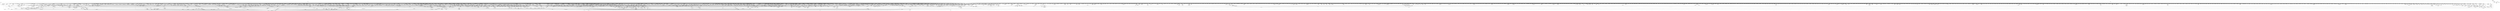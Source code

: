 digraph kerncollapsed {
    "Indirect call38" [color="black"];
    "move_queued_task.constprop.0" [color="black"];
    "rcu_segcblist_enqueue" [color="black"];
    "__raw_spin_lock_2" [color="black"];
    "sve_state_size" [color="black"];
    "folio_try_get_rcu" [color="black"];
    "update_pm_runtime_accounting" [color="black"];
    "__iget" [color="black"];
    "number" [color="black"];
    "__anon_vma_interval_tree_augment_rotate" [color="black"];
    "do_raw_spin_lock_67" [color="black"];
    "srcu_get_delay.isra.0" [color="black"];
    "mas_state_walk" [color="black"];
    "desc_read_finalized_seq" [color="black"];
    "__raw_spin_lock_irq_32" [color="black"];
    "auditd_test_task" [color="black"];
    "update_load_avg" [color="black"];
    "cpus_share_cache" [color="black"];
    "mas_prev_slot" [color="black"];
    "tty_termios_input_baud_rate" [color="black"];
    "__kern_my_cpu_offset_2" [color="black"];
    "ldsem_down_read_trylock" [color="black"];
    "do_raw_spin_lock_52" [color="black"];
    "hrtimer_forward" [color="black"];
    "dec_mm_counter" [color="black"];
    "ktime_get" [color="black"];
    "d_shrink_del" [color="black"];
    "__wb_update_bandwidth.constprop.0" [color="black"];
    "mntget" [color="black"];
    "pcpu_alloc_area" [color="black"];
    "signal_pending_state_2" [color="black"];
    "hrtimer_try_to_cancel" [color="black"];
    "__raw_spin_lock_18" [color="black"];
    "filemap_check_errors" [color="black"];
    "unmask_irq" [color="black"];
    "do_raw_spin_lock_51" [color="black"];
    "__clear_close_on_exec.isra.0" [color="black"];
    "find_mergeable_anon_vma" [color="black"];
    "task_work_cancel_match" [color="black"];
    "lru_add_fn" [color="black"];
    "xas_find_conflict" [color="black"];
    "posix_cpu_timer_rearm" [color="black"];
    "xas_update.isra.0" [color="black"];
    "__raw_spin_lock_irqsave_41" [color="black"];
    "__raw_spin_unlock_irqrestore_2" [color="black"];
    "__raw_spin_unlock_irq_11" [color="black"];
    "capacity_of" [color="black"];
    "irq_chip_retrigger_hierarchy" [color="black"];
    "process_shares_mm" [color="black"];
    "find_next_bit.constprop.0_14" [color="black"];
    "folio_nr_pages_1" [color="black"];
    "queued_read_unlock.constprop.0_2" [color="black"];
    "Indirect call151" [color="black"];
    "__count_vm_events_3" [color="black"];
    "workingset_age_nonresident" [color="black"];
    "__var_waitqueue" [color="black"];
    "jiffies_to_usecs" [color="black"];
    "__wake_up_sync_key" [color="black"];
    "device_links_read_lock" [color="black"];
    "klist_node_attached" [color="black"];
    "__folio_cancel_dirty" [color="black"];
    "__rb_rotate_set_parents" [color="black"];
    "__percpu_add_case_64.constprop.0_1" [color="black"];
    "pcpu_chunk_slot" [color="black"];
    "Indirect call164" [color="black"];
    "Indirect call8" [color="black"];
    "xas_error.isra.0_1" [color="black"];
    "futex_cmpxchg_value_locked" [color="black"];
    "task_sigpending_2" [color="black"];
    "pagefault_disable" [color="black"];
    "smp_call_function_many_cond" [color="black"];
    "__raw_spin_lock_irqsave_1" [color="black"];
    "strncmp" [color="black"];
    "mapping_shrinkable" [color="black"];
    "page_move_anon_rmap" [color="black"];
    "__cmpxchg_case_acq_32.constprop.0_4" [color="black"];
    "lockref_put_return" [color="black"];
    "Indirect call46" [color="black"];
    "_find_next_and_bit" [color="black"];
    "__kern_my_cpu_offset_19" [color="black"];
    "d_set_d_op" [color="black"];
    "folio_wake_bit" [color="black"];
    "__irq_domain_activate_irq" [color="black"];
    "xas_load" [color="black"];
    "internal_add_timer" [color="black"];
    "Indirect call56" [color="black"];
    "____core____" [color="kernel"];
    "__raw_spin_lock_irqsave.constprop.0_3" [color="black"];
    "do_raw_spin_lock_58" [color="black"];
    "hlist_bl_lock" [color="black"];
    "__percpu_add_case_32_2" [color="black"];
    "__arm64_sys_ustat" [color="black"];
    "calc_wheel_index" [color="black"];
    "Indirect call73" [color="black"];
    "__percpu_add_case_32_1" [color="black"];
    "update_dl_migration" [color="black"];
    "__percpu_add_case_64" [color="black"];
    "__raw_spin_unlock_irqrestore_5" [color="black"];
    "wakeup_kcompactd" [color="black"];
    "__accumulate_pelt_segments" [color="black"];
    "test_ti_thread_flag_11" [color="black"];
    "noop_dirty_folio" [color="black"];
    "system_supports_mte_1" [color="black"];
    "set_swapper_pgd" [color="black"];
    "Indirect call159" [color="black"];
    "mapping_allow_writable" [color="black"];
    "cpu_timer_dequeue" [color="black"];
    "take_dentry_name_snapshot" [color="black"];
    "account_pipe_buffers" [color="black"];
    "io_poll_remove_entry" [color="black"];
    "flush_dcache_folio" [color="black"];
    "is_zero_page" [color="black"];
    "netlink_overrun" [color="black"];
    "__cmpxchg_case_acq_32.constprop.0_18" [color="black"];
    "futex_q_lock" [color="black"];
    "audit_uid_comparator" [color="black"];
    "vma_address" [color="black"];
    "local_cpu_stop" [color="black"];
    "folio_activate_fn" [color="black"];
    "__xchg_case_mb_32.constprop.0" [color="black"];
    "io_file_get_flags" [color="black"];
    "add_wait_queue" [color="black"];
    "access_ok_39" [color="black"];
    "Indirect call64" [color="black"];
    "__d_instantiate" [color="black"];
    "Indirect call163" [color="black"];
    "__rt_mutex_futex_trylock" [color="black"];
    "split_page" [color="black"];
    "do_raw_spin_lock_97" [color="black"];
    "list_move_1" [color="black"];
    "mas_find_setup.constprop.0" [color="black"];
    "__raw_spin_lock_32" [color="black"];
    "__wake_up_klogd.part.0" [color="black"];
    "test_tsk_need_resched" [color="black"];
    "get_sd_balance_interval" [color="black"];
    "test_and_set_ti_thread_flag_1" [color="black"];
    "console_is_usable" [color="black"];
    "posixtimer_rearm" [color="black"];
    "skb_tailroom" [color="black"];
    "Indirect call202" [color="black"];
    "__percpu_add_case_32_3" [color="black"];
    "simple_xattr_space" [color="black"];
    "radix_tree_load_root" [color="black"];
    "__irq_can_set_affinity" [color="black"];
    "__kern_my_cpu_offset_6" [color="black"];
    "do_raw_spin_lock_56" [color="black"];
    "page_ref_dec_and_test" [color="black"];
    "Indirect call135" [color="black"];
    "pcpu_find_block_fit" [color="black"];
    "Indirect call121" [color="black"];
    "do_raw_spin_lock_34" [color="black"];
    "__futex_unqueue" [color="black"];
    "mutex_is_locked" [color="black"];
    "Indirect call103" [color="black"];
    "mapping_shrinkable_1" [color="black"];
    "zone_reclaimable_pages" [color="black"];
    "copy_from_kernel_nofault_allowed" [color="black"];
    "find_next_bit_10" [color="black"];
    "raw_spin_rq_lock_nested" [color="black"];
    "Indirect call160" [color="black"];
    "set_secondary_fwnode" [color="black"];
    "__wake_up_parent" [color="black"];
    "update_min_vruntime" [color="black"];
    "__raw_spin_unlock_irqrestore_1" [color="black"];
    "__wake_up_bit" [color="black"];
    "__list_del_entry" [color="black"];
    "count_vm_events_1" [color="black"];
    "io_should_retry_thread" [color="black"];
    "fetch_robust_entry" [color="black"];
    "cpu_online" [color="black"];
    "sched_ttwu_pending" [color="black"];
    "__raw_spin_lock_irqsave_5" [color="black"];
    "virt_to_head_page.isra.0" [color="black"];
    "__raw_spin_lock_30" [color="black"];
    "Indirect call156" [color="black"];
    "mas_next" [color="black"];
    "need_seqretry" [color="black"];
    "group_close_release" [color="black"];
    "Indirect call50" [color="black"];
    "__kern_my_cpu_offset_36" [color="black"];
    "task_set_jobctl_pending" [color="black"];
    "Indirect call60" [color="black"];
    "tlb_flush_mmu_tlbonly_1" [color="black"];
    "percpu_ref_noop_confirm_switch" [color="black"];
    "io_poll_remove_entries" [color="black"];
    "Indirect call134" [color="black"];
    "set_pfnblock_flags_mask" [color="black"];
    "__percpu_add_case_64_3" [color="black"];
    "pcpu_chunk_relocate" [color="black"];
    "lookup_mountpoint" [color="black"];
    "skb_has_frag_list" [color="black"];
    "clear_ti_thread_flag" [color="black"];
    "test_ti_thread_flag_1" [color="black"];
    "io_fill_cqe_aux" [color="black"];
    "netlink_has_listeners" [color="black"];
    "do_raw_spin_lock_35" [color="black"];
    "__cmpxchg_case_mb_32_4" [color="black"];
    "__cmpxchg_case_8" [color="black"];
    "Indirect call57" [color="black"];
    "xas_next_entry" [color="black"];
    "wb_dirty_limits" [color="black"];
    "rcu_advance_cbs" [color="black"];
    "rcu_exp_jiffies_till_stall_check" [color="black"];
    "no_page_table" [color="black"];
    "allow_direct_reclaim" [color="black"];
    "__radix_tree_lookup" [color="black"];
    "pde_subdir_find" [color="black"];
    "pm_runtime_get_noresume" [color="black"];
    "_atomic_dec_and_lock_irqsave" [color="black"];
    "cpudl_set" [color="black"];
    "mte_set_pivot" [color="black"];
    "__raw_spin_lock_irq_12" [color="black"];
    "invalid_migration_vma" [color="black"];
    "__xa_clear_mark" [color="black"];
    "prepend_char" [color="black"];
    "flush_signal_handlers" [color="black"];
    "__init_rwsem" [color="black"];
    "hrtimer_start_expires" [color="black"];
    "fpsimd_save" [color="black"];
    "super_lock" [color="black"];
    "count_vm_events" [color="black"];
    "Indirect call33" [color="black"];
    "folio_evictable" [color="black"];
    "do_raw_spin_lock.constprop.0_3" [color="black"];
    "do_raw_spin_lock_41" [color="black"];
    "__raw_spin_unlock_irq_7" [color="black"];
    "qdisc_run_begin" [color="black"];
    "Indirect call97" [color="black"];
    "Indirect call193" [color="black"];
    "virt_to_folio" [color="black"];
    "init_entity_runnable_average" [color="black"];
    "set_ptes.constprop.0.isra.0_1" [color="black"];
    "clear_bit_unlock.constprop.0" [color="black"];
    "cpu_active" [color="black"];
    "irq_enable" [color="black"];
    "__skb_set_length_1" [color="black"];
    "rcu_segcblist_extract_done_cbs" [color="black"];
    "Indirect call28" [color="black"];
    "__raw_spin_unlock_irq_21" [color="black"];
    "__down_trylock_console_sem.constprop.0" [color="black"];
    "__percpu_add_case_64_7" [color="black"];
    "double_rq_lock" [color="black"];
    "security_capable" [color="black"];
    "pm_qos_read_value" [color="black"];
    "____do_softirq" [color="black"];
    "wake_up_bit" [color="black"];
    "__kern_my_cpu_offset_26" [color="black"];
    "get_file" [color="black"];
    "mab_mas_cp" [color="black"];
    "signal_set_stop_flags" [color="black"];
    "security_secid_to_secctx" [color="black"];
    "folio_lruvec_relock_irq.constprop.0" [color="black"];
    "select_collect2" [color="black"];
    "srcu_funnel_exp_start" [color="black"];
    "__cmpxchg_case_64.isra.0" [color="black"];
    "inc_rlimit_ucounts" [color="black"];
    "Indirect call181" [color="black"];
    "kmalloc_slab" [color="black"];
    "fill_contig_page_info" [color="black"];
    "task_curr" [color="black"];
    "__page_dup_rmap.constprop.0" [color="black"];
    "tlb_remove_table_smp_sync" [color="black"];
    "get_file.isra.0" [color="black"];
    "rcu_seq_set_state" [color="black"];
    "__cmpxchg_case_mb_32_5" [color="black"];
    "page_vma_mapped_walk_done" [color="black"];
    "first_zones_zonelist" [color="black"];
    "__raw_spin_lock_12" [color="black"];
    "dev_driver_string" [color="black"];
    "rt_mutex_setprio" [color="black"];
    "__skb_fill_page_desc" [color="black"];
    "io_cancel_cb" [color="black"];
    "__raw_spin_lock_31" [color="black"];
    "get_mm_exe_file" [color="black"];
    "__cmpxchg_case_mb_64_1" [color="black"];
    "mas_store_prealloc.part.0" [color="black"];
    "Indirect call1" [color="black"];
    "csum_block_add_ext" [color="black"];
    "auditsc_get_stamp" [color="black"];
    "io_acct_run_queue" [color="black"];
    "task_pid_vnr_1" [color="black"];
    "node_page_state_add" [color="black"];
    "Indirect call27" [color="black"];
    "list_del_init_8" [color="black"];
    "folio_nr_pages" [color="black"];
    "Indirect call40" [color="black"];
    "gup_must_unshare" [color="black"];
    "__irq_disable" [color="black"];
    "io_wq_hash_work" [color="black"];
    "__fswab32_10" [color="black"];
    "rt_mutex_init_proxy_locked" [color="black"];
    "iov_iter_revert" [color="black"];
    "__task_pid_nr_ns" [color="black"];
    "cpu_do_switch_mm" [color="black"];
    "__preempt_count_add.constprop.0_1" [color="black"];
    "__kern_my_cpu_offset_83" [color="black"];
    "set_pageblock_migratetype" [color="black"];
    "desc_make_final" [color="black"];
    "Indirect call191" [color="black"];
    "try_to_unmap_flush_dirty" [color="black"];
    "Indirect call200" [color="black"];
    "zone_watermark_fast.constprop.0" [color="black"];
    "__kern_my_cpu_offset_29" [color="black"];
    "get_cred_1" [color="black"];
    "_find_next_zero_bit" [color="black"];
    "del_page_from_free_list" [color="black"];
    "__raw_spin_unlock_irqrestore_32" [color="black"];
    "fsnotify_handle_inode_event.isra.0" [color="black"];
    "Indirect call153" [color="black"];
    "kill_device" [color="black"];
    "signal_pending" [color="black"];
    "hlist_bl_unlock" [color="black"];
    "detach_if_pending" [color="black"];
    "Indirect call76" [color="black"];
    "mas_adopt_children.isra.0" [color="black"];
    "Indirect call133" [color="black"];
    "Indirect call212" [color="black"];
    "xas_next_entry.constprop.0" [color="black"];
    "Indirect call3" [color="black"];
    "cpumask_empty_3" [color="black"];
    "defer_console_output" [color="black"];
    "queued_read_lock.constprop.0" [color="black"];
    "inode_add_lru" [color="black"];
    "memblock_is_map_memory" [color="black"];
    "__raw_spin_lock_irqsave_22" [color="black"];
    "Indirect call119" [color="black"];
    "compact_lock_irqsave" [color="black"];
    "slab_is_available" [color="black"];
    "put_dec_full8" [color="black"];
    "d_find_any_alias" [color="black"];
    "path_get" [color="black"];
    "cpumask_and.isra.0_1" [color="black"];
    "dev_pm_disable_wake_irq_check" [color="black"];
    "device_match_devt" [color="black"];
    "global_dirtyable_memory" [color="black"];
    "slab_want_init_on_free" [color="black"];
    "free_vmap_area_rb_augment_cb_rotate" [color="black"];
    "get_next_ino" [color="black"];
    "tcp_get_info_chrono_stats" [color="black"];
    "mte_zero_clear_page_tags" [color="black"];
    "signalfd_cleanup" [color="black"];
    "fatal_signal_pending" [color="black"];
    "print_tainted" [color="black"];
    "pgdat_balanced" [color="black"];
    "audit_gid_comparator" [color="black"];
    "skb_headers_offset_update" [color="black"];
    "__anon_vma_interval_tree_augment_propagate" [color="black"];
    "__percpu_add_return_case_32_1" [color="black"];
    "__raw_read_lock.constprop.0_1" [color="black"];
    "update_rt_rq_load_avg" [color="black"];
    "__do_once_start" [color="black"];
    "fsnotify_connector_sb" [color="black"];
    "__init_waitqueue_head" [color="black"];
    "do_raw_spin_lock_86" [color="black"];
    "rcu_segcblist_first_pend_cb" [color="black"];
    "set_ti_thread_flag_5" [color="black"];
    "__percpu_add_case_64_2" [color="black"];
    "folio_trylock_flag" [color="black"];
    "mas_bulk_rebalance" [color="black"];
    "__raw_spin_lock_21" [color="black"];
    "set_ptes.isra.0" [color="black"];
    "mas_store_b_node" [color="black"];
    "ktime_get_with_offset" [color="black"];
    "check_vma_flags" [color="black"];
    "page_ref_inc_6" [color="black"];
    "rb_next" [color="black"];
    "__raw_spin_lock_irqsave_39" [color="black"];
    "Indirect call62" [color="black"];
    "csum_partial" [color="black"];
    "Indirect call108" [color="black"];
    "Indirect call188" [color="black"];
    "eventfd_signal_mask" [color="black"];
    "sock_flag.constprop.0" [color="black"];
    "enqueue_pushable_dl_task" [color="black"];
    "__raw_write_lock_irq" [color="black"];
    "__raw_spin_lock_irqsave" [color="black"];
    "__raw_spin_lock_16" [color="black"];
    "__raw_spin_unlock_irqrestore_12" [color="black"];
    "mas_parent_type" [color="black"];
    "__finish_swait" [color="black"];
    "Indirect call142" [color="black"];
    "mas_push_data" [color="black"];
    "load_unaligned_zeropad_1" [color="black"];
    "__kern_my_cpu_offset_67" [color="black"];
    "put_filesystem" [color="black"];
    "arch_asym_cpu_priority" [color="black"];
    "fsnotify_data_inode" [color="black"];
    "cpumask_intersects.constprop.0_1" [color="black"];
    "cpudl_find" [color="black"];
    "sync_rcu_exp_done_unlocked" [color="black"];
    "__percpu_add_case_32_8" [color="black"];
    "kernfs_get" [color="black"];
    "slab_want_init_on_alloc" [color="black"];
    "next_zone" [color="black"];
    "find_next_bit.constprop.0_7" [color="black"];
    "__put_unused_fd" [color="black"];
    "override_creds" [color="black"];
    "__cmpxchg_case_mb_32_6" [color="black"];
    "__cmpwait_case_32" [color="black"];
    "mmgrab_1" [color="black"];
    "__raw_spin_trylock" [color="black"];
    "__pi_memcmp" [color="black"];
    "check_cb_ovld_locked" [color="black"];
    "enqueue_hrtimer.constprop.0" [color="black"];
    "raw_spin_rq_trylock" [color="black"];
    "rcu_segcblist_advance" [color="black"];
    "__isolate_free_page" [color="black"];
    "list_splice" [color="black"];
    "do_raw_spin_lock_17" [color="black"];
    "Indirect call214" [color="black"];
    "timerqueue_iterate_next" [color="black"];
    "find_next_bit_17" [color="black"];
    "qdisc_qstats_cpu_qlen_inc" [color="black"];
    "do_raw_spin_lock_46" [color="black"];
    "__raw_spin_unlock_irq_3" [color="black"];
    "fsnotify" [color="black"];
    "drop_super" [color="black"];
    "__const_udelay" [color="black"];
    "vma_interval_tree_insert_after" [color="black"];
    "__cmpwait_case_32_3" [color="black"];
    "llist_add_batch" [color="black"];
    "Indirect call113" [color="black"];
    "__mnt_drop_write" [color="black"];
    "domain_dirty_limits" [color="black"];
    "enqueue_task" [color="black"];
    "get_ucounts_or_wrap" [color="black"];
    "pvm_determine_end_from_reverse" [color="black"];
    "kernfs_leftmost_descendant" [color="black"];
    "sme_save_state" [color="black"];
    "folio_mapping" [color="black"];
    "pte_to_swp_entry" [color="black"];
    "Indirect call53" [color="black"];
    "do_raw_spin_lock_9" [color="black"];
    "freezing_slow_path" [color="black"];
    "wake_up_var" [color="black"];
    "current_wq_worker" [color="black"];
    "__set_open_fd" [color="black"];
    "__raw_spin_lock_irq_20" [color="black"];
    "rb_erase" [color="black"];
    "cpumask_any_distribute" [color="black"];
    "mab_set_b_end" [color="black"];
    "Indirect call195" [color="black"];
    "Indirect call209" [color="black"];
    "__timer_delete" [color="black"];
    "skip_atoi" [color="black"];
    "__efistub_caches_clean_inval_pou" [color="black"];
    "list_del_init" [color="black"];
    "__audit_uring_entry" [color="black"];
    "mas_wr_walk" [color="black"];
    "hrtimer_sleeper_start_expires" [color="black"];
    "dl_bw_cpus" [color="black"];
    "__kern_my_cpu_offset_49" [color="black"];
    "workingset_test_recent" [color="black"];
    "__cmpxchg_case_64" [color="black"];
    "__raw_spin_lock_irqsave_18" [color="black"];
    "__raw_spin_unlock_irq_4" [color="black"];
    "mnt_dec_writers" [color="black"];
    "task_sched_runtime" [color="black"];
    "Indirect call196" [color="black"];
    "io_wq_work_match_all" [color="black"];
    "__raw_spin_lock_22" [color="black"];
    "is_software_node" [color="black"];
    "__kern_my_cpu_offset_56" [color="black"];
    "mas_walk" [color="black"];
    "arch_local_irq_save_2" [color="black"];
    "set_work_data" [color="black"];
    "oom_unkillable_task.isra.0" [color="black"];
    "io_run_cancel" [color="black"];
    "Indirect call117" [color="black"];
    "__raw_write_lock_irq_1" [color="black"];
    "tlb_gather_mmu" [color="black"];
    "io_cancel_ctx_cb" [color="black"];
    "lru_deactivate_file_fn" [color="black"];
    "prb_read_valid" [color="black"];
    "page_ref_inc_3" [color="black"];
    "__raw_spin_lock_23" [color="black"];
    "__raw_spin_lock_43" [color="black"];
    "task_clear_jobctl_pending" [color="black"];
    "set_ti_thread_flag_4" [color="black"];
    "page_vma_mapped_walk_done_1" [color="black"];
    "Indirect call80" [color="black"];
    "do_softirq_own_stack" [color="black"];
    "active_load_balance_cpu_stop" [color="black"];
    "wp_page_reuse" [color="black"];
    "arch_send_call_function_single_ipi" [color="black"];
    "get_page" [color="black"];
    "Indirect call23" [color="black"];
    "mutex_spin_on_owner" [color="black"];
    "do_init_timer.constprop.0" [color="black"];
    "do_raw_spin_lock_64" [color="black"];
    "Indirect call180" [color="black"];
    "Indirect call16" [color="black"];
    "percpu_ref_put_many.constprop.0_1" [color="black"];
    "bsearch" [color="black"];
    "bump_cpu_timer" [color="black"];
    "Indirect call74" [color="black"];
    "invalid_mkclean_vma" [color="black"];
    "put_ldops.constprop.0" [color="black"];
    "cpudl_heapify_up" [color="black"];
    "this_cpu_has_cap.part.0" [color="black"];
    "__reuseport_detach_closed_sock" [color="black"];
    "__finalize_skb_around" [color="black"];
    "try_to_take_rt_mutex" [color="black"];
    "access_ok_2" [color="black"];
    "mte_sync_tags" [color="black"];
    "cleanup_timerqueue" [color="black"];
    "rcu_segcblist_accelerate" [color="black"];
    "Indirect call36" [color="black"];
    "test_ti_thread_flag_4" [color="black"];
    "Indirect call140" [color="black"];
    "retain_dentry" [color="black"];
    "security_task_getsecid_obj" [color="black"];
    "down_read_trylock" [color="black"];
    "Indirect call206" [color="black"];
    "mast_spanning_rebalance.isra.0" [color="black"];
    "inode_cgwb_move_to_attached" [color="black"];
    "pcpu_update_empty_pages" [color="black"];
    "clear_ti_thread_flag_5" [color="black"];
    "rcu_seq_start_1" [color="black"];
    "tls_preserve_current_state" [color="black"];
    "Indirect call168" [color="black"];
    "mte_dead_walk" [color="black"];
    "try_release_thread_stack_to_cache" [color="black"];
    "Indirect call98" [color="black"];
    "test_ti_thread_flag_7" [color="black"];
    "attach_entity_load_avg" [color="black"];
    "first_online_pgdat" [color="black"];
    "xas_result" [color="black"];
    "mas_wr_walk_descend" [color="black"];
    "io_poll_get_ownership" [color="black"];
    "__pageblock_pfn_to_page" [color="black"];
    "__init_swait_queue_head" [color="black"];
    "arch_get_random_seed_longs" [color="black"];
    "can_set_direct_map" [color="black"];
    "__cmpxchg_case_acq_64" [color="black"];
    "__free_one_page" [color="black"];
    "unlock_mount_hash" [color="black"];
    "lock_parent" [color="black"];
    "Indirect call58" [color="black"];
    "chacha_block_generic" [color="black"];
    "membarrier_update_current_mm" [color="black"];
    "Indirect call96" [color="black"];
    "rcu_segcblist_move_seglen" [color="black"];
    "__raw_read_unlock.constprop.0" [color="black"];
    "vma_interval_tree_insert" [color="black"];
    "pfn_is_map_memory" [color="black"];
    "Indirect call19" [color="black"];
    "add_timer" [color="black"];
    "percpu_ref_get_many.constprop.0" [color="black"];
    "lru_deactivate_fn" [color="black"];
    "__raw_spin_unlock_irqrestore_18" [color="black"];
    "move_freelist_tail" [color="black"];
    "sched_asym_prefer" [color="black"];
    "Indirect call61" [color="black"];
    "fsnotify_detach_connector_from_object" [color="black"];
    "crng_make_state" [color="black"];
    "irq_set_thread_affinity" [color="black"];
    "arch_get_random_longs" [color="black"];
    "io_get_cqe_overflow" [color="black"];
    "Indirect call88" [color="black"];
    "__raw_write_lock.constprop.0_1" [color="black"];
    "Indirect call150" [color="black"];
    "Indirect call136" [color="black"];
    "mm_set_has_pinned_flag" [color="black"];
    "generic_exec_single" [color="black"];
    "steal_suitable_fallback" [color="black"];
    "__raw_read_unlock.constprop.0_2" [color="black"];
    "xas_pause" [color="black"];
    "__mod_timer" [color="black"];
    "skb_header_cloned" [color="black"];
    "Indirect call190" [color="black"];
    "access_ok_14" [color="black"];
    "percpu_counter_add_batch" [color="black"];
    "__kern_my_cpu_offset_52" [color="black"];
    "Indirect call171" [color="black"];
    "Indirect call144" [color="black"];
    "__get_task_comm" [color="black"];
    "audit_rate_check.part.0" [color="black"];
    "should_failslab" [color="black"];
    "skb_zcopy" [color="black"];
    "min_deadline_cb_rotate" [color="black"];
    "Indirect call75" [color="black"];
    "d_lru_del" [color="black"];
    "vma_iter_config" [color="black"];
    "mas_prev_sibling" [color="black"];
    "add_device_randomness" [color="black"];
    "rcu_seq_end_1" [color="black"];
    "workingset_update_node" [color="black"];
    "Indirect call34" [color="black"];
    "Indirect call42" [color="black"];
    "__cmpxchg_case_mb_32_2" [color="black"];
    "rb_insert_color" [color="black"];
    "__skb_header_pointer" [color="black"];
    "sched_post_fork" [color="black"];
    "allow_write_access" [color="black"];
    "Indirect call215" [color="black"];
    "io_cancel_task_cb" [color="black"];
    "to_desc" [color="black"];
    "__kern_my_cpu_offset_61" [color="black"];
    "__percpu_add_case_32_20" [color="black"];
    "next_online_pgdat" [color="black"];
    "__raw_spin_unlock_irq_1" [color="black"];
    "flush_tlb_mm_1" [color="black"];
    "task_call_func" [color="black"];
    "__raw_spin_unlock_irqrestore_17" [color="black"];
    "__prepare_to_swait" [color="black"];
    "__enqueue_entity" [color="black"];
    "skb_cloned" [color="black"];
    "Indirect call192" [color="black"];
    "ma_pivots" [color="black"];
    "sock_rmem_free" [color="black"];
    "__raw_spin_unlock_irqrestore_21" [color="black"];
    "pi_state_update_owner" [color="black"];
    "get_task_mm" [color="black"];
    "strreplace" [color="black"];
    "Indirect call145" [color="black"];
    "Indirect call45" [color="black"];
    "_prb_commit" [color="black"];
    "io_wq_cancel_pending_work" [color="black"];
    "__raw_spin_lock_irq_43" [color="black"];
    "__raw_spin_lock_irq_34" [color="black"];
    "arch_local_irq_save_7" [color="black"];
    "sched_clock" [color="black"];
    "__mutex_trylock" [color="black"];
    "__raw_spin_lock_20" [color="black"];
    "__raw_spin_lock_62" [color="black"];
    "__raw_spin_unlock_irqrestore_38" [color="black"];
    "Indirect call125" [color="black"];
    "__cmpxchg_case_mb_64_4" [color="black"];
    "Indirect call12" [color="black"];
    "__bitmap_weight" [color="black"];
    "io_wq_worker_running" [color="black"];
    "wb_stat_error" [color="black"];
    "Indirect call158" [color="black"];
    "get_cpu_fpsimd_context" [color="black"];
    "__update_min_deadline" [color="black"];
    "dl_task_is_earliest_deadline" [color="black"];
    "next_signal" [color="black"];
    "__raw_spin_lock_34" [color="black"];
    "arm64_kernel_unmapped_at_el0_2" [color="black"];
    "__cmpxchg_case_acq_32.constprop.0" [color="black"];
    "list_del_init_2" [color="black"];
    "radix_tree_next_chunk" [color="black"];
    "do_raw_spin_lock_7" [color="black"];
    "timer_reduce" [color="black"];
    "__raw_read_lock_irqsave.constprop.0_1" [color="black"];
    "rcu_segcblist_add_len" [color="black"];
    "need_mlock_drain" [color="black"];
    "prepare_to_swait_event" [color="black"];
    "do_raw_spin_lock_83" [color="black"];
    "do_raw_spin_lock_118" [color="black"];
    "Indirect call211" [color="black"];
    "desc_make_reusable" [color="black"];
    "Indirect call199" [color="black"];
    "dequeue_load_avg" [color="black"];
    "do_raw_spin_lock.constprop.0_6" [color="black"];
    "page_ref_add_1" [color="black"];
    "__rb_change_child.constprop.0" [color="black"];
    "find_first_bit_1" [color="black"];
    "cpu_online_3" [color="black"];
    "strcspn" [color="black"];
    "strscpy_pad" [color="black"];
    "__kern_my_cpu_offset_17" [color="black"];
    "get_file_2" [color="black"];
    "skb_frag_ref" [color="black"];
    "do_raw_spin_lock_43" [color="black"];
    "set_next_entity" [color="black"];
    "kmalloc_size_roundup" [color="black"];
    "clear_page" [color="black"];
    "security_release_secctx" [color="black"];
    "__rb_erase_color" [color="black"];
    "pm_qos_update_flags" [color="black"];
    "count_vm_events_2" [color="black"];
    "__disable_irq" [color="black"];
    "add_nr_running" [color="black"];
    "recalc_sigpending" [color="black"];
    "mte_clear_page_tags" [color="black"];
    "compaction_defer_reset" [color="black"];
    "Indirect call170" [color="black"];
    "__bitmap_set" [color="black"];
    "plist_add" [color="black"];
    "__wake_up_locked_key" [color="black"];
    "eth_type_vlan" [color="black"];
    "raw_spin_rq_lock" [color="black"];
    "__raw_write_unlock_irq_4" [color="black"];
    "folio_unlock" [color="black"];
    "fsnotify_grab_connector" [color="black"];
    "fatal_signal_pending_3" [color="black"];
    "lock_timer_base" [color="black"];
    "__srcu_read_lock" [color="black"];
    "do_raw_spin_lock_61" [color="black"];
    "Indirect call137" [color="black"];
    "data_push_tail" [color="black"];
    "test_ti_thread_flag_6" [color="black"];
    "Indirect call138" [color="black"];
    "group_classify" [color="black"];
    "Indirect call44" [color="black"];
    "fd_install" [color="black"];
    "propagate_mount_unlock" [color="black"];
    "__io_put_kbuf" [color="black"];
    "fsnotify_update_flags" [color="black"];
    "strcpy" [color="black"];
    "memcg_charge_kernel_stack.part.0" [color="black"];
    "find_next_bit.constprop.0_6" [color="black"];
    "kthread_insert_work_sanity_check" [color="black"];
    "security_current_getsecid_subj" [color="black"];
    "io_put_kbuf" [color="black"];
    "__raw_spin_lock_14" [color="black"];
    "__cmpxchg_case_acq_32.constprop.0_19" [color="black"];
    "pfn_valid_1" [color="black"];
    "reweight_task" [color="black"];
    "proto_memory_pcpu_drain" [color="black"];
    "idle_cpu" [color="black"];
    "is_subdir" [color="black"];
    "Indirect call139" [color="black"];
    "mas_new_ma_node" [color="black"];
    "Indirect call172" [color="black"];
    "pagefault_enable" [color="black"];
    "extfrag_for_order" [color="black"];
    "set_page_dirty" [color="black"];
    "xas_find" [color="black"];
    "d_path" [color="black"];
    "mas_leaf_set_meta" [color="black"];
    "arch_stack_walk" [color="black"];
    "__raw_spin_lock_irqsave_21" [color="black"];
    "d_walk" [color="black"];
    "__wait_for_common" [color="black"];
    "xas_find_marked" [color="black"];
    "mas_set_alloc_req" [color="black"];
    "file_ns_capable" [color="black"];
    "ma_dead_node" [color="black"];
    "tag_get" [color="black"];
    "__list_del_entry_1" [color="black"];
    "do_raw_spin_lock_65" [color="black"];
    "irqd_set.isra.0_1" [color="black"];
    "mas_rewalk_if_dead" [color="black"];
    "do_raw_spin_lock_23" [color="black"];
    "__mnt_want_write_file" [color="black"];
    "rcu_segcblist_ready_cbs" [color="black"];
    "__percpu_add_case_32_15" [color="black"];
    "kernfs_next_descendant_post" [color="black"];
    "futex_top_waiter" [color="black"];
    "__peernet2id" [color="black"];
    "Indirect call179" [color="black"];
    "__hrtimer_next_event_base.constprop.0" [color="black"];
    "Indirect call187" [color="black"];
    "update_sctlr_el1" [color="black"];
    "igrab" [color="black"];
    "rcu_poll_gp_seq_start_unlocked" [color="black"];
    "compaction_free" [color="black"];
    "folio_account_cleaned" [color="black"];
    "__raw_spin_lock.constprop.0" [color="black"];
    "Indirect call6" [color="black"];
    "__kern_my_cpu_offset_76" [color="black"];
    "find_first_bit_4" [color="black"];
    "__update_gt_cputime" [color="black"];
    "local_bh_enable" [color="black"];
    "__irq_startup" [color="black"];
    "io_run_local_work_continue" [color="black"];
    "collect_posix_cputimers" [color="black"];
    "__raw_spin_lock_irqsave_29" [color="black"];
    "pvm_find_va_enclose_addr" [color="black"];
    "is_migration_entry" [color="black"];
    "percpu_ref_get_many" [color="black"];
    "__reuseport_detach_sock.isra.0" [color="black"];
    "sched_clock_cpu" [color="black"];
    "list_lru_add" [color="black"];
    "tty_update_time" [color="black"];
    "cpu_timer_task_rcu" [color="black"];
    "list_del_init_6" [color="black"];
    "__kern_my_cpu_offset_11" [color="black"];
    "__raw_spin_lock_irqsave_44" [color="black"];
    "Indirect call203" [color="black"];
    "kmem_valid_obj" [color="black"];
    "num_other_online_cpus" [color="black"];
    "task_participate_group_stop" [color="black"];
    "find_next_bit_8" [color="black"];
    "do_raw_spin_lock_116" [color="black"];
    "pm_runtime_deactivate_timer" [color="black"];
    "Indirect call173" [color="black"];
    "pte_offset_kernel.isra.0" [color="black"];
    "__raw_spin_unlock_irqrestore_33" [color="black"];
    "audit_serial" [color="black"];
    "folio_mapped_3" [color="black"];
    "find_worker_executing_work" [color="black"];
    "__irq_get_desc_lock" [color="black"];
    "statfs_by_dentry" [color="black"];
    "mte_destroy_descend.constprop.0" [color="black"];
    "tick_get_broadcast_device" [color="black"];
    "kobj_child_ns_ops" [color="black"];
    "__do_set_cpus_allowed" [color="black"];
    "qdisc_maybe_clear_missed" [color="black"];
    "__printk_cpu_sync_try_get" [color="black"];
    "prep_compound_page" [color="black"];
    "cd_forget" [color="black"];
    "Indirect call112" [color="black"];
    "_compound_head_3" [color="black"];
    "__raw_spin_unlock_irq_19" [color="black"];
    "mas_set_parent.constprop.0" [color="black"];
    "io_wq_exit_start" [color="black"];
    "inode_to_bdi" [color="black"];
    "__raw_spin_unlock_irqrestore_8" [color="black"];
    "sane_fdtable_size" [color="black"];
    "cpumask_subset" [color="black"];
    "_task_util_est" [color="black"];
    "lock_mount_hash" [color="black"];
    "fprop_reflect_period_percpu.isra.0" [color="black"];
    "Indirect call87" [color="black"];
    "__list_del_entry_2" [color="black"];
    "inactive_is_low.constprop.0" [color="black"];
    "find_next_bit_15" [color="black"];
    "__clear_open_fd" [color="black"];
    "__kern_my_cpu_offset_27" [color="black"];
    "__kern_my_cpu_offset_22" [color="black"];
    "__raw_spin_lock_irqsave_15" [color="black"];
    "kill_super_notify" [color="black"];
    "percpu_ref_put_many" [color="black"];
    "xas_error.isra.0" [color="black"];
    "check_class_changed" [color="black"];
    "__srcu_read_unlock" [color="black"];
    "system_supports_tlb_range_1" [color="black"];
    "Indirect call114" [color="black"];
    "Indirect call26" [color="black"];
    "Indirect call101" [color="black"];
    "strscpy" [color="black"];
    "int_sqrt" [color="black"];
    "other_cpu_in_panic" [color="black"];
    "ma_data_end" [color="black"];
    "__rpm_get_callback" [color="black"];
    "fprop_fraction_percpu" [color="black"];
    "__raw_spin_lock_irqsave_51" [color="black"];
    "PageMovable" [color="black"];
    "__try_to_del_timer_sync" [color="black"];
    "do_raw_spin_lock.constprop.0_10" [color="black"];
    "user_get_super" [color="black"];
    "smp_call_function_single" [color="black"];
    "vma_interval_tree_augment_propagate" [color="black"];
    "security_file_set_fowner" [color="black"];
    "xas_start" [color="black"];
    "cpumask_any_and_distribute" [color="black"];
    "__irq_put_desc_unlock" [color="black"];
    "do_raw_spin_lock_87" [color="black"];
    "__flush_tlb_kernel_pgtable" [color="black"];
    "tlb_flush" [color="black"];
    "Indirect call84" [color="black"];
    "sibling_imbalance.isra.0" [color="black"];
    "__rb_insert_augmented" [color="black"];
    "__irq_domain_deactivate_irq" [color="black"];
    "__kern_my_cpu_offset_51" [color="black"];
    "fsnotify_free_mark" [color="black"];
    "fsnotify_put_sb_connectors" [color="black"];
    "__set_task_special" [color="black"];
    "rcu_cblist_init" [color="black"];
    "skb_pfmemalloc" [color="black"];
    "find_vma" [color="black"];
    "req_set_fail_3" [color="black"];
    "Indirect call197" [color="black"];
    "irq_get_irq_data" [color="black"];
    "do_raw_spin_lock_66" [color="black"];
    "vma_is_secretmem" [color="black"];
    "do_raw_spin_lock_13" [color="black"];
    "__kern_my_cpu_offset_60" [color="black"];
    "sched_clock_noinstr" [color="black"];
    "irqd_irq_disabled.isra.0" [color="black"];
    "__raw_spin_lock_irq_31" [color="black"];
    "arch_irq_work_raise" [color="black"];
    "__kern_my_cpu_offset_16" [color="black"];
    "Indirect call52" [color="black"];
    "security_audit_rule_free" [color="black"];
    "find_lock_task_mm" [color="black"];
    "Indirect call157" [color="black"];
    "rcu_segcblist_init" [color="black"];
    "Indirect call189" [color="black"];
    "__raw_spin_lock_irq_19" [color="black"];
    "Indirect call35" [color="black"];
    "arch_local_irq_restore" [color="black"];
    "put_unused_fd" [color="black"];
    "__sk_mem_reduce_allocated" [color="black"];
    "rcu_poll_gp_seq_start" [color="black"];
    "Indirect call72" [color="black"];
    "need_active_balance" [color="black"];
    "__raw_spin_lock_irqsave_19" [color="black"];
    "list_del_init_7" [color="black"];
    "__attach_to_pi_owner" [color="black"];
    "do_raw_spin_lock_10" [color="black"];
    "mnt_set_mountpoint" [color="black"];
    "__kern_my_cpu_offset_23" [color="black"];
    "__raw_spin_trylock_4" [color="black"];
    "Indirect call49" [color="black"];
    "memchr" [color="black"];
    "posix_cputimers_group_init" [color="black"];
    "wb_update_bandwidth" [color="black"];
    "update_curr" [color="black"];
    "rcu_is_cpu_rrupt_from_idle" [color="black"];
    "hlist_del_init" [color="black"];
    "rb_prev" [color="black"];
    "init_completion" [color="black"];
    "__kern_my_cpu_offset_4" [color="black"];
    "update_blocked_averages" [color="black"];
    "arch_tlbbatch_should_defer.constprop.0" [color="black"];
    "access_ok_12" [color="black"];
    "do_raw_spin_lock_69" [color="black"];
    "futex_get_value_locked" [color="black"];
    "show_mem_node_skip" [color="black"];
    "space_used" [color="black"];
    "list_del_2" [color="black"];
    "__task_rq_lock" [color="black"];
    "do_raw_spin_lock_24" [color="black"];
    "__note_gp_changes" [color="black"];
    "__raw_spin_trylock_5" [color="black"];
    "__raw_spin_lock_irq_1" [color="black"];
    "__lock_timer" [color="black"];
    "do_raw_spin_lock_36" [color="black"];
    "zone_watermark_ok" [color="black"];
    "do_raw_spin_lock_30" [color="black"];
    "do_raw_spin_lock_14" [color="black"];
    "raw_spin_rq_lock_1" [color="black"];
    "unhash_mnt" [color="black"];
    "security_sk_free" [color="black"];
    "copyin" [color="black"];
    "has_managed_dma" [color="black"];
    "find_next_bit_6" [color="black"];
    "dput_to_list" [color="black"];
    "do_raw_spin_lock.constprop.0_14" [color="black"];
    "Indirect call29" [color="black"];
    "__raw_spin_lock_irqsave_42" [color="black"];
    "mas_leaf_max_gap" [color="black"];
    "find_next_bit.constprop.0_1" [color="black"];
    "__raw_spin_lock_15" [color="black"];
    "arch_timer_evtstrm_available" [color="black"];
    "kmap_atomic_1" [color="black"];
    "Indirect call169" [color="black"];
    "console_srcu_read_unlock" [color="black"];
    "release_thread" [color="black"];
    "Indirect call63" [color="black"];
    "mapping_shrinkable_2" [color="black"];
    "__raw_spin_lock_5" [color="black"];
    "srcu_read_unlock.constprop.0" [color="black"];
    "task_fits_cpu" [color="black"];
    "__raw_spin_lock_irq_35" [color="black"];
    "__mutex_trylock_common" [color="black"];
    "set_area_direct_map" [color="black"];
    "queued_write_lock.constprop.0_1" [color="black"];
    "__wb_writeout_add" [color="black"];
    "__to_kthread" [color="black"];
    "prb_reserve_in_last" [color="black"];
    "ktime_get_coarse_real_ts64" [color="black"];
    "_compound_head_4" [color="black"];
    "__raw_spin_lock_bh.constprop.0_5" [color="black"];
    "update_cached_migrate" [color="black"];
    "do_raw_spin_lock_48" [color="black"];
    "Indirect call122" [color="black"];
    "Indirect call18" [color="black"];
    "__xas_next" [color="black"];
    "__percpu_add_case_32_13" [color="black"];
    "clear_siginfo" [color="black"];
    "pwq_activate_inactive_work" [color="black"];
    "__dl_add" [color="black"];
    "__cmpxchg_case_mb_64_6" [color="black"];
    "sched_cgroup_fork" [color="black"];
    "memzero_explicit" [color="black"];
    "mas_prev_range" [color="black"];
    "remove_nodes.constprop.0" [color="black"];
    "get_pwq" [color="black"];
    "rcu_accelerate_cbs" [color="black"];
    "posix_cpu_timers_exit_group" [color="black"];
    "Indirect call47" [color="black"];
    "lock_hrtimer_base" [color="black"];
    "mte_parent_slot" [color="black"];
    "wake_up_klogd" [color="black"];
    "oom_badness" [color="black"];
    "get_cred" [color="black"];
    "sve_get_vl" [color="black"];
    "cpu_util_cfs_boost" [color="black"];
    "lock_mnt_tree" [color="black"];
    "printk_parse_prefix" [color="black"];
    "skb_queue_tail" [color="black"];
    "crng_fast_key_erasure" [color="black"];
    "arch_local_irq_save_1" [color="black"];
    "__raw_spin_unlock_irq_36" [color="black"];
    "__raw_spin_lock_irq_4" [color="black"];
    "netlink_unlock_table" [color="black"];
    "do_raw_spin_lock_5" [color="black"];
    "reusable_anon_vma" [color="black"];
    "skb_tailroom_2" [color="black"];
    "lockref_put_or_lock" [color="black"];
    "Indirect call201" [color="black"];
    "virt_to_slab" [color="black"];
    "d_ancestor" [color="black"];
    "rcu_poll_gp_seq_end" [color="black"];
    "try_grab_page" [color="black"];
    "Indirect call116" [color="black"];
    "dget" [color="black"];
    "__raw_spin_lock_irqsave.constprop.0_7" [color="black"];
    "idr_for_each" [color="black"];
    "do_raw_spin_lock_25" [color="black"];
    "dec_rlimit_ucounts" [color="black"];
    "Indirect call154" [color="black"];
    "clear_nonspinnable" [color="black"];
    "set_cpu_online" [color="black"];
    "security_task_kill" [color="black"];
    "synchronize_rcu.part.0" [color="black"];
    "_prb_read_valid" [color="black"];
    "clear_ti_thread_flag_4" [color="black"];
    "tick_get_wakeup_device" [color="black"];
    "find_next_zero_bit_1" [color="black"];
    "test_ti_thread_flag_21" [color="black"];
    "tick_get_broadcast_mask" [color="black"];
    "__raw_spin_lock_63" [color="black"];
    "u64_stats_inc" [color="black"];
    "__sw_hweight64" [color="black"];
    "__cmpxchg_case_acq_32.constprop.0_9" [color="black"];
    "__kern_my_cpu_offset_74" [color="black"];
    "wakeup_kswapd" [color="black"];
    "get_new_cred" [color="black"];
    "mas_pop_node" [color="black"];
    "min_deadline_cb_propagate" [color="black"];
    "__kern_my_cpu_offset_77" [color="black"];
    "kobj_ns_ops" [color="black"];
    "should_zap_page" [color="black"];
    "finish_swait" [color="black"];
    "Indirect call167" [color="black"];
    "do_raw_spin_lock_26" [color="black"];
    "__raw_spin_lock_irq" [color="black"];
    "free_unref_page_commit" [color="black"];
    "clear_ti_thread_flag_3" [color="black"];
    "__raw_spin_lock_irq_11" [color="black"];
    "__skb_checksum" [color="black"];
    "sync_icache_aliases" [color="black"];
    "folio_mapped" [color="black"];
    "__raw_spin_lock_irqsave_32" [color="black"];
    "is_vmalloc_addr" [color="black"];
    "Indirect call148" [color="black"];
    "first_zones_zonelist_1" [color="black"];
    "futex_hb_waiters_dec" [color="black"];
    "task_active_pid_ns" [color="black"];
    "do_raw_spin_lock_45" [color="black"];
    "set_pud" [color="black"];
    "Indirect call20" [color="black"];
    "ptrauth_keys_install_user" [color="black"];
    "find_next_bit.constprop.0_5" [color="black"];
    "__hlist_del" [color="black"];
    "__d_find_any_alias" [color="black"];
    "mte_thread_switch" [color="black"];
    "__raw_spin_unlock_irq" [color="black"];
    "vma_interval_tree_iter_first" [color="black"];
    "kernfs_name_hash" [color="black"];
    "expand" [color="black"];
    "xa_mk_value" [color="black"];
    "arch_local_irq_restore_2" [color="black"];
    "Indirect call111" [color="black"];
    "io_poll_can_finish_inline.isra.0" [color="black"];
    "dequeue_task" [color="black"];
    "rcu_dynticks_snap" [color="black"];
    "kthread_data" [color="black"];
    "task_join_group_stop" [color="black"];
    "is_cpu_allowed" [color="black"];
    "get_state_synchronize_rcu_full" [color="black"];
    "mas_next_sibling" [color="black"];
    "pmd_clear_huge" [color="black"];
    "__arch_copy_to_user" [color="black"];
    "remove_wait_queue" [color="black"];
    "Indirect call54" [color="black"];
    "Indirect call205" [color="black"];
    "mas_pause" [color="black"];
    "mmget" [color="black"];
    "__wake_q_add" [color="black"];
    "add_wait_queue_exclusive" [color="black"];
    "ktime_add_safe" [color="black"];
    "get_arm64_ftr_reg_nowarn" [color="black"];
    "fasync_insert_entry" [color="black"];
    "find_alive_thread.isra.0" [color="black"];
    "__kern_my_cpu_offset_134" [color="black"];
    "compaction_suitable" [color="black"];
    "__raw_spin_trylock_1" [color="black"];
    "clear_ti_thread_flag_6" [color="black"];
    "__dev_pm_qos_resume_latency" [color="black"];
    "read_seqbegin.constprop.0" [color="black"];
    "mas_allocated.isra.0" [color="black"];
    "lru_note_cost_refault" [color="black"];
    "Indirect call174" [color="black"];
    "ihold" [color="black"];
    "detach_entity_load_avg" [color="black"];
    "d_flags_for_inode" [color="black"];
    "__posix_timers_find" [color="black"];
    "get_group_info.isra.0" [color="black"];
    "clear_buddies.isra.0" [color="black"];
    "Indirect call130" [color="black"];
    "cpumask_first_and" [color="black"];
    "exit_task_stack_account" [color="black"];
    "init_timer_key" [color="black"];
    "io_schedule_prepare" [color="black"];
    "get_state_synchronize_rcu" [color="black"];
    "tsk_fork_get_node" [color="black"];
    "__pm_relax" [color="black"];
    "pid_task" [color="black"];
    "find_suitable_fallback" [color="black"];
    "Indirect call89" [color="black"];
    "do_raw_spin_lock_11" [color="black"];
    "security_inode_init_security_anon" [color="black"];
    "attach_pid" [color="black"];
    "mab_no_null_split" [color="black"];
    "zone_page_state_add" [color="black"];
    "timespec64_equal" [color="black"];
    "raw_spin_rq_unlock_irqrestore" [color="black"];
    "do_raw_spin_lock_93" [color="black"];
    "mab_shift_right" [color="black"];
    "__raw_spin_unlock_irqrestore_29" [color="black"];
    "_find_first_zero_bit" [color="black"];
    "find_vma_prev" [color="black"];
    "folio_trylock_2" [color="black"];
    "__reset_isolation_pfn" [color="black"];
    "rcu_seq_snap" [color="black"];
    "update_cfs_rq_load_avg.isra.0" [color="black"];
    "spin_lock_irqsave_ssp_contention" [color="black"];
    "__raw_spin_lock_26" [color="black"];
    "smp_call_function" [color="black"];
    "set_ptes.constprop.0.isra.0" [color="black"];
    "new_context" [color="black"];
    "Indirect call149" [color="black"];
    "__raw_spin_lock" [color="black"];
    "audit_comparator" [color="black"];
    "pmd_install" [color="black"];
    "prb_reserve" [color="black"];
    "rcu_start_this_gp" [color="black"];
    "Indirect call32" [color="black"];
    "rwsem_set_nonspinnable" [color="black"];
    "__remove_shared_vm_struct.constprop.0" [color="black"];
    "propagation_next" [color="black"];
    "__raw_spin_unlock_irq_43" [color="black"];
    "mm_counter" [color="black"];
    "cpu_util_cfs" [color="black"];
    "arch_teardown_dma_ops" [color="black"];
    "sk_memory_allocated_sub" [color="black"];
    "folio_pfn" [color="black"];
    "addr_to_vb_xa" [color="black"];
    "prepare_to_wait_exclusive" [color="black"];
    "Indirect call115" [color="black"];
    "avg_vruntime" [color="black"];
    "pm_runtime_autosuspend_expiration" [color="black"];
    "timer_wait_running" [color="black"];
    "qdisc_qstats_cpu_backlog_dec" [color="black"];
    "post_ttbr_update_workaround" [color="black"];
    "anon_vma_interval_tree_pre_update_vma" [color="black"];
    "blake2s_final" [color="black"];
    "tick_get_device" [color="black"];
    "Indirect call161" [color="black"];
    "io_cqring_wake" [color="black"];
    "Indirect call7" [color="black"];
    "mas_mab_cp" [color="black"];
    "Indirect call175" [color="black"];
    "vm_stat_account" [color="black"];
    "mte_update_sctlr_user" [color="black"];
    "pcpu_next_fit_region.constprop.0" [color="black"];
    "__cmpxchg_case_mb_64_7" [color="black"];
    "do_raw_spin_lock_1" [color="black"];
    "_compound_head_2" [color="black"];
    "do_raw_spin_lock_50" [color="black"];
    "pte_mkdirty" [color="black"];
    "group_balance_cpu" [color="black"];
    "arch_local_irq_enable_2" [color="black"];
    "IS_ERR_OR_NULL_3" [color="black"];
    "blake2s.constprop.0" [color="black"];
    "__raw_spin_unlock_irq_35" [color="black"];
    "vmf_pte_changed" [color="black"];
    "pick_next_task_idle" [color="black"];
    "workingset_refault" [color="black"];
    "mas_wr_node_walk" [color="black"];
    "maybe_mkwrite.isra.0" [color="black"];
    "Indirect call178" [color="black"];
    "lowest_in_progress" [color="black"];
    "__raw_spin_unlock_irq_18" [color="black"];
    "Indirect call81" [color="black"];
    "find_next_zero_bit" [color="black"];
    "__inode_add_lru" [color="black"];
    "Indirect call105" [color="black"];
    "find_busiest_group" [color="black"];
    "peernet2id" [color="black"];
    "access_ok_16" [color="black"];
    "kick_process" [color="black"];
    "arch_local_irq_save" [color="black"];
    "do_raw_spin_lock_60" [color="black"];
    "__cmpxchg_case_acq_32_2" [color="black"];
    "do_csum" [color="black"];
    "sock_flag_3" [color="black"];
    "memblock_search" [color="black"];
    "_compound_head" [color="black"];
    "prb_final_commit" [color="black"];
    "test_and_set_bit_lock.constprop.0" [color="black"];
    "__raw_spin_lock_irq_5" [color="black"];
    "__preempt_count_sub" [color="black"];
    "drain_pages_zone" [color="black"];
    "_compound_head_5" [color="black"];
    "compound_order_1" [color="black"];
    "pcpu_block_update_hint_alloc" [color="black"];
    "__raw_spin_lock.constprop.0_2" [color="black"];
    "queued_spin_lock_slowpath" [color="black"];
    "siginfo_layout" [color="black"];
    "__kern_my_cpu_offset_21" [color="black"];
    "mas_wr_walk_index.isra.0" [color="black"];
    "__raw_spin_lock_27" [color="black"];
    "__mutex_add_waiter" [color="black"];
    "Indirect call165" [color="black"];
    "__raw_spin_lock_irqsave_34" [color="black"];
    "__count_vm_events_2" [color="black"];
    "__cmpxchg_case_acq_32.constprop.0_8" [color="black"];
    "arch_local_irq_restore_3" [color="black"];
    "security_audit_rule_match" [color="black"];
    "Indirect call59" [color="black"];
    "irq_domain_activate_irq" [color="black"];
    "pick_next_pushable_dl_task" [color="black"];
    "mas_wr_new_end" [color="black"];
    "can_migrate_task" [color="black"];
    "__pi_strcmp" [color="black"];
    "io_prep_async_link" [color="black"];
    "__mod_lruvec_state" [color="black"];
    "req_set_fail_4" [color="black"];
    "__lock_parent" [color="black"];
    "xa_load" [color="black"];
    "llist_reverse_order" [color="black"];
    "_double_lock_balance" [color="black"];
    "__skb_set_length" [color="black"];
    "cpu_util.constprop.0" [color="black"];
    "put_dec_trunc8" [color="black"];
    "mte_update_gcr_excl.isra.0" [color="black"];
    "free_pcppages_bulk" [color="black"];
    "pagefault_enable_1" [color="black"];
    "dev_xmit_recursion_inc" [color="black"];
    "anon_vma_interval_tree_insert" [color="black"];
    "mte_copy_page_tags" [color="black"];
    "find_next_bit_11" [color="black"];
    "mas_find" [color="black"];
    "__kern_my_cpu_offset_78" [color="black"];
    "_compound_head_7" [color="black"];
    "copy_to_user_page" [color="black"];
    "pmd_set_huge" [color="black"];
    "lru_note_cost" [color="black"];
    "pcpu_chunk_populated" [color="black"];
    "read_sanitised_ftr_reg" [color="black"];
    "fragmentation_index" [color="black"];
    "cpumask_weight" [color="black"];
    "Indirect call204" [color="black"];
    "folio_mapped_1" [color="black"];
    "Indirect call194" [color="black"];
    "decay_load" [color="black"];
    "find_later_rq" [color="black"];
    "__msecs_to_jiffies" [color="black"];
    "__io_disarm_linked_timeout" [color="black"];
    "find_buddy_page_pfn" [color="black"];
    "task_clear_jobctl_trapping" [color="black"];
    "qdisc_qstats_cpu_qlen_dec" [color="black"];
    "list_lru_del" [color="black"];
    "ktime_get_real_seconds" [color="black"];
    "timer_base.isra.0" [color="black"];
    "__d_drop" [color="black"];
    "prepare_to_wait_event" [color="black"];
    "mas_find_child" [color="black"];
    "__raw_spin_lock_irq_25" [color="black"];
    "__update_load_avg_se" [color="black"];
    "post_init_entity_util_avg" [color="black"];
    "pcpu_size_to_slot" [color="black"];
    "__raw_spin_unlock_irqrestore.constprop.0_2" [color="black"];
    "deactivate_task" [color="black"];
    "d_find_alias" [color="black"];
    "__raw_spin_lock_irqsave.constprop.0_1" [color="black"];
    "__percpu_add_case_64.constprop.0_3" [color="black"];
    "__printk_cpu_sync_wait" [color="black"];
    "timer_delete_sync" [color="black"];
    "tk_clock_read" [color="black"];
    "vma_fs_can_writeback" [color="black"];
    "__cmpxchg_case_mb_32_10" [color="black"];
    "Indirect call104" [color="black"];
    "Indirect call66" [color="black"];
    "__mutex_remove_waiter" [color="black"];
    "__kern_my_cpu_offset_79" [color="black"];
    "atomic_notifier_call_chain" [color="black"];
    "do_raw_spin_lock_99" [color="black"];
    "_copy_to_user_8" [color="black"];
    "io_cancel_req_match" [color="black"];
    "wb_has_dirty_io" [color="black"];
    "do_raw_spin_lock_27" [color="black"];
    "kernfs_root" [color="black"];
    "__pfn_to_section" [color="black"];
    "mab_calc_split" [color="black"];
    "__kern_my_cpu_offset_28" [color="black"];
    "Indirect call70" [color="black"];
    "__raw_spin_unlock_irqrestore_9" [color="black"];
    "io_acct_cancel_pending_work" [color="black"];
    "rcu_gp_is_normal" [color="black"];
    "__cmpxchg_case_acq_32.constprop.0_16" [color="black"];
    "skb_tailroom_1" [color="black"];
    "blake2s_update" [color="black"];
    "do_raw_spin_lock.constprop.0_13" [color="black"];
    "u64_stats_add_2" [color="black"];
    "folio_nr_pages_2" [color="black"];
    "d_instantiate" [color="black"];
    "set_kpti_asid_bits" [color="black"];
    "cpu_clock_sample" [color="black"];
    "folio_nr_pages_3" [color="black"];
    "__raw_spin_lock.constprop.0_1" [color="black"];
    "calc_delta_fair" [color="black"];
    "__rt_mutex_slowtrylock" [color="black"];
    "read_seqbegin_or_lock" [color="black"];
    "kernfs_release_file.part.0.isra.0" [color="black"];
    "vma_needs_dirty_tracking" [color="black"];
    "__set_close_on_exec.isra.0" [color="black"];
    "__kern_my_cpu_offset_18" [color="black"];
    "tty_name" [color="black"];
    "xas_next_offset" [color="black"];
    "ma_slots" [color="black"];
    "disable_irq_nosync" [color="black"];
    "__dl_clear_params" [color="black"];
    "xas_retry" [color="black"];
    "pageblock_pfn_to_page" [color="black"];
    "__acct_reclaim_writeback" [color="black"];
    "timer_delete_hook" [color="black"];
    "task_sigpending_1" [color="black"];
    "ksize" [color="black"];
    "queued_read_lock_slowpath" [color="black"];
    "__percpu_add_case_64_6" [color="black"];
    "find_next_bit_13" [color="black"];
    "folio_evictable_1" [color="black"];
    "pcpu_next_md_free_region" [color="black"];
    "raw_spin_rq_unlock" [color="black"];
    "list_del_3" [color="black"];
    "arch_local_irq_restore_1" [color="black"];
    "Indirect call186" [color="black"];
    "sock_inuse_add" [color="black"];
    "queued_write_lock_slowpath" [color="black"];
    "__mnt_drop_write_file" [color="black"];
    "Indirect call147" [color="black"];
    "post_alloc_hook" [color="black"];
    "list_splice_tail_init" [color="black"];
    "security_d_instantiate" [color="black"];
    "tag_clear_highpage" [color="black"];
    "page_ref_dec_and_test_1" [color="black"];
    "__raw_spin_lock_54" [color="black"];
    "__ptrace_link" [color="black"];
    "arm_timer" [color="black"];
    "__raw_write_unlock_irq_5" [color="black"];
    "req_set_fail" [color="black"];
    "no_blink" [color="black"];
    "__gfp_pfmemalloc_flags" [color="black"];
    "xas_clear_mark" [color="black"];
    "copy_highpage" [color="black"];
    "signal_pending_state_1" [color="black"];
    "__raw_spin_lock_irq_21" [color="black"];
    "unreserve_highatomic_pageblock" [color="black"];
    "__pick_first_entity" [color="black"];
    "__cmpxchg_case_rel_64" [color="black"];
    "pud_set_huge" [color="black"];
    "Indirect call129" [color="black"];
    "__wake_up_common" [color="black"];
    "__fsnotify_recalc_mask" [color="black"];
    "__cmpxchg_case_acq_32_1" [color="black"];
    "Indirect call162" [color="black"];
    "__cmpxchg_case_acq_32.constprop.0_20" [color="black"];
    "__update_load_avg_cfs_rq" [color="black"];
    "rt_mutex_top_waiter" [color="black"];
    "page_ref_inc" [color="black"];
    "console_srcu_read_lock" [color="black"];
    "Indirect call166" [color="black"];
    "__raw_spin_lock_irq_18" [color="black"];
    "__kern_my_cpu_offset_91" [color="black"];
    "__kern_my_cpu_offset_24" [color="black"];
    "Indirect call177" [color="black"];
    "update_dl_rq_load_avg" [color="black"];
    "xa_find_after" [color="black"];
    "data_alloc" [color="black"];
    "gup_signal_pending" [color="black"];
    "__percpu_add_case_64_4" [color="black"];
    "__lshrti3" [color="black"];
    "rcu_segcblist_entrain" [color="black"];
    "io_is_timeout_noseq" [color="black"];
    "__cmpxchg_case_mb_32.constprop.0" [color="black"];
    "bstats_update" [color="black"];
    "find_next_bit_7" [color="black"];
    "cpuhp_invoke_callback" [color="black"];
    "Indirect call2" [color="black"];
    "is_current_pgrp_orphaned" [color="black"];
    "mas_start" [color="black"];
    "xas_set_offset" [color="black"];
    "sub_rq_bw.isra.0" [color="black"];
    "__cmpxchg_case_acq_32.constprop.0_17" [color="black"];
    "hrtimer_start_range_ns" [color="black"];
    "pcpu_unit_page_offset" [color="black"];
    "super_wake" [color="black"];
    "Indirect call128" [color="black"];
    "__raw_spin_lock_49" [color="black"];
    "__kern_my_cpu_offset_89" [color="black"];
    "Indirect call22" [color="black"];
    "sub_running_bw.isra.0" [color="black"];
    "__raw_spin_lock_3" [color="black"];
    "put_dec" [color="black"];
    "__mod_node_page_state" [color="black"];
    "anon_vma_interval_tree_iter_next" [color="black"];
    "__delay" [color="black"];
    "prb_commit" [color="black"];
    "node_dirty_ok" [color="black"];
    "Indirect call77" [color="black"];
    "kernel_init_pages" [color="black"];
    "mas_safe_min" [color="black"];
    "sync_exp_work_done" [color="black"];
    "lockref_get_not_zero" [color="black"];
    "__raw_spin_lock_irqsave.constprop.0_2" [color="black"];
    "__raw_spin_lock_42" [color="black"];
    "ttwu_do_activate.constprop.0" [color="black"];
    "mast_split_data" [color="black"];
    "Indirect call131" [color="black"];
    "__dev_fwnode" [color="black"];
    "cpumask_first" [color="black"];
    "page_try_share_anon_rmap" [color="black"];
    "__raw_spin_lock_irqsave_52" [color="black"];
    "fpsimd_flush_task_state" [color="black"];
    "audit_mark_compare" [color="black"];
    "tty_port_kopened" [color="black"];
    "xa_is_node" [color="black"];
    "__next_zones_zonelist" [color="black"];
    "vma_last_pgoff" [color="black"];
    "lockref_mark_dead" [color="black"];
    "Indirect call141" [color="black"];
    "vma_interval_tree_iter_next" [color="black"];
    "sock_flag_1" [color="black"];
    "Indirect call11" [color="black"];
    "to_kthread" [color="black"];
    "io_match_task_safe" [color="black"];
    "io_cqe_cache_refill" [color="black"];
    "sig_handler_ignored" [color="black"];
    "test_ti_thread_flag_19" [color="black"];
    "xas_set_order.part.0" [color="black"];
    "nsec_to_clock_t" [color="black"];
    "__percpu_add_case_32_21" [color="black"];
    "entity_eligible" [color="black"];
    "tlb_remove_table_sync_one" [color="black"];
    "__flush_tlb_page_nosync" [color="black"];
    "zone_page_state_snapshot.constprop.0" [color="black"];
    "__sync_icache_dcache" [color="black"];
    "clear_inode" [color="black"];
    "mod_timer" [color="black"];
    "Indirect call69" [color="black"];
    "__xchg_case_mb_64.constprop.0_2" [color="black"];
    "gup_folio_next" [color="black"];
    "find_vm_area" [color="black"];
    "unlock_page" [color="black"];
    "Indirect call93" [color="black"];
    "_get_random_bytes" [color="black"];
    "find_next_bit.constprop.0_11" [color="black"];
    "__raw_spin_unlock_irq_23" [color="black"];
    "skb_checksum" [color="black"];
    "lru_lazyfree_fn" [color="black"];
    "update_rq_clock" [color="black"];
    "__skb_dequeue_3" [color="black"];
    "test_ti_thread_flag_22" [color="black"];
    "find_last_bit" [color="black"];
    "__remove_hrtimer" [color="black"];
    "tlb_flush_mmu_tlbonly" [color="black"];
    "compound_order" [color="black"];
    "clear_ti_thread_flag_8" [color="black"];
    "do_raw_spin_lock_72" [color="black"];
    "pcpu_chunk_refresh_hint" [color="black"];
    "get_task_exe_file" [color="black"];
    "__io_put_kbuf_list" [color="black"];
    "do_raw_spin_lock_15" [color="black"];
    "io_poll_find.constprop.0" [color="black"];
    "__lock_task_sighand" [color="black"];
    "__raw_write_lock_irq.constprop.0" [color="black"];
    "mast_fill_bnode" [color="black"];
    "inode_maybe_inc_iversion" [color="black"];
    "Indirect call30" [color="black"];
    "__raw_spin_lock_irq_17" [color="black"];
    "tlb_flush_1" [color="black"];
    "vma_interval_tree_remove" [color="black"];
    "cpupri_set" [color="black"];
    "call_on_irq_stack" [color="black"];
    "io_prep_async_work" [color="black"];
    "__udelay" [color="black"];
    "inode_io_list_del" [color="black"];
    "fpsimd_thread_switch" [color="black"];
    "u64_stats_add_1" [color="black"];
    "rcu_stall_is_suppressed" [color="black"];
    "__raw_spin_lock_irqsave_17" [color="black"];
    "do_raw_spin_lock_6" [color="black"];
    "wake_all_kswapds" [color="black"];
    "__printk_safe_enter" [color="black"];
    "io_timeout_extract" [color="black"];
    "do_raw_spin_lock_42" [color="black"];
    "Indirect call86" [color="black"];
    "srcu_gp_start" [color="black"];
    "do_raw_spin_lock_88" [color="black"];
    "__balance_callbacks" [color="black"];
    "arch_local_irq_disable_2" [color="black"];
    "__percpu_add_case_64_1" [color="black"];
    "do_raw_spin_lock_31" [color="black"];
    "_find_first_and_bit" [color="black"];
    "Indirect call182" [color="black"];
    "vm_unacct_memory_1" [color="black"];
    "Indirect call124" [color="black"];
    "add_mm_rss_vec" [color="black"];
    "__raw_spin_lock_6" [color="black"];
    "__raw_spin_unlock_irq_25" [color="black"];
    "xas_set_mark" [color="black"];
    "__arch_copy_from_user" [color="black"];
    "fpsimd_save_state" [color="black"];
    "__dev_put.part.0" [color="black"];
    "mas_update_gap" [color="black"];
    "net_eq_idr" [color="black"];
    "test_ti_thread_flag_10" [color="black"];
    "rcu_cblist_dequeue" [color="black"];
    "pfn_valid_2" [color="black"];
    "mnt_add_count" [color="black"];
    "d_shrink_add" [color="black"];
    "__xchg_case_64.constprop.0" [color="black"];
    "flush_tlb_kernel_range" [color="black"];
    "__hrtimer_get_next_event" [color="black"];
    "__bitmap_and" [color="black"];
    "task_rq_lock" [color="black"];
    "lru_move_tail_fn" [color="black"];
    "__raw_spin_unlock_bh.constprop.0" [color="black"];
    "notifier_call_chain" [color="black"];
    "migrate_disable" [color="black"];
    "cpu_online_1" [color="black"];
    "task_pid_vnr" [color="black"];
    "folio_total_mapcount" [color="black"];
    "__raw_read_unlock.constprop.0_6" [color="black"];
    "__raw_spin_lock_irqsave.constprop.0_9" [color="black"];
    "__kmem_obj_info" [color="black"];
    "__io_prep_linked_timeout" [color="black"];
    "Indirect call92" [color="black"];
    "do_raw_spin_lock_37" [color="black"];
    "Indirect call15" [color="black"];
    "ttwu_queue_wakelist" [color="black"];
    "__kern_my_cpu_offset_15" [color="black"];
    "__mod_zone_page_state" [color="black"];
    "split_map_pages" [color="black"];
    "Indirect call13" [color="black"];
    "__raw_spin_lock_64" [color="black"];
    "__cmpxchg_case_rel_32" [color="black"];
    "pgattr_change_is_safe" [color="black"];
    "folio_not_mapped" [color="black"];
    "netlink_lock_table" [color="black"];
    "cpu_clock_sample_group" [color="black"];
    "Indirect call51" [color="black"];
    "copy_fd_bitmaps" [color="black"];
    "Indirect call109" [color="black"];
    "exit_rcu" [color="black"];
    "__kern_my_cpu_offset_54" [color="black"];
    "__kern_my_cpu_offset_55" [color="black"];
    "__kern_my_cpu_offset_25" [color="black"];
    "__raw_spin_unlock_irq.constprop.0_1" [color="black"];
    "Indirect call126" [color="black"];
    "Indirect call120" [color="black"];
    "fpsimd_preserve_current_state" [color="black"];
    "__kern_my_cpu_offset_14" [color="black"];
    "__tlb_reset_range" [color="black"];
    "rb_erase_cached.isra.0" [color="black"];
    "__raw_spin_unlock_irqrestore_24" [color="black"];
    "hrtimer_force_reprogram.constprop.0" [color="black"];
    "signal_pending_state" [color="black"];
    "cpudl_heapify" [color="black"];
    "timerqueue_del" [color="black"];
    "signal_pending_11" [color="black"];
    "find_next_bit_18" [color="black"];
    "blake2s_compress" [color="black"];
    "__kern_my_cpu_offset_133" [color="black"];
    "Indirect call90" [color="black"];
    "get_work_pwq" [color="black"];
    "mnt_get_count" [color="black"];
    "mas_set_split_parent.isra.0" [color="black"];
    "__cmpxchg_case_mb_32_13" [color="black"];
    "xas_init_marks" [color="black"];
    "pagefault_enable_2" [color="black"];
    "count_vm_event_1" [color="black"];
    "Indirect call82" [color="black"];
    "__raw_spin_unlock_irqrestore_31" [color="black"];
    "__io_acct_run_queue" [color="black"];
    "percpu_counter_dec" [color="black"];
    "tty_ldisc_open" [color="black"];
    "percpu_ref_put_many.constprop.0" [color="black"];
    "tlb_gather_mmu_fullmm" [color="black"];
    "user_disable_single_step" [color="black"];
    "attach_task" [color="black"];
    "invalid_folio_referenced_vma" [color="black"];
    "arch_send_call_function_ipi_mask" [color="black"];
    "io_poll_mark_cancelled" [color="black"];
    "next_mnt" [color="black"];
    "mask_irq" [color="black"];
    "anon_vma_interval_tree_remove" [color="black"];
    "__kern_my_cpu_offset_37" [color="black"];
    "__nr_to_section" [color="black"];
    "pm_runtime_put_noidle_2" [color="black"];
    "mas_split_final_node.isra.0" [color="black"];
    "Indirect call143" [color="black"];
    "Indirect call183" [color="black"];
    "__bitmap_intersects" [color="black"];
    "change_page_range" [color="black"];
    "do_kernel_restart" [color="black"];
    "__smp_call_single_queue" [color="black"];
    "mmgrab_2" [color="black"];
    "check_preempt_curr_dl" [color="black"];
    "do_raw_spin_lock_38" [color="black"];
    "__cmpxchg_case_acq_32.constprop.0_21" [color="black"];
    "class_raw_spinlock_irqsave_destructor" [color="black"];
    "Indirect call198" [color="black"];
    "folio_trylock_4" [color="black"];
    "rcu_segcblist_inc_len" [color="black"];
    "Indirect call9" [color="black"];
    "__cmpxchg_case_mb_32_3" [color="black"];
    "__bpf_free_used_maps" [color="black"];
    "prb_first_valid_seq" [color="black"];
    "do_raw_spin_lock_16" [color="black"];
    "Indirect call127" [color="black"];
    "__irq_work_queue_local" [color="black"];
    "cpu_mitigations_off" [color="black"];
    "_compound_head_13" [color="black"];
    "sk_error_report" [color="black"];
    "rwsem_set_reader_owned" [color="black"];
    "do_raw_spin_lock_63" [color="black"];
    "__set_fixmap" [color="black"];
    "pud_clear_huge" [color="black"];
    "unlock_task_sighand.isra.0_1" [color="black"];
    "gfp_pfmemalloc_allowed" [color="black"];
    "cpumask_weight.constprop.0_5" [color="black"];
    "compound_order_2" [color="black"];
    "__kern_my_cpu_offset_70" [color="black"];
    "tag_set" [color="black"];
    "local_bh_disable" [color="black"];
    "tty_termios_baud_rate" [color="black"];
    "__raw_spin_lock_irq_7" [color="black"];
    "folio_test_uptodate" [color="black"];
    "smp_call_function_many" [color="black"];
    "Indirect call37" [color="black"];
    "__raw_spin_lock_28" [color="black"];
    "task_rq_unlock" [color="black"];
    "find_next_and_bit" [color="black"];
    "put_prev_task" [color="black"];
    "mas_set_height" [color="black"];
    "xas_not_node" [color="black"];
    "jiffies_to_msecs" [color="black"];
    "arch_local_irq_save_5" [color="black"];
    "do_raw_spin_lock_12" [color="black"];
    "Indirect call107" [color="black"];
    "set_next_task" [color="black"];
    "fsnotify_group_assert_locked" [color="black"];
    "pagetable_pte_dtor" [color="black"];
    "kernfs_should_drain_open_files" [color="black"];
    "try_check_zero" [color="black"];
    "set_tlb_ubc_flush_pending" [color="black"];
    "__kern_my_cpu_offset_44" [color="black"];
    "list_del_init_3" [color="black"];
    "__raw_spin_lock_24" [color="black"];
    "add_timer_on" [color="black"];
    "bit_waitqueue" [color="black"];
    "skb_zcopy_clear" [color="black"];
    "call_function_single_prep_ipi" [color="black"];
    "prepare_alloc_pages.constprop.0" [color="black"];
    "__ipi_send_mask" [color="black"];
    "mtree_load" [color="black"];
    "do_raw_spin_lock_85" [color="black"];
    "wb_stat_mod" [color="black"];
    "__raw_spin_unlock_irqrestore_10" [color="black"];
    "skb_copy_bits" [color="black"];
    "irq_to_desc" [color="black"];
    "get_data" [color="black"];
    "Indirect call0" [color="black"];
    "mm_counter_file" [color="black"];
    "Indirect call207" [color="black"];
    "arch_local_irq_save_8" [color="black"];
    "__add_wait_queue" [color="black"];
    "pcpu_free_area.isra.0" [color="black"];
    "__raw_spin_unlock_irqrestore_14" [color="black"];
    "task_ppid_nr" [color="black"];
    "extract_entropy.constprop.0" [color="black"];
    "Indirect call41" [color="black"];
    "move_freepages_block" [color="black"];
    "percpu_counter_add" [color="black"];
    "freezing" [color="black"];
    "__cmpxchg_case_acq_32.constprop.0_7" [color="black"];
    "mas_push_node" [color="black"];
    "list_del_1" [color="black"];
    "__wake_up_locked_key_bookmark" [color="black"];
    "find_task_by_pid_ns" [color="black"];
    "cfs_rq_of" [color="black"];
    "__xchg_case_acq_64.isra.0" [color="black"];
    "do_raw_spin_lock_32" [color="black"];
    "__anon_vma_interval_tree_subtree_search" [color="black"];
    "Indirect call5" [color="black"];
    "_copy_from_iter" [color="black"];
    "__raw_spin_lock_irqsave_25" [color="black"];
    "arch_local_irq_save_3" [color="black"];
    "Indirect call55" [color="black"];
    "__set_task_comm" [color="black"];
    "xa_find" [color="black"];
    "__raw_spin_unlock_irqrestore_6" [color="black"];
    "page_ref_inc_4" [color="black"];
    "_find_next_or_bit" [color="black"];
    "__mnt_is_readonly" [color="black"];
    "workingset_eviction" [color="black"];
    "online_section_nr" [color="black"];
    "_find_last_bit" [color="black"];
    "kmsg_dump" [color="black"];
    "zone_watermark_ok_safe" [color="black"];
    "__cmpxchg_case_acq_32.constprop.0_15" [color="black"];
    "mas_next_setup.constprop.0" [color="black"];
    "data_check_size" [color="black"];
    "___d_drop" [color="black"];
    "find_next_bit_29" [color="black"];
    "__raw_spin_lock_irqsave_12" [color="black"];
    "rt_mutex_slowtrylock" [color="black"];
    "errseq_sample" [color="black"];
    "rcu_seq_end" [color="black"];
    "is_rlimit_overlimit" [color="black"];
    "__cmpxchg_case_acq_32.constprop.0_6" [color="black"];
    "find_next_bit.constprop.0_8" [color="black"];
    "folio_mapped_2" [color="black"];
    "forward_timer_base" [color="black"];
    "zone_page_state_snapshot" [color="black"];
    "page_mapping" [color="black"];
    "__raw_read_lock.constprop.0_5" [color="black"];
    "Indirect call24" [color="black"];
    "__raw_spin_lock_irq_26" [color="black"];
    "__sk_mem_reclaim" [color="black"];
    "netdev_name" [color="black"];
    "skb_zcopy_downgrade_managed" [color="black"];
    "mod_node_page_state" [color="black"];
    "__local_bh_enable_ip" [color="black"];
    "cpumask_copy_1" [color="black"];
    "__kern_my_cpu_offset_53" [color="black"];
    "__raw_spin_unlock_irq_38" [color="black"];
    "__raw_spin_unlock_irq_37" [color="black"];
    "fatal_signal_pending_4" [color="black"];
    "radix_tree_tag_get" [color="black"];
    "audit_string_contains_control" [color="black"];
    "netdev_start_xmit" [color="black"];
    "vm_commit_limit" [color="black"];
    "should_fail_alloc_page" [color="black"];
    "rseq_migrate" [color="black"];
    "__kern_my_cpu_offset_47" [color="black"];
    "__cmpxchg_case_acq_32.constprop.0_1" [color="black"];
    "get_file_1" [color="black"];
    "__raw_spin_unlock_irq_29" [color="black"];
    "memmove" [color="black"];
    "wq_worker_running" [color="black"];
    "spin_lock_irqsave_check_contention" [color="black"];
    "count_vm_event" [color="black"];
    "osq_lock" [color="black"];
    "convert_prio" [color="black"];
    "pcpu_init_md_blocks" [color="black"];
    "Indirect call99" [color="black"];
    "cpu_switch_to" [color="black"];
    "__mnt_want_write" [color="black"];
    "rb_first" [color="black"];
    "mod_node_state" [color="black"];
    "io_wq_get_acct" [color="black"];
    "enqueue_timer" [color="black"];
    "Indirect call213" [color="black"];
    "__raw_spin_lock_4" [color="black"];
    "cpumask_and.isra.0_3" [color="black"];
    "__raw_spin_lock_41" [color="black"];
    "find_next_and_bit.constprop.0" [color="black"];
    "test_taint" [color="black"];
    "do_raw_spin_lock_3" [color="black"];
    "vma_interval_tree_augment_rotate" [color="black"];
    "mas_ascend" [color="black"];
    "compaction_zonelist_suitable" [color="black"];
    "dev_xmit_recursion_dec" [color="black"];
    "pmd_offset.isra.0" [color="black"];
    "Indirect call184" [color="black"];
    "sk_leave_memory_pressure" [color="black"];
    "__bitmap_clear" [color="black"];
    "__wake_up_pollfree" [color="black"];
    "Indirect call132" [color="black"];
    "find_task_by_vpid" [color="black"];
    "__integrity_iint_find" [color="black"];
    "prb_next_seq" [color="black"];
    "prepend_name" [color="black"];
    "rcu_jiffies_till_stall_check" [color="black"];
    "mas_wr_end_piv" [color="black"];
    "__cmpwait_case_32_1" [color="black"];
    "__percpu_counter_sum" [color="black"];
    "folio_anon_vma" [color="black"];
    "pmd_offset.isra.0_1" [color="black"];
    "fatal_signal_pending_5" [color="black"];
    "__put_cpu_fpsimd_context" [color="black"];
    "ktime_get_real_ts64" [color="black"];
    "__cmpwait_case_32_2" [color="black"];
    "update_misfit_status" [color="black"];
    "dcache_clean_pou" [color="black"];
    "__dequeue_entity" [color="black"];
    "pcpu_block_refresh_hint" [color="black"];
    "__dput_to_list" [color="black"];
    "fast_dput" [color="black"];
    "sb_clear_inode_writeback" [color="black"];
    "is_valid_gup_args" [color="black"];
    "memset" [color="black"];
    "__cmpxchg_case_acq_32.constprop.0_13" [color="black"];
    "clear_ti_thread_flag_1" [color="black"];
    "Indirect call152" [color="black"];
    "folio_size_2" [color="black"];
    "kmap_local_page" [color="black"];
    "io_poll_add_hash" [color="black"];
    "find_next_bit_3" [color="black"];
    "down_trylock" [color="black"];
    "sk_mem_reclaim" [color="black"];
    "__raw_spin_lock_irqsave_3" [color="black"];
    "Indirect call146" [color="black"];
    "__flow_hash_from_keys" [color="black"];
    "skb_header_pointer_2" [color="black"];
    "Indirect call4" [color="black"];
    "Indirect call67" [color="black"];
    "lockref_get" [color="black"];
    "vma_interval_tree_subtree_search" [color="black"];
    "workingset_activation" [color="black"];
    "double_unlock_balance" [color="black"];
    "system_supports_tlb_range" [color="black"];
    "__cmpxchg_case_acq_64_1" [color="black"];
    "__timer_delete_sync" [color="black"];
    "set_task_cpu" [color="black"];
    "__raw_spin_lock_52" [color="black"];
    "copy_user_highpage" [color="black"];
    "io_put_kbuf_comp.isra.0" [color="black"];
    "device_pm_check_callbacks" [color="black"];
    "mas_alloc_req.isra.0" [color="black"];
    "init_multi_vma_prep" [color="black"];
    "do_raw_spin_lock" [color="black"];
    "do_raw_spin_lock_47" [color="black"];
    "find_lock_later_rq" [color="black"];
    "ptep_clear_flush" [color="black"];
    "Indirect call155" [color="black"];
    "__printk_safe_exit" [color="black"];
    "Indirect call208" [color="black"];
    "tty_audit_fork" [color="black"];
    "lazy_max_pages" [color="black"];
    "check_stable_address_space" [color="black"];
    "sock_rfree" [color="black"];
    "__percpu_add_case_32" [color="black"];
    "wb_io_lists_populated" [color="black"];
    "plist_del" [color="black"];
    "system_supports_address_auth_1" [color="black"];
    "__do_sys_ustat" [color="black"];
    "tty_ldisc_close" [color="black"];
    "timer_delete" [color="black"];
    "security_sock_rcv_skb" [color="black"];
    "__raw_spin_unlock_irqrestore.constprop.0_1" [color="black"];
    "this_cpu_has_cap" [color="black"];
    "folio_size" [color="black"];
    "io_wq_work_match_item" [color="black"];
    "current_is_kswapd" [color="black"];
    "deny_write_access.isra.0" [color="black"];
    "__raw_spin_lock_irqsave_7" [color="black"];
    "__skb_zcopy_downgrade_managed" [color="black"];
    "do_raw_spin_lock_28" [color="black"];
    "cpumask_next_and" [color="black"];
    "Indirect call123" [color="black"];
    "update_newidle_cost" [color="black"];
    "do_raw_spin_lock_44" [color="black"];
    "__disable_irq_nosync" [color="black"];
    "inc_tlb_flush_pending" [color="black"];
    "wakeup_source_deactivate" [color="black"];
    "arm64_kernel_unmapped_at_el0_4" [color="black"];
    "set_task_reclaim_state" [color="black"];
    "group_open_release" [color="black"];
    "anon_vma_interval_tree_post_update_vma" [color="black"];
    "Indirect call10" [color="black"];
    "fsnotify_first_mark" [color="black"];
    "__remove_inode_hash" [color="black"];
    "desc_read" [color="black"];
    "folio_isolate_lru" [color="black"];
    "req_ref_put_and_test" [color="black"];
    "find_submount" [color="black"];
    "folio_nr_pages_4" [color="black"];
    "io_req_complete_defer" [color="black"];
    "__wake_up_common_lock" [color="black"];
    "do_raw_spin_lock_80" [color="black"];
    "__page_cache_release" [color="black"];
    "list_move_tail" [color="black"];
    "dl_rq_of_se" [color="black"];
    "ktime_get_mono_fast_ns" [color="black"];
    "rwsem_spin_on_owner" [color="black"];
    "llist_del_first" [color="black"];
    "aio_nr_sub" [color="black"];
    "__mutex_init" [color="black"];
    "page_ref_add" [color="black"];
    "__printk_cpu_sync_put" [color="black"];
    "Indirect call17" [color="black"];
    "mas_next_slot" [color="black"];
    "dev_bus_name" [color="black"];
    "skb_may_tx_timestamp.part.0" [color="black"];
    "__futex_queue" [color="black"];
    "__percpu_down_write_trylock" [color="black"];
    "get_random_bytes" [color="black"];
    "irq_work_queue" [color="black"];
    "__raw_spin_trylock_3" [color="black"];
    "replace_mark_chunk" [color="black"];
    "folio_add_new_anon_rmap" [color="black"];
    "mod_zone_page_state" [color="black"];
    "hlist_del_init_2" [color="black"];
    "wants_signal" [color="black"];
    "do_raw_spin_lock_18" [color="black"];
    "find_unlink_vmap_area" [color="black"];
    "isolation_suitable.isra.0" [color="black"];
    "fatal_signal_pending_6" [color="black"];
    "__fprop_add_percpu_max" [color="black"];
    "arch_smp_send_reschedule" [color="black"];
    "Indirect call25" [color="black"];
    "folio_order" [color="black"];
    "get_ldops" [color="black"];
    "__raw_spin_lock_irqsave_4" [color="black"];
    "__raw_spin_unlock_irq.constprop.0_2" [color="black"];
    "rcu_inkernel_boot_has_ended" [color="black"];
    "__cmpxchg_case_acq_32_3" [color="black"];
    "flush_tlb_mm" [color="black"];
    "prep_new_page" [color="black"];
    "__ksize" [color="black"];
    "pcpu_block_update" [color="black"];
    "system_supports_generic_auth" [color="black"];
    "shrink_lock_dentry" [color="black"];
    "Indirect call100" [color="black"];
    "__find_vmap_area.constprop.0" [color="black"];
    "mutex_trylock" [color="black"];
    "__raw_spin_unlock_irq_12" [color="black"];
    "dev_to_swnode" [color="black"];
    "Indirect call94" [color="black"];
    "__raw_spin_lock_irq_23" [color="black"];
    "put_cpu_fpsimd_context" [color="black"];
    "page_ref_inc_1" [color="black"];
    "mas_prev" [color="black"];
    "mutex_can_spin_on_owner" [color="black"];
    "efi_reboot" [color="black"];
    "__raw_spin_lock_irq_41" [color="black"];
    "__get_cpu_fpsimd_context" [color="black"];
    "vmalloc_to_page" [color="black"];
    "_find_first_bit" [color="black"];
    "__cmpxchg_case_acq_32.constprop.0_10" [color="black"];
    "__raw_spin_unlock_irq_20" [color="black"];
    "mte_dead_leaves.constprop.0" [color="black"];
    "__cmpxchg_case_mb_32_8" [color="black"];
    "__fsnotify_update_child_dentry_flags" [color="black"];
    "move_linked_works" [color="black"];
    "get_pfnblock_flags_mask" [color="black"];
    "csum_partial_ext" [color="black"];
    "_find_next_bit" [color="black"];
    "Indirect call48" [color="black"];
    "Indirect call83" [color="black"];
    "__raw_spin_lock_irq_6" [color="black"];
    "Indirect call110" [color="black"];
    "rcu_seq_start" [color="black"];
    "Indirect call65" [color="black"];
    "Indirect call176" [color="black"];
    "timekeeping_get_ns" [color="black"];
    "Indirect call85" [color="black"];
    "__cmpxchg_case_acq_32.constprop.0_2" [color="black"];
    "__task_will_free_mem" [color="black"];
    "rcu_segcblist_pend_cbs" [color="black"];
    "rt_mutex_futex_trylock" [color="black"];
    "Indirect call216" [color="black"];
    "ptep_set_access_flags" [color="black"];
    "skb_orphan_1" [color="black"];
    "tk_xtime.constprop.0" [color="black"];
    "mast_ascend" [color="black"];
    "mas_prev_setup.constprop.0" [color="black"];
    "device_links_read_unlock" [color="black"];
    "__raw_spin_lock_irqsave_11" [color="black"];
    "pageblock_skip_persistent" [color="black"];
    "Indirect call78" [color="black"];
    "will_become_orphaned_pgrp" [color="black"];
    "copy_thread" [color="black"];
    "mas_is_err" [color="black"];
    "__raw_spin_unlock_irq_6" [color="black"];
    "folio_trylock_1" [color="black"];
    "mod_zone_state" [color="black"];
    "do_raw_spin_lock_33" [color="black"];
    "mt_find" [color="black"];
    "radix_tree_iter_tag_clear" [color="black"];
    "inode_lru_list_del" [color="black"];
    "security_sb_statfs" [color="black"];
    "irq_disable" [color="black"];
    "try_to_unmap_flush" [color="black"];
    "__fprop_add_percpu" [color="black"];
    "anon_vma_interval_tree_iter_first" [color="black"];
    "drain_pages" [color="black"];
    "Indirect call71" [color="black"];
    "__dl_update" [color="black"];
    "update_sd_lb_stats" [color="black"];
    "copy_from_kernel_nofault" [color="black"];
    "mapping_unmap_writable" [color="black"];
    "rpm_check_suspend_allowed" [color="black"];
    "__raw_spin_lock_irq.constprop.0_1" [color="black"];
    "d_hash" [color="black"];
    "inode_io_list_move_locked" [color="black"];
    "__page_set_anon_rmap" [color="black"];
    "__cmpxchg_case_acq_32.constprop.0_5" [color="black"];
    "mas_descend" [color="black"];
    "__kern_my_cpu_offset_50" [color="black"];
    "__kern_my_cpu_offset_35" [color="black"];
    "check_and_switch_context" [color="black"];
    "page_ref_dec_and_test_2" [color="black"];
    "__raw_spin_lock_irqsave.constprop.0_8" [color="black"];
    "__wb_calc_thresh" [color="black"];
    "rcu_gpnum_ovf" [color="black"];
    "__kern_my_cpu_offset_62" [color="black"];
    "__xchg_case_mb_64.constprop.0_3" [color="black"];
    "fsnotify_compare_groups" [color="black"];
    "__percpu_add_case_64.constprop.0" [color="black"];
    "__raw_spin_lock_irq_3" [color="black"];
    "select_collect" [color="black"];
    "__sw_hweight32" [color="black"];
    "mas_data_end" [color="black"];
    "__count_vm_events_1" [color="black"];
    "do_raw_spin_lock_117" [color="black"];
    "purge_fragmented_block" [color="black"];
    "percpu_counter_set" [color="black"];
    "pcpu_page_idx" [color="black"];
    "tty_driver_flush_buffer" [color="black"];
    "console_trylock" [color="black"];
    "rcu_poll_gp_seq_end_unlocked" [color="black"];
    "prepare_to_wait" [color="black"];
    "folio_trylock" [color="black"];
    "console_verbose" [color="black"];
    "page_ref_inc_2" [color="black"];
    "do_raw_spin_lock_29" [color="black"];
    "mas_next_range" [color="black"];
    "timerqueue_add" [color="black"];
    "Indirect call14" [color="black"];
    "is_bad_inode" [color="black"];
    "Indirect call39" [color="black"];
    "mas_put_in_tree" [color="black"];
    "task_get_vl" [color="black"];
    "task_will_free_mem" [color="black"];
    "find_next_bit.constprop.0_21" [color="black"];
    "se_weight.isra.0" [color="black"];
    "__raw_spin_unlock_irqrestore" [color="black"];
    "pde_subdir_first" [color="black"];
    "Indirect call118" [color="black"];
    "rb_insert_color_cached" [color="black"];
    "mas_max_gap" [color="black"];
    "list_del_4" [color="black"];
    "__cmpxchg_case_mb_64_2" [color="black"];
    "rcu_exp_need_qs" [color="black"];
    "drain_local_pages" [color="black"];
    "mm_trace_rss_stat" [color="black"];
    "resched_curr" [color="black"];
    "__lookup_mnt" [color="black"];
    "mas_safe_pivot" [color="black"];
    "do_raw_spin_lock_57" [color="black"];
    "panic_smp_self_stop" [color="black"];
    "filemap_release_folio" [color="black"];
    "do_raw_spin_lock_2" [color="black"];
    "__raw_spin_unlock_irqrestore_3" [color="black"];
    "pcpu_post_unmap_tlb_flush" [color="black"];
    "__raw_spin_lock_irqsave_50" [color="black"];
    "rcu_is_watching" [color="black"];
    "__raw_spin_unlock_irqrestore_37" [color="black"];
    "pm_ops_is_empty" [color="black"];
    "arch_local_irq_save_4" [color="black"];
    "kthread_is_per_cpu" [color="black"];
    "wb_io_lists_depopulated" [color="black"];
    "flush_dcache_page" [color="black"];
    "mnt_get_writers" [color="black"];
    "__raw_spin_unlock_irqrestore_11" [color="black"];
    "Indirect call43" [color="black"];
    "futex_q_unlock" [color="black"];
    "folio_invalidate" [color="black"];
    "Indirect call210" [color="black"];
    "set_load_weight" [color="black"];
    "rt_mutex_proxy_unlock" [color="black"];
    "__cmpxchg_case_acq_32" [color="black"];
    "find_first_bit_3" [color="black"];
    "free_vmap_area_rb_augment_cb_propagate" [color="black"];
    "debug_locks_off" [color="black"];
    "__raw_spin_unlock_irq_5" [color="black"];
    "io_req_defer_failed" [color="black"];
    "__kern_my_cpu_offset_80" [color="black"];
    "__siphash_unaligned" [color="black"];
    "find_next_zero_bit_2" [color="black"];
    "folio_mark_dirty" [color="black"];
    "pfn_swap_entry_to_page" [color="black"];
    "update_group_capacity" [color="black"];
    "find_vmap_area" [color="black"];
    "__raw_spin_unlock_irqrestore_15" [color="black"];
    "stackinfo_on_stack" [color="black"];
    "dl_clear_overload.part.0" [color="black"];
    "radix_tree_lookup" [color="black"];
    "recalc_sigpending_tsk" [color="black"];
    "count_vm_event_2" [color="black"];
    "osq_unlock" [color="black"];
    "skb_flow_get_icmp_tci" [color="black"];
    "rwsem_read_trylock" [color="black"];
    "__kern_my_cpu_offset_42" [color="black"];
    "pte_to_swp_entry_2" [color="black"];
    "set_ti_thread_flag" [color="black"];
    "Indirect call31" [color="black"];
    "xa_err" [color="black"];
    "__wake_up" [color="black"];
    "dl_set_overload.part.0" [color="black"];
    "__raw_spin_lock_irqsave_23" [color="black"];
    "hlist_del_init_4" [color="black"];
    "Indirect call79" [color="black"];
    "__kern_my_cpu_offset_38" [color="black"];
    "_raw_spin_rq_lock_irqsave" [color="black"];
    "cpumask_next.constprop.0" [color="black"];
    "Indirect call102" [color="black"];
    "__kern_my_cpu_offset_71" [color="black"];
    "search_cmp_ftr_reg" [color="black"];
    "sve_save_state" [color="black"];
    "node_tag_clear" [color="black"];
    "Indirect call106" [color="black"];
    "dl_bw_of" [color="black"];
    "do_raw_spin_lock_73" [color="black"];
    "prepend" [color="black"];
    "thread_group_cputime" [color="black"];
    "Indirect call95" [color="black"];
    "Indirect call185" [color="black"];
    "__raw_spin_unlock_irq_17" [color="black"];
    "arm_smccc_1_1_get_conduit" [color="black"];
    "flush_tlb_batched_pending" [color="black"];
    "_mix_pool_bytes" [color="black"];
    "__attach_mnt" [color="black"];
    "osq_wait_next" [color="black"];
    "get_work_pool" [color="black"];
    "xas_reload" [color="black"];
    "strnlen" [color="black"];
    "pid_nr_ns" [color="black"];
    "__cmpxchg_case_acq_32.constprop.0_14" [color="black"];
    "chacha_permute" [color="black"];
    "irq_work_claim" [color="black"];
    "fatal_signal_pending_1" [color="black"];
    "__raw_spin_unlock_irqrestore_4" [color="black"];
    "exit_oom_victim" [color="black"];
    "tag_clear" [color="black"];
    "Indirect call91" [color="black"];
    "do_softirq" [color="black"];
    "_compound_head_1" [color="black"];
    "__raw_spin_lock_irqsave_6" [color="black"];
    "tty_driver_name" [color="black"];
    "__count_vm_events" [color="black"];
    "system_supports_mte" [color="black"];
    "Indirect call21" [color="black"];
    "__bitmap_subset" [color="black"];
    "_atomic_dec_and_lock" [color="black"];
    "hrtimer_reprogram.constprop.0" [color="black"];
    "hrtimer_cancel" [color="black"];
    "check_preempt_curr" [color="black"];
    "__zone_watermark_ok" [color="black"];
    "mtree_range_walk" [color="black"];
    "__wait_on_bit" [color="black"];
    "__raw_spin_lock_46" [color="black"];
    "__skb_flow_get_ports" [color="black"];
    "copy_page" [color="black"];
    "do_raw_spin_lock.constprop.0_7" [color="black"];
    "get_arm64_ftr_reg" [color="black"];
    "__bitmap_equal" [color="black"];
    "set_tsk_need_resched" [color="black"];
    "dev_nit_active" [color="black"];
    "futex_hash" [color="black"];
    "__cmpxchg_case_acq_32.constprop.0_12" [color="black"];
    "kthread_should_stop" [color="black"];
    "cpumask_and" [color="black"];
    "mas_wr_store_setup" [color="black"];
    "finish_wait" [color="black"];
    "__raw_spin_lock_irq.constprop.0_2" [color="black"];
    "__raw_spin_unlock_irq_45" [color="black"];
    "hrtimer_active" [color="black"];
    "find_first_bit_6" [color="black"];
    "list_del_init_5" [color="black"];
    "prepend_path" [color="black"];
    "arm64_kernel_unmapped_at_el0_3" [color="black"];
    "kthread_probe_data" [color="black"];
    "__dl_sub" [color="black"];
    "__raw_spin_unlock_irq_28" [color="black"];
    "irq_work_single" [color="black"];
    "rcu_gp_is_expedited" [color="black"];
    "idr_find" [color="black"];
    "redirty_tail_locked" [color="black"];
    "cpu_online_2" [color="black"];
    "activate_task" [color="black"];
    "posix_cpu_timers_exit" [color="black"];
    "__cmpxchg_case_mb_64" [color="black"];
    "do_raw_spin_lock_8" [color="black"];
    "Indirect call68" [color="black"];
    "__pi_strlen" [color="black"];
    "__raise_softirq_irqoff" [color="black"];
    "strchr" [color="black"];
    "console_srcu_read_lock" -> "__srcu_read_lock" [color="black"];
    "__srcu_read_unlock" -> "__kern_my_cpu_offset_35" [color="black"];
    "__srcu_read_unlock" -> "__percpu_add_case_64.constprop.0" [color="black"];
    "gup_signal_pending" -> "test_ti_thread_flag_11" [color="black"];
    "gup_signal_pending" -> "fatal_signal_pending_5" [color="black"];
    "rcu_exp_need_qs" -> "__kern_my_cpu_offset_36" [color="black"];
    "rcu_exp_need_qs" -> "set_tsk_need_resched" [color="black"];
    "prepare_to_wait_event" -> "signal_pending_state" [color="black"];
    "prepare_to_wait_event" -> "__raw_spin_lock_irqsave_5" [color="black"];
    "prepare_to_wait_event" -> "__add_wait_queue" [color="black"];
    "prepare_to_wait_event" -> "list_del_init_2" [color="black"];
    "prepare_to_wait_event" -> "__raw_spin_unlock_irqrestore_4" [color="black"];
    "extfrag_for_order" -> "fill_contig_page_info" [color="black"];
    "arch_send_call_function_single_ipi" -> "__ipi_send_mask" [color="black"];
    "__get_cpu_fpsimd_context" -> "__kern_my_cpu_offset_4" [color="black"];
    "security_sb_statfs" -> "Indirect call216" [color="black"];
    "try_to_unmap_flush_dirty" -> "try_to_unmap_flush" [color="black"];
    "__rb_insert_augmented" -> "Indirect call26" [color="black"];
    "__rb_insert_augmented" -> "__rb_rotate_set_parents" [color="black"];
    "timer_delete" -> "__timer_delete" [color="black"];
    "init_completion" -> "__init_swait_queue_head" [color="black"];
    "find_next_bit_29" -> "_find_next_bit" [color="black"];
    "node_tag_clear" -> "tag_get" [color="black"];
    "node_tag_clear" -> "tag_clear" [color="black"];
    "do_raw_spin_lock_3" -> "queued_spin_lock_slowpath" [color="black"];
    "sched_clock" -> "sched_clock_noinstr" [color="black"];
    "number" -> "put_dec" [color="black"];
    "__raw_spin_lock_irqsave_12" -> "arch_local_irq_save_4" [color="black"];
    "__raw_spin_lock_irqsave_12" -> "do_raw_spin_lock_25" [color="black"];
    "rcu_segcblist_entrain" -> "rcu_segcblist_inc_len" [color="black"];
    "mast_fill_bnode" -> "memset" [color="black"];
    "mast_fill_bnode" -> "mte_parent_slot" [color="black"];
    "mast_fill_bnode" -> "mas_mab_cp" [color="black"];
    "mast_fill_bnode" -> "mab_set_b_end" [color="black"];
    "mast_fill_bnode" -> "mas_ascend" [color="black"];
    "mte_sync_tags" -> "mte_clear_page_tags" [color="black"];
    "mod_node_state" -> "__cmpxchg_case_8" [color="black"];
    "mod_node_state" -> "__kern_my_cpu_offset_52" [color="black"];
    "mod_node_state" -> "node_page_state_add" [color="black"];
    "fragmentation_index" -> "fill_contig_page_info" [color="black"];
    "lock_mount_hash" -> "__raw_spin_lock_24" [color="black"];
    "gfp_pfmemalloc_allowed" -> "__gfp_pfmemalloc_flags" [color="black"];
    "__mnt_want_write_file" -> "__mnt_want_write" [color="black"];
    "__mnt_want_write_file" -> "__mnt_is_readonly" [color="black"];
    "rt_mutex_slowtrylock" -> "__raw_spin_lock_irqsave_7" [color="black"];
    "rt_mutex_slowtrylock" -> "__rt_mutex_slowtrylock" [color="black"];
    "rt_mutex_slowtrylock" -> "__raw_spin_unlock_irqrestore_6" [color="black"];
    "set_task_cpu" -> "rseq_migrate" [color="black"];
    "set_task_cpu" -> "Indirect call86" [color="black"];
    "debug_locks_off" -> "console_verbose" [color="black"];
    "crng_fast_key_erasure" -> "chacha_block_generic" [color="black"];
    "crng_fast_key_erasure" -> "memzero_explicit" [color="black"];
    "crng_fast_key_erasure" -> "memmove" [color="black"];
    "crng_fast_key_erasure" -> "memset" [color="black"];
    "tlb_flush_mmu_tlbonly" -> "tlb_flush" [color="black"];
    "mas_find_child" -> "mas_descend" [color="black"];
    "mas_find_child" -> "ma_data_end" [color="black"];
    "mas_find_child" -> "memmove" [color="black"];
    "mas_find_child" -> "ma_pivots" [color="black"];
    "mas_find_child" -> "ma_slots" [color="black"];
    "kernel_init_pages" -> "clear_page" [color="black"];
    "resched_curr" -> "arch_smp_send_reschedule" [color="black"];
    "resched_curr" -> "set_ti_thread_flag_5" [color="black"];
    "resched_curr" -> "__kern_my_cpu_offset_21" [color="black"];
    "resched_curr" -> "test_ti_thread_flag_7" [color="black"];
    "__raw_spin_lock_24" -> "queued_spin_lock_slowpath" [color="black"];
    "__audit_uring_entry" -> "ktime_get_coarse_real_ts64" [color="black"];
    "task_rq_unlock" -> "__raw_spin_unlock_irqrestore_2" [color="black"];
    "inode_maybe_inc_iversion" -> "__cmpxchg_case_mb_64_2" [color="black"];
    "mas_store_b_node" -> "mas_safe_pivot" [color="black"];
    "mas_store_b_node" -> "mas_bulk_rebalance" [color="black"];
    "mas_store_b_node" -> "mas_mab_cp" [color="black"];
    "tlb_flush_mmu_tlbonly_1" -> "__tlb_reset_range" [color="black"];
    "tlb_flush_mmu_tlbonly_1" -> "tlb_flush_1" [color="black"];
    "do_raw_spin_lock_14" -> "queued_spin_lock_slowpath" [color="black"];
    "__down_trylock_console_sem.constprop.0" -> "arch_local_irq_restore_1" [color="black"];
    "__down_trylock_console_sem.constprop.0" -> "__printk_safe_enter" [color="black"];
    "__down_trylock_console_sem.constprop.0" -> "__printk_safe_exit" [color="black"];
    "__down_trylock_console_sem.constprop.0" -> "down_trylock" [color="black"];
    "__down_trylock_console_sem.constprop.0" -> "arch_local_irq_save_3" [color="black"];
    "mas_max_gap" -> "mas_leaf_max_gap" [color="black"];
    "mas_walk" -> "mas_state_walk" [color="black"];
    "update_blocked_averages" -> "update_dl_rq_load_avg" [color="black"];
    "update_blocked_averages" -> "raw_spin_rq_unlock" [color="black"];
    "update_blocked_averages" -> "update_rq_clock" [color="black"];
    "update_blocked_averages" -> "arch_local_irq_save_2" [color="black"];
    "update_blocked_averages" -> "raw_spin_rq_lock_1" [color="black"];
    "update_blocked_averages" -> "update_cfs_rq_load_avg.isra.0" [color="black"];
    "update_blocked_averages" -> "update_rt_rq_load_avg" [color="black"];
    "get_ldops" -> "__raw_spin_lock_irqsave.constprop.0_9" [color="black"];
    "device_links_read_lock" -> "__srcu_read_lock" [color="black"];
    "do_raw_spin_lock_18" -> "queued_spin_lock_slowpath" [color="black"];
    "__percpu_add_case_32_20" -> "__percpu_add_case_32_20" [color="black"];
    "mask_irq" -> "irqd_set.isra.0_1" [color="black"];
    "mask_irq" -> "Indirect call123" [color="black"];
    "unreserve_highatomic_pageblock" -> "move_freepages_block" [color="black"];
    "unreserve_highatomic_pageblock" -> "__next_zones_zonelist" [color="black"];
    "unreserve_highatomic_pageblock" -> "__raw_spin_unlock_irqrestore_18" [color="black"];
    "unreserve_highatomic_pageblock" -> "first_zones_zonelist_1" [color="black"];
    "unreserve_highatomic_pageblock" -> "__raw_spin_lock_irqsave_23" [color="black"];
    "unreserve_highatomic_pageblock" -> "get_pfnblock_flags_mask" [color="black"];
    "unreserve_highatomic_pageblock" -> "set_pageblock_migratetype" [color="black"];
    "bsearch" -> "Indirect call159" [color="black"];
    "prepare_to_wait" -> "__raw_spin_unlock_irqrestore_4" [color="black"];
    "prepare_to_wait" -> "__raw_spin_lock_irqsave_5" [color="black"];
    "prepare_to_wait" -> "__add_wait_queue" [color="black"];
    "find_task_by_pid_ns" -> "pid_task" [color="black"];
    "find_task_by_pid_ns" -> "idr_find" [color="black"];
    "find_later_rq" -> "__kern_my_cpu_offset_23" [color="black"];
    "find_later_rq" -> "cpudl_find" [color="black"];
    "find_later_rq" -> "cpumask_any_and_distribute" [color="black"];
    "find_later_rq" -> "cpumask_any_distribute" [color="black"];
    "unlock_page" -> "_compound_head_1" [color="black"];
    "unlock_page" -> "folio_unlock" [color="black"];
    "sync_icache_aliases" -> "dcache_clean_pou" [color="black"];
    "sync_icache_aliases" -> "__efistub_caches_clean_inval_pou" [color="black"];
    "security_release_secctx" -> "Indirect call148" [color="black"];
    "flush_tlb_batched_pending" -> "__cmpxchg_case_mb_32_3" [color="black"];
    "workingset_refault" -> "mod_node_page_state" [color="black"];
    "workingset_refault" -> "workingset_age_nonresident" [color="black"];
    "workingset_refault" -> "workingset_test_recent" [color="black"];
    "workingset_refault" -> "lru_note_cost_refault" [color="black"];
    "__count_vm_events" -> "__kern_my_cpu_offset_50" [color="black"];
    "set_load_weight" -> "reweight_task" [color="black"];
    "__raw_spin_lock_49" -> "do_raw_spin_lock_86" [color="black"];
    "workingset_activation" -> "workingset_age_nonresident" [color="black"];
    "set_ptes.isra.0" -> "mte_sync_tags" [color="black"];
    "set_ptes.isra.0" -> "__sync_icache_dcache" [color="black"];
    "find_next_bit.constprop.0_1" -> "_find_next_bit" [color="black"];
    "__raw_spin_lock_irq_43" -> "do_raw_spin_lock_88" [color="black"];
    "mm_counter" -> "_compound_head_5" [color="black"];
    "mm_counter" -> "mm_counter_file" [color="black"];
    "fpsimd_save" -> "__kern_my_cpu_offset_4" [color="black"];
    "fpsimd_save" -> "test_ti_thread_flag_1" [color="black"];
    "fpsimd_save" -> "fpsimd_save_state" [color="black"];
    "fpsimd_save" -> "sve_save_state" [color="black"];
    "fpsimd_save" -> "sve_get_vl" [color="black"];
    "fpsimd_save" -> "sme_save_state" [color="black"];
    "mas_prev_sibling" -> "mte_parent_slot" [color="black"];
    "mas_prev_sibling" -> "mas_ascend" [color="black"];
    "mas_prev_sibling" -> "mas_descend" [color="black"];
    "ttwu_do_activate.constprop.0" -> "check_preempt_curr" [color="black"];
    "ttwu_do_activate.constprop.0" -> "Indirect call4" [color="black"];
    "ttwu_do_activate.constprop.0" -> "activate_task" [color="black"];
    "__sync_icache_dcache" -> "sync_icache_aliases" [color="black"];
    "__raw_spin_lock_6" -> "do_raw_spin_lock_25" [color="black"];
    "cpu_timer_task_rcu" -> "pid_task" [color="black"];
    "find_first_bit_1" -> "_find_first_bit" [color="black"];
    "__local_bh_enable_ip" -> "__preempt_count_sub" [color="black"];
    "__local_bh_enable_ip" -> "__kern_my_cpu_offset_2" [color="black"];
    "__local_bh_enable_ip" -> "do_softirq" [color="black"];
    "count_vm_events_1" -> "__kern_my_cpu_offset_53" [color="black"];
    "count_vm_events_1" -> "__percpu_add_case_64_2" [color="black"];
    "__dput_to_list" -> "d_lru_del" [color="black"];
    "__dput_to_list" -> "d_shrink_add" [color="black"];
    "igrab" -> "__iget" [color="black"];
    "igrab" -> "__raw_spin_lock_22" [color="black"];
    "xas_find" -> "xa_is_node" [color="black"];
    "xas_find" -> "xas_not_node" [color="black"];
    "xas_find" -> "xas_error.isra.0_1" [color="black"];
    "xas_find" -> "xas_load" [color="black"];
    "xas_find" -> "xas_next_offset" [color="black"];
    "anon_vma_interval_tree_post_update_vma" -> "anon_vma_interval_tree_insert" [color="black"];
    "cpumask_weight.constprop.0_5" -> "__bitmap_weight" [color="black"];
    "netdev_name" -> "strchr" [color="black"];
    "__percpu_add_case_64_4" -> "__percpu_add_case_64_4" [color="black"];
    "__attach_to_pi_owner" -> "rt_mutex_init_proxy_locked" [color="black"];
    "mab_mas_cp" -> "ma_pivots" [color="black"];
    "mab_mas_cp" -> "ma_slots" [color="black"];
    "mab_mas_cp" -> "mas_leaf_set_meta" [color="black"];
    "mab_mas_cp" -> "memmove" [color="black"];
    "__raw_spin_lock_irqsave_21" -> "do_raw_spin_lock_35" [color="black"];
    "inode_lru_list_del" -> "list_lru_del" [color="black"];
    "inode_lru_list_del" -> "__kern_my_cpu_offset_61" [color="black"];
    "inode_lru_list_del" -> "__percpu_add_case_64_4" [color="black"];
    "wake_up_bit" -> "__wake_up_bit" [color="black"];
    "wake_up_bit" -> "bit_waitqueue" [color="black"];
    "node_dirty_ok" -> "global_dirtyable_memory" [color="black"];
    "rcu_is_watching" -> "__kern_my_cpu_offset_36" [color="black"];
    "tlb_gather_mmu_fullmm" -> "inc_tlb_flush_pending" [color="black"];
    "tlb_gather_mmu_fullmm" -> "__tlb_reset_range" [color="black"];
    "__do_once_start" -> "queued_spin_lock_slowpath" [color="black"];
    "fast_dput" -> "lockref_put_or_lock" [color="black"];
    "fast_dput" -> "__raw_spin_lock_21" [color="black"];
    "fast_dput" -> "lockref_put_return" [color="black"];
    "activate_task" -> "enqueue_task" [color="black"];
    "percpu_counter_add_batch" -> "do_raw_spin_lock_67" [color="black"];
    "percpu_counter_add_batch" -> "__kern_my_cpu_offset_71" [color="black"];
    "vma_interval_tree_augment_propagate" -> "vma_last_pgoff" [color="black"];
    "wb_io_lists_populated" -> "wb_has_dirty_io" [color="black"];
    "do_raw_spin_lock_5" -> "queued_spin_lock_slowpath" [color="black"];
    "__raw_spin_lock_32" -> "do_raw_spin_lock_57" [color="black"];
    "strscpy_pad" -> "memset" [color="black"];
    "strscpy_pad" -> "strscpy" [color="black"];
    "add_timer" -> "__mod_timer" [color="black"];
    "do_raw_spin_lock_35" -> "queued_spin_lock_slowpath" [color="black"];
    "__enqueue_entity" -> "min_deadline_cb_rotate" [color="black"];
    "__enqueue_entity" -> "min_deadline_cb_propagate" [color="black"];
    "__enqueue_entity" -> "__rb_insert_augmented" [color="black"];
    "do_raw_spin_lock_51" -> "queued_spin_lock_slowpath" [color="black"];
    "post_alloc_hook" -> "kernel_init_pages" [color="black"];
    "post_alloc_hook" -> "tag_clear_highpage" [color="black"];
    "mas_wr_walk" -> "mas_wr_walk_descend" [color="black"];
    "is_current_pgrp_orphaned" -> "will_become_orphaned_pgrp" [color="black"];
    "is_current_pgrp_orphaned" -> "__raw_read_unlock.constprop.0" [color="black"];
    "is_current_pgrp_orphaned" -> "queued_read_lock.constprop.0" [color="black"];
    "cpudl_heapify" -> "cpudl_heapify_up" [color="black"];
    "prepare_alloc_pages.constprop.0" -> "should_fail_alloc_page" [color="black"];
    "prepare_alloc_pages.constprop.0" -> "first_zones_zonelist_1" [color="black"];
    "__irq_work_queue_local" -> "__kern_my_cpu_offset_44" [color="black"];
    "__irq_work_queue_local" -> "llist_add_batch" [color="black"];
    "__irq_work_queue_local" -> "arch_irq_work_raise" [color="black"];
    "do_raw_spin_lock.constprop.0_14" -> "queued_spin_lock_slowpath" [color="black"];
    "tk_clock_read" -> "Indirect call20" [color="black"];
    "find_next_bit_10" -> "_find_next_bit" [color="black"];
    "lru_move_tail_fn" -> "list_del_1" [color="black"];
    "lru_move_tail_fn" -> "folio_nr_pages_2" [color="black"];
    "lru_move_tail_fn" -> "__count_vm_events" [color="black"];
    "lru_move_tail_fn" -> "__mod_lruvec_state" [color="black"];
    "lru_move_tail_fn" -> "__mod_zone_page_state" [color="black"];
    "find_next_zero_bit_2" -> "_find_next_zero_bit" [color="black"];
    "unhash_mnt" -> "__hlist_del" [color="black"];
    "unhash_mnt" -> "hlist_del_init_2" [color="black"];
    "unhash_mnt" -> "list_del_init_6" [color="black"];
    "task_set_jobctl_pending" -> "fatal_signal_pending_1" [color="black"];
    "__skb_flow_get_ports" -> "__skb_header_pointer" [color="black"];
    "security_task_kill" -> "Indirect call146" [color="black"];
    "cpumask_any_and_distribute" -> "_find_first_and_bit" [color="black"];
    "cpumask_any_and_distribute" -> "_find_next_and_bit" [color="black"];
    "cpumask_any_and_distribute" -> "__kern_my_cpu_offset_133" [color="black"];
    "count_vm_event_2" -> "__kern_my_cpu_offset_56" [color="black"];
    "get_cpu_fpsimd_context" -> "__get_cpu_fpsimd_context" [color="black"];
    "dequeue_load_avg" -> "se_weight.isra.0" [color="black"];
    "fsnotify_detach_connector_from_object" -> "fsnotify_put_sb_connectors" [color="black"];
    "prepare_to_wait_exclusive" -> "__raw_spin_unlock_irqrestore_4" [color="black"];
    "prepare_to_wait_exclusive" -> "__raw_spin_lock_irqsave_5" [color="black"];
    "do_raw_spin_lock_85" -> "queued_spin_lock_slowpath" [color="black"];
    "io_poll_remove_entries" -> "io_poll_remove_entry" [color="black"];
    "_atomic_dec_and_lock_irqsave" -> "__cmpxchg_case_mb_32_13" [color="black"];
    "_atomic_dec_and_lock_irqsave" -> "do_raw_spin_lock_116" [color="black"];
    "mas_update_gap" -> "mas_parent_type" [color="black"];
    "mas_update_gap" -> "mte_parent_slot" [color="black"];
    "mas_update_gap" -> "mas_max_gap" [color="black"];
    "__raw_spin_lock_irq_34" -> "do_raw_spin_lock_72" [color="black"];
    "io_fill_cqe_aux" -> "io_get_cqe_overflow" [color="black"];
    "zone_reclaimable_pages" -> "zone_page_state_snapshot" [color="black"];
    "__raw_spin_lock_irq_4" -> "do_raw_spin_lock_5" [color="black"];
    "fatal_signal_pending" -> "task_sigpending_1" [color="black"];
    "mnt_get_count" -> "find_next_bit.constprop.0_11" [color="black"];
    "mod_zone_state" -> "__cmpxchg_case_8" [color="black"];
    "mod_zone_state" -> "__kern_my_cpu_offset_52" [color="black"];
    "mod_zone_state" -> "zone_page_state_add" [color="black"];
    "__put_cpu_fpsimd_context" -> "__kern_my_cpu_offset_4" [color="black"];
    "copy_to_user_page" -> "sync_icache_aliases" [color="black"];
    "copy_to_user_page" -> "memmove" [color="black"];
    "__irq_domain_activate_irq" -> "__irq_domain_deactivate_irq" [color="black"];
    "__irq_domain_activate_irq" -> "__irq_domain_activate_irq" [color="black"];
    "__irq_domain_activate_irq" -> "Indirect call120" [color="black"];
    "sk_mem_reclaim" -> "__sk_mem_reclaim" [color="black"];
    "clear_buddies.isra.0" -> "cfs_rq_of" [color="black"];
    "do_raw_spin_lock_10" -> "__cmpxchg_case_acq_32.constprop.0_4" [color="black"];
    "do_raw_spin_lock_10" -> "queued_spin_lock_slowpath" [color="black"];
    "skb_queue_tail" -> "__raw_spin_lock_irqsave_50" [color="black"];
    "skb_queue_tail" -> "__raw_spin_unlock_irqrestore_37" [color="black"];
    "attach_entity_load_avg" -> "se_weight.isra.0" [color="black"];
    "cpumask_empty_3" -> "find_first_bit_6" [color="black"];
    "__irq_put_desc_unlock" -> "Indirect call113" [color="black"];
    "signal_pending_11" -> "test_ti_thread_flag_22" [color="black"];
    "d_shrink_del" -> "__kern_my_cpu_offset_60" [color="black"];
    "d_shrink_del" -> "__percpu_add_case_64_3" [color="black"];
    "sb_clear_inode_writeback" -> "do_raw_spin_lock_51" [color="black"];
    "sb_clear_inode_writeback" -> "list_del_init_7" [color="black"];
    "__balance_callbacks" -> "Indirect call175" [color="black"];
    "vma_fs_can_writeback" -> "inode_to_bdi" [color="black"];
    "__dl_update" -> "find_next_and_bit.constprop.0" [color="black"];
    "copy_thread" -> "memset" [color="black"];
    "copy_thread" -> "fpsimd_flush_task_state" [color="black"];
    "copy_thread" -> "system_supports_address_auth_1" [color="black"];
    "copy_thread" -> "get_random_bytes" [color="black"];
    "copy_thread" -> "memmove" [color="black"];
    "simple_xattr_space" -> "__pi_strlen" [color="black"];
    "fatal_signal_pending_1" -> "task_sigpending_2" [color="black"];
    "pfn_valid_1" -> "__nr_to_section" [color="black"];
    "prb_read_valid" -> "_prb_read_valid" [color="black"];
    "__raw_spin_lock_21" -> "__cmpxchg_case_acq_32.constprop.0_16" [color="black"];
    "__raw_spin_lock_21" -> "queued_spin_lock_slowpath" [color="black"];
    "timer_delete_hook" -> "Indirect call183" [color="black"];
    "srcu_gp_start" -> "rcu_seq_start" [color="black"];
    "srcu_gp_start" -> "do_raw_spin_lock_24" [color="black"];
    "srcu_gp_start" -> "rcu_segcblist_advance" [color="black"];
    "srcu_gp_start" -> "__kern_my_cpu_offset_35" [color="black"];
    "do_raw_spin_lock_97" -> "__cmpxchg_case_acq_32_3" [color="black"];
    "do_raw_spin_lock_97" -> "queued_spin_lock_slowpath" [color="black"];
    "do_raw_spin_lock.constprop.0_10" -> "queued_spin_lock_slowpath" [color="black"];
    "__raw_spin_lock_2" -> "do_raw_spin_lock_5" [color="black"];
    "min_deadline_cb_propagate" -> "__update_min_deadline" [color="black"];
    "__task_rq_lock" -> "raw_spin_rq_lock" [color="black"];
    "update_group_capacity" -> "capacity_of" [color="black"];
    "update_group_capacity" -> "find_next_bit_7" [color="black"];
    "update_group_capacity" -> "__msecs_to_jiffies" [color="black"];
    "get_task_exe_file" -> "__raw_spin_lock" [color="black"];
    "get_task_exe_file" -> "get_mm_exe_file" [color="black"];
    "arch_get_random_longs" -> "this_cpu_has_cap" [color="black"];
    "task_sigpending_2" -> "test_ti_thread_flag_6" [color="black"];
    "anon_vma_interval_tree_insert" -> "vma_last_pgoff" [color="black"];
    "anon_vma_interval_tree_insert" -> "__anon_vma_interval_tree_augment_rotate" [color="black"];
    "anon_vma_interval_tree_insert" -> "__rb_insert_augmented" [color="black"];
    "osq_lock" -> "__kern_my_cpu_offset_26" [color="black"];
    "osq_lock" -> "osq_wait_next" [color="black"];
    "current_wq_worker" -> "kthread_data" [color="black"];
    "do_raw_spin_lock.constprop.0_3" -> "queued_spin_lock_slowpath" [color="black"];
    "do_raw_spin_lock_65" -> "queued_spin_lock_slowpath" [color="black"];
    "aio_nr_sub" -> "__raw_spin_lock_32" [color="black"];
    "__rt_mutex_slowtrylock" -> "__xchg_case_acq_64.isra.0" [color="black"];
    "__rt_mutex_slowtrylock" -> "try_to_take_rt_mutex" [color="black"];
    "find_next_zero_bit_1" -> "_find_next_zero_bit" [color="black"];
    "fatal_signal_pending_5" -> "test_ti_thread_flag_11" [color="black"];
    "__raw_spin_lock_irqsave_22" -> "__cmpxchg_case_acq_32.constprop.0_10" [color="black"];
    "__raw_spin_lock_irqsave_22" -> "queued_spin_lock_slowpath" [color="black"];
    "pm_qos_update_flags" -> "__raw_spin_lock_irqsave.constprop.0_3" [color="black"];
    "do_raw_spin_lock_26" -> "queued_spin_lock_slowpath" [color="black"];
    "mnt_get_writers" -> "find_next_bit.constprop.0_11" [color="black"];
    "find_next_bit.constprop.0_11" -> "_find_next_bit" [color="black"];
    "mas_wr_node_walk" -> "ma_data_end" [color="black"];
    "mas_wr_node_walk" -> "ma_pivots" [color="black"];
    "mas_wr_node_walk" -> "mas_safe_min" [color="black"];
    "addr_to_vb_xa" -> "__bitmap_weight" [color="black"];
    "kernfs_leftmost_descendant" -> "rb_first" [color="black"];
    "cpudl_set" -> "__raw_spin_unlock_irqrestore_3" [color="black"];
    "cpudl_set" -> "cpudl_heapify_up" [color="black"];
    "cpudl_set" -> "cpudl_heapify" [color="black"];
    "cpudl_set" -> "__raw_spin_lock_irqsave_4" [color="black"];
    "finish_wait" -> "__raw_spin_unlock_irqrestore_4" [color="black"];
    "finish_wait" -> "__raw_spin_lock_irqsave_5" [color="black"];
    "finish_wait" -> "list_del_init_2" [color="black"];
    "__fsnotify_update_child_dentry_flags" -> "__raw_spin_lock_28" [color="black"];
    "zone_page_state_snapshot.constprop.0" -> "find_next_bit_18" [color="black"];
    "security_capable" -> "Indirect call30" [color="black"];
    "double_rq_lock" -> "raw_spin_rq_lock_nested" [color="black"];
    "double_rq_lock" -> "raw_spin_rq_lock" [color="black"];
    "mas_descend" -> "ma_slots" [color="black"];
    "mas_descend" -> "ma_pivots" [color="black"];
    "mas_descend" -> "mas_safe_pivot" [color="black"];
    "tlb_flush_1" -> "flush_tlb_mm_1" [color="black"];
    "tlb_flush_1" -> "system_supports_tlb_range_1" [color="black"];
    "tlb_flush_1" -> "arm64_kernel_unmapped_at_el0_4" [color="black"];
    "__lock_task_sighand" -> "__raw_spin_unlock_irqrestore" [color="black"];
    "__lock_task_sighand" -> "__raw_spin_lock_irqsave" [color="black"];
    "down_read_trylock" -> "rwsem_set_reader_owned" [color="black"];
    "down_read_trylock" -> "__cmpxchg_case_acq_64_1" [color="black"];
    "wb_update_bandwidth" -> "__wb_update_bandwidth.constprop.0" [color="black"];
    "wb_update_bandwidth" -> "memset" [color="black"];
    "add_mm_rss_vec" -> "percpu_counter_add" [color="black"];
    "io_poll_remove_entry" -> "do_raw_spin_lock_63" [color="black"];
    "lru_add_fn" -> "folio_mapping" [color="black"];
    "lru_add_fn" -> "__mod_zone_page_state" [color="black"];
    "lru_add_fn" -> "folio_nr_pages_2" [color="black"];
    "lru_add_fn" -> "__count_vm_events" [color="black"];
    "lru_add_fn" -> "__mod_lruvec_state" [color="black"];
    "__raw_spin_lock_irqsave.constprop.0_1" -> "queued_spin_lock_slowpath" [color="black"];
    "task_ppid_nr" -> "__task_pid_nr_ns" [color="black"];
    "prb_commit" -> "_prb_commit" [color="black"];
    "prb_commit" -> "desc_make_final" [color="black"];
    "do_raw_spin_lock_11" -> "__cmpxchg_case_acq_32.constprop.0_5" [color="black"];
    "do_raw_spin_lock_11" -> "queued_spin_lock_slowpath" [color="black"];
    "do_raw_spin_lock_88" -> "queued_spin_lock_slowpath" [color="black"];
    "pgdat_balanced" -> "zone_watermark_ok_safe" [color="black"];
    "__raw_spin_lock_irqsave.constprop.0_3" -> "queued_spin_lock_slowpath" [color="black"];
    "__arm64_sys_ustat" -> "__do_sys_ustat" [color="black"];
    "_double_lock_balance" -> "double_rq_lock" [color="black"];
    "_double_lock_balance" -> "raw_spin_rq_lock_nested" [color="black"];
    "_double_lock_balance" -> "raw_spin_rq_trylock" [color="black"];
    "_double_lock_balance" -> "raw_spin_rq_unlock" [color="black"];
    "update_dl_migration" -> "dl_clear_overload.part.0" [color="black"];
    "update_dl_migration" -> "dl_set_overload.part.0" [color="black"];
    "tty_ldisc_open" -> "Indirect call203" [color="black"];
    "vm_unacct_memory_1" -> "percpu_counter_add_batch" [color="black"];
    "__raw_spin_lock_irq_11" -> "do_raw_spin_lock_23" [color="black"];
    "__peernet2id" -> "net_eq_idr" [color="black"];
    "__peernet2id" -> "idr_for_each" [color="black"];
    "__percpu_add_return_case_32_1" -> "__percpu_add_return_case_32_1" [color="black"];
    "lockref_get_not_zero" -> "__raw_spin_lock_43" [color="black"];
    "lockref_get_not_zero" -> "__cmpxchg_case_64" [color="black"];
    "__percpu_add_case_64" -> "__percpu_add_case_64" [color="black"];
    "__raw_spin_lock_irqsave_51" -> "queued_spin_lock_slowpath" [color="black"];
    "find_next_bit_3" -> "_find_next_bit" [color="black"];
    "__dl_add" -> "__dl_update" [color="black"];
    "vma_interval_tree_iter_first" -> "vma_interval_tree_subtree_search" [color="black"];
    "calc_delta_fair" -> "__lshrti3" [color="black"];
    "__raw_spin_lock_irq_7" -> "do_raw_spin_lock_15" [color="black"];
    "mte_destroy_descend.constprop.0" -> "ma_slots" [color="black"];
    "find_lock_task_mm" -> "do_raw_spin_lock_34" [color="black"];
    "update_cfs_rq_load_avg.isra.0" -> "do_raw_spin_lock_10" [color="black"];
    "update_cfs_rq_load_avg.isra.0" -> "__update_load_avg_cfs_rq" [color="black"];
    "mab_shift_right" -> "memmove" [color="black"];
    "hrtimer_active" -> "hrtimer_active" [color="black"];
    "mas_set_split_parent.isra.0" -> "mas_set_parent.constprop.0" [color="black"];
    "oom_badness" -> "oom_unkillable_task.isra.0" [color="black"];
    "oom_badness" -> "find_lock_task_mm" [color="black"];
    "sk_error_report" -> "Indirect call91" [color="black"];
    "__raw_spin_lock_63" -> "queued_spin_lock_slowpath" [color="black"];
    "__raw_spin_lock_bh.constprop.0_5" -> "queued_spin_lock_slowpath" [color="black"];
    "__raw_spin_lock_irqsave_50" -> "do_raw_spin_lock_93" [color="black"];
    "mab_calc_split" -> "mab_no_null_split" [color="black"];
    "find_next_bit_18" -> "_find_next_bit" [color="black"];
    "irq_disable" -> "__irq_disable" [color="black"];
    "do_raw_spin_lock_116" -> "queued_spin_lock_slowpath" [color="black"];
    "hrtimer_cancel" -> "hrtimer_try_to_cancel" [color="black"];
    "__irq_get_desc_lock" -> "do_raw_spin_lock_17" [color="black"];
    "__irq_get_desc_lock" -> "irq_to_desc" [color="black"];
    "__irq_get_desc_lock" -> "Indirect call112" [color="black"];
    "copy_highpage" -> "mte_copy_page_tags" [color="black"];
    "copy_highpage" -> "copy_page" [color="black"];
    "folio_account_cleaned" -> "wb_stat_mod" [color="black"];
    "folio_account_cleaned" -> "mod_zone_page_state" [color="black"];
    "folio_account_cleaned" -> "mod_node_page_state" [color="black"];
    "folio_account_cleaned" -> "folio_nr_pages_1" [color="black"];
    "gup_must_unshare" -> "_compound_head_4" [color="black"];
    "__finalize_skb_around" -> "__kern_my_cpu_offset_78" [color="black"];
    "security_audit_rule_free" -> "Indirect call163" [color="black"];
    "llist_add_batch" -> "__cmpxchg_case_mb_64_4" [color="black"];
    "wakeup_kcompactd" -> "__wake_up" [color="black"];
    "wakeup_kcompactd" -> "compaction_suitable" [color="black"];
    "wakeup_kcompactd" -> "zone_watermark_ok" [color="black"];
    "raw_spin_rq_lock_nested" -> "do_raw_spin_lock_9" [color="black"];
    "kthread_data" -> "to_kthread" [color="black"];
    "try_release_thread_stack_to_cache" -> "__kern_my_cpu_offset_15" [color="black"];
    "__hrtimer_get_next_event" -> "__hrtimer_next_event_base.constprop.0" [color="black"];
    "__raw_spin_lock_irq_35" -> "do_raw_spin_lock_73" [color="black"];
    "__wake_up_locked_key_bookmark" -> "__wake_up_common" [color="black"];
    "pcpu_chunk_refresh_hint" -> "pcpu_block_update" [color="black"];
    "pcpu_chunk_refresh_hint" -> "pcpu_next_md_free_region" [color="black"];
    "__xas_next" -> "xas_not_node" [color="black"];
    "__xas_next" -> "xas_set_offset" [color="black"];
    "__xas_next" -> "xas_load" [color="black"];
    "__xas_next" -> "xa_is_node" [color="black"];
    "do_kernel_restart" -> "atomic_notifier_call_chain" [color="black"];
    "mas_prev_slot" -> "mas_safe_min" [color="black"];
    "mas_prev_slot" -> "mas_state_walk" [color="black"];
    "mas_prev_slot" -> "mas_data_end" [color="black"];
    "mas_prev_slot" -> "mas_rewalk_if_dead" [color="black"];
    "mas_prev_slot" -> "mas_ascend" [color="black"];
    "mas_prev_slot" -> "ma_data_end" [color="black"];
    "mas_prev_slot" -> "ma_dead_node" [color="black"];
    "mas_prev_slot" -> "ma_slots" [color="black"];
    "mas_prev_slot" -> "ma_pivots" [color="black"];
    "update_min_vruntime" -> "__pick_first_entity" [color="black"];
    "__update_load_avg_se" -> "decay_load" [color="black"];
    "__update_load_avg_se" -> "__accumulate_pelt_segments" [color="black"];
    "folio_lruvec_relock_irq.constprop.0" -> "do_raw_spin_lock_43" [color="black"];
    "netlink_overrun" -> "sk_error_report" [color="black"];
    "pcpu_block_update_hint_alloc" -> "pcpu_update_empty_pages" [color="black"];
    "pcpu_block_update_hint_alloc" -> "_find_next_zero_bit" [color="black"];
    "pcpu_block_update_hint_alloc" -> "pcpu_chunk_refresh_hint" [color="black"];
    "pcpu_block_update_hint_alloc" -> "pcpu_block_refresh_hint" [color="black"];
    "generic_exec_single" -> "__smp_call_single_queue" [color="black"];
    "generic_exec_single" -> "Indirect call61" [color="black"];
    "generic_exec_single" -> "__kern_my_cpu_offset_42" [color="black"];
    "generic_exec_single" -> "cpu_online_3" [color="black"];
    "mas_rewalk_if_dead" -> "ma_dead_node" [color="black"];
    "mas_rewalk_if_dead" -> "mas_state_walk" [color="black"];
    "irq_get_irq_data" -> "irq_to_desc" [color="black"];
    "need_active_balance" -> "capacity_of" [color="black"];
    "need_active_balance" -> "sched_asym_prefer" [color="black"];
    "lowest_in_progress" -> "__raw_spin_lock_irqsave.constprop.0_2" [color="black"];
    "__raw_spin_lock_irqsave_19" -> "do_raw_spin_lock_33" [color="black"];
    "__skb_zcopy_downgrade_managed" -> "skb_frag_ref" [color="black"];
    "dev_to_swnode" -> "__dev_fwnode" [color="black"];
    "dev_to_swnode" -> "is_software_node" [color="black"];
    "percpu_counter_add" -> "percpu_counter_add_batch" [color="black"];
    "do_raw_spin_lock_1" -> "__cmpxchg_case_acq_32.constprop.0_1" [color="black"];
    "do_raw_spin_lock_1" -> "queued_spin_lock_slowpath" [color="black"];
    "detach_entity_load_avg" -> "dequeue_load_avg" [color="black"];
    "mas_next_slot" -> "ma_pivots" [color="black"];
    "mas_next_slot" -> "mas_safe_pivot" [color="black"];
    "mas_next_slot" -> "ma_slots" [color="black"];
    "mas_next_slot" -> "ma_data_end" [color="black"];
    "mas_next_slot" -> "mas_state_walk" [color="black"];
    "mas_next_slot" -> "mas_rewalk_if_dead" [color="black"];
    "mas_next_slot" -> "mas_ascend" [color="black"];
    "mas_next_slot" -> "ma_dead_node" [color="black"];
    "__anon_vma_interval_tree_subtree_search" -> "vma_last_pgoff" [color="black"];
    "add_timer_on" -> "internal_add_timer" [color="black"];
    "add_timer_on" -> "__raw_spin_unlock_irqrestore_11" [color="black"];
    "add_timer_on" -> "forward_timer_base" [color="black"];
    "add_timer_on" -> "do_raw_spin_lock_26" [color="black"];
    "add_timer_on" -> "lock_timer_base" [color="black"];
    "task_participate_group_stop" -> "signal_set_stop_flags" [color="black"];
    "task_participate_group_stop" -> "task_clear_jobctl_pending" [color="black"];
    "device_pm_check_callbacks" -> "pm_ops_is_empty" [color="black"];
    "device_pm_check_callbacks" -> "do_raw_spin_lock_87" [color="black"];
    "__raw_spin_lock.constprop.0_1" -> "queued_spin_lock_slowpath" [color="black"];
    "__percpu_counter_sum" -> "__raw_spin_unlock_irqrestore_21" [color="black"];
    "__percpu_counter_sum" -> "__raw_spin_lock_irqsave_29" [color="black"];
    "__percpu_counter_sum" -> "_find_next_or_bit" [color="black"];
    "posixtimer_rearm" -> "Indirect call205" [color="black"];
    "posixtimer_rearm" -> "__raw_spin_unlock_irqrestore_14" [color="black"];
    "posixtimer_rearm" -> "__lock_timer" [color="black"];
    "tty_ldisc_close" -> "Indirect call202" [color="black"];
    "__raw_spin_lock_irqsave_44" -> "do_raw_spin_lock_88" [color="black"];
    "mas_next" -> "mas_next_setup.constprop.0" [color="black"];
    "mas_next" -> "mas_next_slot" [color="black"];
    "queued_read_lock_slowpath" -> "__cmpxchg_case_acq_32_1" [color="black"];
    "queued_read_lock_slowpath" -> "__cmpwait_case_32_2" [color="black"];
    "queued_read_lock_slowpath" -> "queued_spin_lock_slowpath" [color="black"];
    "mas_prev_setup.constprop.0" -> "mas_walk" [color="black"];
    "__mod_timer" -> "__raw_spin_unlock_irqrestore_11" [color="black"];
    "__mod_timer" -> "enqueue_timer" [color="black"];
    "__mod_timer" -> "lock_timer_base" [color="black"];
    "__mod_timer" -> "calc_wheel_index" [color="black"];
    "__mod_timer" -> "internal_add_timer" [color="black"];
    "__mod_timer" -> "forward_timer_base" [color="black"];
    "__mod_timer" -> "do_raw_spin_lock_26" [color="black"];
    "__mod_timer" -> "__kern_my_cpu_offset_37" [color="black"];
    "__mod_timer" -> "detach_if_pending" [color="black"];
    "kobj_ns_ops" -> "kobj_child_ns_ops" [color="black"];
    "__raw_spin_lock_irq_41" -> "do_raw_spin_lock_86" [color="black"];
    "arch_send_call_function_ipi_mask" -> "__ipi_send_mask" [color="black"];
    "do_raw_spin_lock_12" -> "queued_spin_lock_slowpath" [color="black"];
    "__get_task_comm" -> "__raw_spin_lock_18" [color="black"];
    "__get_task_comm" -> "strscpy_pad" [color="black"];
    "_prb_commit" -> "__cmpxchg_case_mb_64_1" [color="black"];
    "_prb_commit" -> "to_desc" [color="black"];
    "filemap_release_folio" -> "Indirect call172" [color="black"];
    "filemap_release_folio" -> "folio_mapping" [color="black"];
    "collect_posix_cputimers" -> "cpu_timer_dequeue" [color="black"];
    "pm_runtime_put_noidle_2" -> "__cmpxchg_case_mb_32_10" [color="black"];
    "update_load_avg" -> "__update_load_avg_se" [color="black"];
    "update_load_avg" -> "update_cfs_rq_load_avg.isra.0" [color="black"];
    "update_load_avg" -> "detach_entity_load_avg" [color="black"];
    "update_load_avg" -> "attach_entity_load_avg" [color="black"];
    "fpsimd_thread_switch" -> "clear_ti_thread_flag" [color="black"];
    "fpsimd_thread_switch" -> "__kern_my_cpu_offset_4" [color="black"];
    "fpsimd_thread_switch" -> "__get_cpu_fpsimd_context" [color="black"];
    "fpsimd_thread_switch" -> "__put_cpu_fpsimd_context" [color="black"];
    "fpsimd_thread_switch" -> "fpsimd_save" [color="black"];
    "fpsimd_thread_switch" -> "set_ti_thread_flag" [color="black"];
    "down_trylock" -> "__raw_spin_unlock_irqrestore_5" [color="black"];
    "down_trylock" -> "__raw_spin_lock_irqsave_6" [color="black"];
    "update_curr" -> "resched_curr" [color="black"];
    "update_curr" -> "calc_delta_fair" [color="black"];
    "update_curr" -> "clear_buddies.isra.0" [color="black"];
    "update_curr" -> "update_min_vruntime" [color="black"];
    "eventfd_signal_mask" -> "__wake_up_locked_key" [color="black"];
    "eventfd_signal_mask" -> "do_raw_spin_lock_56" [color="black"];
    "sock_rfree" -> "sk_mem_reclaim" [color="black"];
    "first_zones_zonelist_1" -> "__next_zones_zonelist" [color="black"];
    "cpu_timer_dequeue" -> "timerqueue_del" [color="black"];
    "security_current_getsecid_subj" -> "Indirect call145" [color="black"];
    "percpu_ref_put_many.constprop.0" -> "Indirect call157" [color="black"];
    "do_raw_spin_lock_7" -> "queued_spin_lock_slowpath" [color="black"];
    "peernet2id" -> "__peernet2id" [color="black"];
    "__raw_spin_lock_irq_26" -> "do_raw_spin_lock_52" [color="black"];
    "lock_parent" -> "__raw_spin_trylock_4" [color="black"];
    "lock_parent" -> "__lock_parent" [color="black"];
    "__raw_spin_lock_3" -> "do_raw_spin_lock_11" [color="black"];
    "__page_cache_release" -> "arch_local_irq_restore_3" [color="black"];
    "__page_cache_release" -> "__mod_node_page_state" [color="black"];
    "__page_cache_release" -> "folio_nr_pages_2" [color="black"];
    "__page_cache_release" -> "do_raw_spin_lock_36" [color="black"];
    "__page_cache_release" -> "list_del_1" [color="black"];
    "__page_cache_release" -> "__kern_my_cpu_offset_50" [color="black"];
    "__page_cache_release" -> "mod_zone_page_state" [color="black"];
    "__page_cache_release" -> "__mod_zone_page_state" [color="black"];
    "__page_cache_release" -> "arch_local_irq_save_5" [color="black"];
    "__page_cache_release" -> "__percpu_add_case_64" [color="black"];
    "get_random_bytes" -> "_get_random_bytes" [color="black"];
    "qdisc_qstats_cpu_qlen_dec" -> "__kern_my_cpu_offset_89" [color="black"];
    "qdisc_qstats_cpu_qlen_dec" -> "__percpu_add_case_32_20" [color="black"];
    "add_wait_queue_exclusive" -> "__raw_spin_unlock_irqrestore_4" [color="black"];
    "add_wait_queue_exclusive" -> "__raw_spin_lock_irqsave_5" [color="black"];
    "__d_instantiate" -> "__kern_my_cpu_offset_60" [color="black"];
    "__d_instantiate" -> "__percpu_add_case_64_3" [color="black"];
    "__d_instantiate" -> "d_flags_for_inode" [color="black"];
    "__d_instantiate" -> "__raw_spin_lock_21" [color="black"];
    "__d_instantiate" -> "fsnotify_update_flags" [color="black"];
    "find_vm_area" -> "find_vmap_area" [color="black"];
    "tty_update_time" -> "ktime_get_real_seconds" [color="black"];
    "tty_update_time" -> "__raw_spin_lock_46" [color="black"];
    "__disable_irq" -> "irq_disable" [color="black"];
    "wants_signal" -> "task_curr" [color="black"];
    "wants_signal" -> "task_sigpending_2" [color="black"];
    "ptrauth_keys_install_user" -> "system_supports_generic_auth" [color="black"];
    "ptrauth_keys_install_user" -> "system_supports_address_auth_1" [color="black"];
    "__percpu_add_case_32_13" -> "__percpu_add_case_32_13" [color="black"];
    "__dl_sub" -> "__dl_update" [color="black"];
    "folio_unlock" -> "folio_wake_bit" [color="black"];
    "enqueue_pushable_dl_task" -> "rb_insert_color" [color="black"];
    "rcu_segcblist_accelerate" -> "rcu_segcblist_move_seglen" [color="black"];
    "sched_clock_noinstr" -> "Indirect call0" [color="black"];
    "find_next_zero_bit" -> "_find_next_zero_bit" [color="black"];
    "sched_clock_cpu" -> "sched_clock" [color="black"];
    "retain_dentry" -> "__percpu_add_case_64_3" [color="black"];
    "retain_dentry" -> "Indirect call34" [color="black"];
    "retain_dentry" -> "list_lru_add" [color="black"];
    "retain_dentry" -> "__kern_my_cpu_offset_60" [color="black"];
    "hrtimer_start_range_ns" -> "Indirect call110" [color="black"];
    "hrtimer_start_range_ns" -> "hrtimer_force_reprogram.constprop.0" [color="black"];
    "hrtimer_start_range_ns" -> "__remove_hrtimer" [color="black"];
    "hrtimer_start_range_ns" -> "hrtimer_reprogram.constprop.0" [color="black"];
    "hrtimer_start_range_ns" -> "__kern_my_cpu_offset_38" [color="black"];
    "hrtimer_start_range_ns" -> "ktime_add_safe" [color="black"];
    "hrtimer_start_range_ns" -> "enqueue_hrtimer.constprop.0" [color="black"];
    "hrtimer_start_range_ns" -> "__raw_spin_unlock_irqrestore_12" [color="black"];
    "hrtimer_start_range_ns" -> "do_raw_spin_lock_27" [color="black"];
    "hrtimer_start_range_ns" -> "lock_hrtimer_base" [color="black"];
    "do_raw_spin_lock.constprop.0_6" -> "queued_spin_lock_slowpath" [color="black"];
    "local_cpu_stop" -> "set_cpu_online" [color="black"];
    "local_cpu_stop" -> "__kern_my_cpu_offset_11" [color="black"];
    "get_pfnblock_flags_mask" -> "__pfn_to_section" [color="black"];
    "__accumulate_pelt_segments" -> "decay_load" [color="black"];
    "dget" -> "lockref_get" [color="black"];
    "__raw_write_lock.constprop.0_1" -> "__cmpxchg_case_acq_32.constprop.0_20" [color="black"];
    "__raw_write_lock.constprop.0_1" -> "queued_write_lock_slowpath" [color="black"];
    "do_raw_spin_lock_60" -> "queued_spin_lock_slowpath" [color="black"];
    "__fprop_add_percpu" -> "fprop_reflect_period_percpu.isra.0" [color="black"];
    "__fprop_add_percpu" -> "percpu_counter_add_batch" [color="black"];
    "atomic_notifier_call_chain" -> "notifier_call_chain" [color="black"];
    "__raw_spin_lock_irq_31" -> "do_raw_spin_lock_61" [color="black"];
    "get_arm64_ftr_reg" -> "get_arm64_ftr_reg_nowarn" [color="black"];
    "folio_evictable" -> "folio_mapping" [color="black"];
    "__printk_safe_exit" -> "__kern_my_cpu_offset_29" [color="black"];
    "__printk_safe_exit" -> "__percpu_add_case_32_2" [color="black"];
    "ksize" -> "__ksize" [color="black"];
    "tlb_flush" -> "system_supports_tlb_range" [color="black"];
    "tlb_flush" -> "arm64_kernel_unmapped_at_el0_3" [color="black"];
    "tlb_flush" -> "flush_tlb_mm" [color="black"];
    "do_raw_spin_lock_15" -> "__cmpxchg_case_acq_32.constprop.0_7" [color="black"];
    "do_raw_spin_lock_15" -> "queued_spin_lock_slowpath" [color="black"];
    "do_raw_spin_lock_36" -> "queued_spin_lock_slowpath" [color="black"];
    "__raw_read_lock.constprop.0_5" -> "queued_read_lock_slowpath" [color="black"];
    "gup_folio_next" -> "_compound_head_4" [color="black"];
    "vma_interval_tree_insert_after" -> "vma_interval_tree_augment_rotate" [color="black"];
    "vma_interval_tree_insert_after" -> "__rb_insert_augmented" [color="black"];
    "vma_interval_tree_insert_after" -> "vma_last_pgoff" [color="black"];
    "init_multi_vma_prep" -> "memset" [color="black"];
    "netlink_unlock_table" -> "__wake_up" [color="black"];
    "data_push_tail" -> "__cmpxchg_case_mb_64_1" [color="black"];
    "data_push_tail" -> "desc_read" [color="black"];
    "data_push_tail" -> "desc_make_reusable" [color="black"];
    "mod_zone_page_state" -> "mod_zone_state" [color="black"];
    "do_raw_spin_lock_83" -> "queued_spin_lock_slowpath" [color="black"];
    "__raw_spin_lock_irqsave_1" -> "do_raw_spin_lock_7" [color="black"];
    "rseq_migrate" -> "set_ti_thread_flag_5" [color="black"];
    "ttwu_queue_wakelist" -> "__kern_my_cpu_offset_21" [color="black"];
    "ttwu_queue_wakelist" -> "cpus_share_cache" [color="black"];
    "ttwu_queue_wakelist" -> "sched_clock_cpu" [color="black"];
    "ttwu_queue_wakelist" -> "__smp_call_single_queue" [color="black"];
    "wakeup_source_deactivate" -> "ktime_get" [color="black"];
    "wakeup_source_deactivate" -> "__wake_up" [color="black"];
    "wakeup_source_deactivate" -> "timer_delete" [color="black"];
    "fsnotify_free_mark" -> "Indirect call48" [color="black"];
    "fsnotify_free_mark" -> "__raw_spin_lock_30" [color="black"];
    "idr_find" -> "radix_tree_lookup" [color="black"];
    "__percpu_add_case_32_15" -> "__percpu_add_case_32_15" [color="black"];
    "__fsnotify_recalc_mask" -> "ihold" [color="black"];
    "count_vm_events" -> "__kern_my_cpu_offset_51" [color="black"];
    "count_vm_events" -> "__percpu_add_case_64_1" [color="black"];
    "__wake_up_bit" -> "__wake_up" [color="black"];
    "rcu_advance_cbs" -> "rcu_accelerate_cbs" [color="black"];
    "rcu_advance_cbs" -> "rcu_segcblist_pend_cbs" [color="black"];
    "rcu_advance_cbs" -> "rcu_segcblist_advance" [color="black"];
    "fprop_reflect_period_percpu.isra.0" -> "__raw_spin_lock_irqsave_51" [color="black"];
    "fprop_reflect_period_percpu.isra.0" -> "percpu_counter_add_batch" [color="black"];
    "fprop_reflect_period_percpu.isra.0" -> "percpu_counter_set" [color="black"];
    "fprop_reflect_period_percpu.isra.0" -> "__percpu_counter_sum" [color="black"];
    "___d_drop" -> "d_hash" [color="black"];
    "___d_drop" -> "hlist_bl_unlock" [color="black"];
    "___d_drop" -> "hlist_bl_lock" [color="black"];
    "inode_cgwb_move_to_attached" -> "wb_io_lists_depopulated" [color="black"];
    "inode_cgwb_move_to_attached" -> "list_del_init_7" [color="black"];
    "console_srcu_read_unlock" -> "__srcu_read_unlock" [color="black"];
    "idr_for_each" -> "radix_tree_next_chunk" [color="black"];
    "idr_for_each" -> "Indirect call83" [color="black"];
    "anon_vma_interval_tree_iter_first" -> "__anon_vma_interval_tree_subtree_search" [color="black"];
    "__raw_spin_lock_irq_1" -> "do_raw_spin_lock_1" [color="black"];
    "put_prev_task" -> "Indirect call9" [color="black"];
    "irq_work_queue" -> "irq_work_claim" [color="black"];
    "irq_work_queue" -> "__irq_work_queue_local" [color="black"];
    "init_timer_key" -> "do_init_timer.constprop.0" [color="black"];
    "find_vma" -> "mt_find" [color="black"];
    "__futex_queue" -> "plist_add" [color="black"];
    "__anon_vma_interval_tree_augment_rotate" -> "vma_last_pgoff" [color="black"];
    "__percpu_add_case_64_3" -> "__percpu_add_case_64_3" [color="black"];
    "xas_find_conflict" -> "xas_start" [color="black"];
    "xas_find_conflict" -> "xa_is_node" [color="black"];
    "xas_find_conflict" -> "xas_error.isra.0_1" [color="black"];
    "security_file_set_fowner" -> "Indirect call198" [color="black"];
    "__percpu_add_case_32_1" -> "__percpu_add_case_32_1" [color="black"];
    "mas_pop_node" -> "memset" [color="black"];
    "mas_pop_node" -> "mas_set_alloc_req" [color="black"];
    "mas_pop_node" -> "mas_alloc_req.isra.0" [color="black"];
    "mas_pop_node" -> "mas_allocated.isra.0" [color="black"];
    "__raw_spin_lock_irq_12" -> "do_raw_spin_lock_24" [color="black"];
    "tty_termios_input_baud_rate" -> "tty_termios_baud_rate" [color="black"];
    "console_is_usable" -> "__kern_my_cpu_offset_28" [color="black"];
    "cpumask_any_distribute" -> "__kern_my_cpu_offset_133" [color="black"];
    "cpumask_any_distribute" -> "find_next_bit_29" [color="black"];
    "cpumask_any_distribute" -> "_find_first_bit" [color="black"];
    "netlink_lock_table" -> "queued_read_unlock.constprop.0_2" [color="black"];
    "netlink_lock_table" -> "__raw_read_lock_irqsave.constprop.0_1" [color="black"];
    "cpumask_and.isra.0_1" -> "__bitmap_and" [color="black"];
    "exit_task_stack_account" -> "mod_node_page_state" [color="black"];
    "pagetable_pte_dtor" -> "mod_node_page_state" [color="black"];
    "hrtimer_sleeper_start_expires" -> "hrtimer_start_expires" [color="black"];
    "__io_put_kbuf" -> "__io_put_kbuf_list" [color="black"];
    "__io_put_kbuf" -> "do_raw_spin_lock_64" [color="black"];
    "__dev_put.part.0" -> "__kern_my_cpu_offset_80" [color="black"];
    "__dev_put.part.0" -> "__percpu_add_case_32_15" [color="black"];
    "__rt_mutex_futex_trylock" -> "__rt_mutex_slowtrylock" [color="black"];
    "flush_tlb_mm_1" -> "arm64_kernel_unmapped_at_el0_4" [color="black"];
    "_copy_from_iter" -> "xas_retry" [color="black"];
    "_copy_from_iter" -> "xas_next_entry.constprop.0" [color="black"];
    "_copy_from_iter" -> "copyin" [color="black"];
    "_copy_from_iter" -> "memmove" [color="black"];
    "_copy_from_iter" -> "xas_find" [color="black"];
    "_copy_from_iter" -> "folio_size_2" [color="black"];
    "_copy_from_iter" -> "kmap_local_page" [color="black"];
    "io_req_defer_failed" -> "io_req_complete_defer" [color="black"];
    "io_req_defer_failed" -> "__io_put_kbuf" [color="black"];
    "io_req_defer_failed" -> "Indirect call186" [color="black"];
    "io_req_defer_failed" -> "req_set_fail" [color="black"];
    "__finish_swait" -> "list_del_init_2" [color="black"];
    "do_raw_spin_lock_117" -> "queued_spin_lock_slowpath" [color="black"];
    "io_poll_find.constprop.0" -> "do_raw_spin_lock_63" [color="black"];
    "check_preempt_curr" -> "Indirect call2" [color="black"];
    "check_preempt_curr" -> "test_ti_thread_flag_7" [color="black"];
    "check_preempt_curr" -> "resched_curr" [color="black"];
    "__irq_startup" -> "Indirect call119" [color="black"];
    "__irq_startup" -> "irqd_set.isra.0_1" [color="black"];
    "__irq_startup" -> "irq_enable" [color="black"];
    "__remove_hrtimer" -> "hrtimer_force_reprogram.constprop.0" [color="black"];
    "__remove_hrtimer" -> "timerqueue_del" [color="black"];
    "sk_memory_allocated_sub" -> "__kern_my_cpu_offset_77" [color="black"];
    "sk_memory_allocated_sub" -> "__percpu_add_return_case_32_1" [color="black"];
    "sk_memory_allocated_sub" -> "proto_memory_pcpu_drain" [color="black"];
    "futex_cmpxchg_value_locked" -> "pagefault_enable" [color="black"];
    "futex_cmpxchg_value_locked" -> "access_ok_12" [color="black"];
    "srcu_funnel_exp_start" -> "__raw_spin_unlock_irqrestore_8" [color="black"];
    "srcu_funnel_exp_start" -> "__raw_spin_lock_irqsave_11" [color="black"];
    "srcu_funnel_exp_start" -> "spin_lock_irqsave_ssp_contention" [color="black"];
    "set_kpti_asid_bits" -> "memset" [color="black"];
    "desc_read_finalized_seq" -> "desc_read" [color="black"];
    "signalfd_cleanup" -> "__wake_up_pollfree" [color="black"];
    "__wake_up_common_lock" -> "__raw_spin_unlock_irqrestore_4" [color="black"];
    "__wake_up_common_lock" -> "__raw_spin_lock_irqsave_5" [color="black"];
    "__wake_up_common_lock" -> "__wake_up_common" [color="black"];
    "page_try_share_anon_rmap" -> "_compound_head_7" [color="black"];
    "__count_vm_events_3" -> "__kern_my_cpu_offset_56" [color="black"];
    "strcspn" -> "strchr" [color="black"];
    "__d_drop" -> "___d_drop" [color="black"];
    "file_ns_capable" -> "security_capable" [color="black"];
    "fpsimd_flush_task_state" -> "set_ti_thread_flag" [color="black"];
    "timer_reduce" -> "__mod_timer" [color="black"];
    "futex_q_unlock" -> "futex_hb_waiters_dec" [color="black"];
    "__raw_spin_unlock_irqrestore_9" -> "arch_local_irq_restore_2" [color="black"];
    "folio_evictable_1" -> "folio_mapping" [color="black"];
    "update_rt_rq_load_avg" -> "__accumulate_pelt_segments" [color="black"];
    "update_rt_rq_load_avg" -> "decay_load" [color="black"];
    "list_del_init_3" -> "__list_del_entry_1" [color="black"];
    "__mod_lruvec_state" -> "__mod_node_page_state" [color="black"];
    "check_and_switch_context" -> "cpu_do_switch_mm" [color="black"];
    "check_and_switch_context" -> "Indirect call180" [color="black"];
    "check_and_switch_context" -> "__kern_my_cpu_offset_14" [color="black"];
    "check_and_switch_context" -> "__raw_spin_lock_irqsave.constprop.0_1" [color="black"];
    "check_and_switch_context" -> "new_context" [color="black"];
    "__raw_spin_lock_62" -> "do_raw_spin_lock_117" [color="black"];
    "do_init_timer.constprop.0" -> "__kern_my_cpu_offset_37" [color="black"];
    "xa_find_after" -> "xas_find_marked" [color="black"];
    "xa_find_after" -> "xas_find" [color="black"];
    "del_page_from_free_list" -> "list_del_3" [color="black"];
    "update_dl_rq_load_avg" -> "__accumulate_pelt_segments" [color="black"];
    "update_dl_rq_load_avg" -> "decay_load" [color="black"];
    "__percpu_add_case_32" -> "__percpu_add_case_32" [color="black"];
    "extract_entropy.constprop.0" -> "memzero_explicit" [color="black"];
    "extract_entropy.constprop.0" -> "arch_get_random_longs" [color="black"];
    "extract_entropy.constprop.0" -> "arch_get_random_seed_longs" [color="black"];
    "extract_entropy.constprop.0" -> "__raw_spin_lock_irqsave_39" [color="black"];
    "extract_entropy.constprop.0" -> "blake2s.constprop.0" [color="black"];
    "extract_entropy.constprop.0" -> "Indirect call24" [color="black"];
    "extract_entropy.constprop.0" -> "blake2s_final" [color="black"];
    "extract_entropy.constprop.0" -> "__raw_spin_unlock_irqrestore_29" [color="black"];
    "do_raw_spin_lock_63" -> "queued_spin_lock_slowpath" [color="black"];
    "cpu_util_cfs_boost" -> "cpu_util.constprop.0" [color="black"];
    "osq_unlock" -> "__kern_my_cpu_offset_26" [color="black"];
    "osq_unlock" -> "__xchg_case_mb_64.constprop.0_2" [color="black"];
    "osq_unlock" -> "osq_wait_next" [color="black"];
    "xas_start" -> "xas_error.isra.0_1" [color="black"];
    "xas_start" -> "xa_is_node" [color="black"];
    "skb_frag_ref" -> "get_page" [color="black"];
    "__raw_spin_trylock_3" -> "__cmpxchg_case_acq_32.constprop.0_13" [color="black"];
    "enqueue_task" -> "Indirect call5" [color="black"];
    "enqueue_task" -> "update_rq_clock" [color="black"];
    "__raw_spin_lock_irq_6" -> "do_raw_spin_lock_14" [color="black"];
    "irq_work_single" -> "Indirect call88" [color="black"];
    "__put_unused_fd" -> "__clear_open_fd" [color="black"];
    "mas_split_final_node.isra.0" -> "mab_mas_cp" [color="black"];
    "mas_split_final_node.isra.0" -> "mas_set_parent.constprop.0" [color="black"];
    "mas_split_final_node.isra.0" -> "mas_new_ma_node" [color="black"];
    "update_sd_lb_stats" -> "cpu_util_cfs" [color="black"];
    "update_sd_lb_stats" -> "update_group_capacity" [color="black"];
    "update_sd_lb_stats" -> "idle_cpu" [color="black"];
    "update_sd_lb_stats" -> "capacity_of" [color="black"];
    "update_sd_lb_stats" -> "memmove" [color="black"];
    "update_sd_lb_stats" -> "memset" [color="black"];
    "update_sd_lb_stats" -> "group_classify" [color="black"];
    "update_sd_lb_stats" -> "sched_asym_prefer" [color="black"];
    "update_sd_lb_stats" -> "find_next_and_bit" [color="black"];
    "find_next_bit.constprop.0_6" -> "_find_next_bit" [color="black"];
    "do_raw_spin_lock_48" -> "__cmpxchg_case_acq_32.constprop.0_14" [color="black"];
    "do_raw_spin_lock_48" -> "queued_spin_lock_slowpath" [color="black"];
    "do_raw_spin_lock_16" -> "__cmpxchg_case_acq_32_2" [color="black"];
    "do_raw_spin_lock_16" -> "queued_spin_lock_slowpath" [color="black"];
    "kmalloc_size_roundup" -> "kmalloc_slab" [color="black"];
    "__mod_node_page_state" -> "__kern_my_cpu_offset_52" [color="black"];
    "__mod_node_page_state" -> "node_page_state_add" [color="black"];
    "__set_task_comm" -> "__raw_spin_lock_18" [color="black"];
    "__set_task_comm" -> "strscpy_pad" [color="black"];
    "sync_rcu_exp_done_unlocked" -> "__raw_spin_unlock_irqrestore_9" [color="black"];
    "sync_rcu_exp_done_unlocked" -> "__raw_spin_lock_irqsave_12" [color="black"];
    "do_raw_spin_lock_86" -> "queued_spin_lock_slowpath" [color="black"];
    "pfn_valid_2" -> "__pfn_to_section" [color="black"];
    "copy_user_highpage" -> "flush_dcache_page" [color="black"];
    "copy_user_highpage" -> "copy_highpage" [color="black"];
    "dec_mm_counter" -> "mm_trace_rss_stat" [color="black"];
    "dec_mm_counter" -> "percpu_counter_add_batch" [color="black"];
    "fsnotify_grab_connector" -> "srcu_read_unlock.constprop.0" [color="black"];
    "fsnotify_grab_connector" -> "__raw_spin_lock_30" [color="black"];
    "fsnotify_grab_connector" -> "__srcu_read_lock" [color="black"];
    "__raw_spin_lock_irq.constprop.0_1" -> "do_raw_spin_lock.constprop.0_3" [color="black"];
    "mutex_trylock" -> "__mutex_trylock" [color="black"];
    "rcu_poll_gp_seq_start" -> "rcu_seq_start_1" [color="black"];
    "remove_nodes.constprop.0" -> "group_open_release" [color="black"];
    "remove_nodes.constprop.0" -> "group_close_release" [color="black"];
    "find_mergeable_anon_vma" -> "mas_walk" [color="black"];
    "find_mergeable_anon_vma" -> "mas_prev" [color="black"];
    "find_mergeable_anon_vma" -> "reusable_anon_vma" [color="black"];
    "__reset_isolation_pfn" -> "_compound_head_2" [color="black"];
    "__reset_isolation_pfn" -> "pageblock_skip_persistent" [color="black"];
    "__reset_isolation_pfn" -> "get_pfnblock_flags_mask" [color="black"];
    "__reset_isolation_pfn" -> "set_pfnblock_flags_mask" [color="black"];
    "__reset_isolation_pfn" -> "pfn_valid_1" [color="black"];
    "radix_tree_iter_tag_clear" -> "node_tag_clear" [color="black"];
    "radix_tree_tag_get" -> "radix_tree_load_root" [color="black"];
    "radix_tree_tag_get" -> "tag_get" [color="black"];
    "init_entity_runnable_average" -> "memset" [color="black"];
    "get_work_pool" -> "idr_find" [color="black"];
    "skb_flow_get_icmp_tci" -> "__skb_header_pointer" [color="black"];
    "do_raw_spin_lock_57" -> "__cmpxchg_case_acq_32.constprop.0_19" [color="black"];
    "do_raw_spin_lock_57" -> "queued_spin_lock_slowpath" [color="black"];
    "deactivate_task" -> "dequeue_task" [color="black"];
    "wake_up_var" -> "__var_waitqueue" [color="black"];
    "wake_up_var" -> "__wake_up_bit" [color="black"];
    "inactive_is_low.constprop.0" -> "int_sqrt" [color="black"];
    "synchronize_rcu.part.0" -> "arch_local_irq_save_4" [color="black"];
    "synchronize_rcu.part.0" -> "arch_local_irq_restore_2" [color="black"];
    "synchronize_rcu.part.0" -> "__kern_my_cpu_offset_36" [color="black"];
    "synchronize_rcu.part.0" -> "rcu_poll_gp_seq_start_unlocked" [color="black"];
    "synchronize_rcu.part.0" -> "rcu_poll_gp_seq_end_unlocked" [color="black"];
    "__skb_fill_page_desc" -> "_compound_head_13" [color="black"];
    "pmd_install" -> "__raw_spin_lock_12" [color="black"];
    "__raw_spin_lock_irqsave_17" -> "do_raw_spin_lock_28" [color="black"];
    "new_context" -> "memmove" [color="black"];
    "new_context" -> "memset" [color="black"];
    "new_context" -> "set_kpti_asid_bits" [color="black"];
    "new_context" -> "find_next_zero_bit" [color="black"];
    "new_context" -> "arm64_kernel_unmapped_at_el0_2" [color="black"];
    "new_context" -> "find_next_bit.constprop.0_1" [color="black"];
    "new_context" -> "__bitmap_clear" [color="black"];
    "set_ptes.constprop.0.isra.0" -> "mte_sync_tags" [color="black"];
    "set_ptes.constprop.0.isra.0" -> "__sync_icache_dcache" [color="black"];
    "do_raw_spin_lock.constprop.0_7" -> "queued_spin_lock_slowpath" [color="black"];
    "io_cqring_wake" -> "__wake_up" [color="black"];
    "cpumask_and.isra.0_3" -> "__bitmap_and" [color="black"];
    "queued_write_lock.constprop.0_1" -> "queued_write_lock_slowpath" [color="black"];
    "override_creds" -> "get_new_cred" [color="black"];
    "move_queued_task.constprop.0" -> "raw_spin_rq_lock" [color="black"];
    "move_queued_task.constprop.0" -> "activate_task" [color="black"];
    "move_queued_task.constprop.0" -> "deactivate_task" [color="black"];
    "move_queued_task.constprop.0" -> "check_preempt_curr" [color="black"];
    "move_queued_task.constprop.0" -> "set_task_cpu" [color="black"];
    "do_raw_spin_lock_28" -> "queued_spin_lock_slowpath" [color="black"];
    "wb_dirty_limits" -> "wb_stat_error" [color="black"];
    "wb_dirty_limits" -> "__wb_calc_thresh" [color="black"];
    "wb_dirty_limits" -> "__percpu_counter_sum" [color="black"];
    "this_cpu_has_cap" -> "this_cpu_has_cap.part.0" [color="black"];
    "timerqueue_add" -> "rb_insert_color" [color="black"];
    "__wb_update_bandwidth.constprop.0" -> "do_raw_spin_lock_35" [color="black"];
    "mas_find_setup.constprop.0" -> "mas_walk" [color="black"];
    "kobj_child_ns_ops" -> "Indirect call105" [color="black"];
    "_get_random_bytes" -> "memzero_explicit" [color="black"];
    "_get_random_bytes" -> "crng_make_state" [color="black"];
    "_get_random_bytes" -> "memmove" [color="black"];
    "_get_random_bytes" -> "memset" [color="black"];
    "_get_random_bytes" -> "chacha_block_generic" [color="black"];
    "arm_timer" -> "timer_base.isra.0" [color="black"];
    "arm_timer" -> "timerqueue_add" [color="black"];
    "workingset_update_node" -> "list_lru_del" [color="black"];
    "workingset_update_node" -> "virt_to_head_page.isra.0" [color="black"];
    "workingset_update_node" -> "__mod_node_page_state" [color="black"];
    "workingset_update_node" -> "list_lru_add" [color="black"];
    "drain_local_pages" -> "__kern_my_cpu_offset_56" [color="black"];
    "drain_local_pages" -> "drain_pages_zone" [color="black"];
    "drain_local_pages" -> "drain_pages" [color="black"];
    "__wake_up_sync_key" -> "__wake_up_common_lock" [color="black"];
    "access_ok_16" -> "test_ti_thread_flag_11" [color="black"];
    "put_ldops.constprop.0" -> "__raw_spin_lock_irqsave.constprop.0_9" [color="black"];
    "__fprop_add_percpu_max" -> "__fprop_add_percpu" [color="black"];
    "__fprop_add_percpu_max" -> "fprop_fraction_percpu" [color="black"];
    "do_raw_spin_lock_58" -> "queued_spin_lock_slowpath" [color="black"];
    "do_raw_spin_lock_58" -> "__cmpxchg_case_acq_32.constprop.0_21" [color="black"];
    "find_first_bit_6" -> "_find_first_bit" [color="black"];
    "find_next_bit_6" -> "_find_next_bit" [color="black"];
    "folio_invalidate" -> "Indirect call41" [color="black"];
    "d_walk" -> "Indirect call176" [color="black"];
    "d_walk" -> "read_seqbegin.constprop.0" [color="black"];
    "d_walk" -> "__raw_spin_lock_21" [color="black"];
    "hrtimer_reprogram.constprop.0" -> "__kern_my_cpu_offset_38" [color="black"];
    "mntget" -> "mnt_add_count" [color="black"];
    "wb_stat_mod" -> "percpu_counter_add_batch" [color="black"];
    "__raw_spin_lock_irqsave_3" -> "arch_local_irq_save_1" [color="black"];
    "__raw_spin_lock_irqsave_3" -> "do_raw_spin_lock_9" [color="black"];
    "do_raw_spin_lock_31" -> "queued_spin_lock_slowpath" [color="black"];
    "active_load_balance_cpu_stop" -> "deactivate_task" [color="black"];
    "active_load_balance_cpu_stop" -> "__kern_my_cpu_offset_22" [color="black"];
    "active_load_balance_cpu_stop" -> "raw_spin_rq_lock_1" [color="black"];
    "active_load_balance_cpu_stop" -> "set_task_cpu" [color="black"];
    "active_load_balance_cpu_stop" -> "can_migrate_task" [color="black"];
    "active_load_balance_cpu_stop" -> "attach_task" [color="black"];
    "active_load_balance_cpu_stop" -> "memset" [color="black"];
    "active_load_balance_cpu_stop" -> "update_rq_clock" [color="black"];
    "active_load_balance_cpu_stop" -> "raw_spin_rq_unlock" [color="black"];
    "active_load_balance_cpu_stop" -> "cpu_active" [color="black"];
    "find_task_by_vpid" -> "task_active_pid_ns" [color="black"];
    "find_task_by_vpid" -> "find_task_by_pid_ns" [color="black"];
    "prepare_to_swait_event" -> "list_del_init_2" [color="black"];
    "prepare_to_swait_event" -> "__raw_spin_unlock_irqrestore_4" [color="black"];
    "prepare_to_swait_event" -> "signal_pending_state" [color="black"];
    "prepare_to_swait_event" -> "__raw_spin_lock_irqsave_5" [color="black"];
    "prepare_to_swait_event" -> "__prepare_to_swait" [color="black"];
    "rt_mutex_futex_trylock" -> "rt_mutex_slowtrylock" [color="black"];
    "__skb_header_pointer" -> "skb_copy_bits" [color="black"];
    "cpumask_intersects.constprop.0_1" -> "__bitmap_intersects" [color="black"];
    "pageblock_skip_persistent" -> "_compound_head_2" [color="black"];
    "pageblock_skip_persistent" -> "compound_order_1" [color="black"];
    "flush_tlb_mm" -> "arm64_kernel_unmapped_at_el0_3" [color="black"];
    "migrate_disable" -> "__kern_my_cpu_offset_21" [color="black"];
    "get_cred" -> "get_new_cred" [color="black"];
    "pm_runtime_deactivate_timer" -> "hrtimer_try_to_cancel" [color="black"];
    "double_unlock_balance" -> "raw_spin_rq_unlock" [color="black"];
    "mnt_add_count" -> "__percpu_add_case_32_8" [color="black"];
    "mnt_add_count" -> "__kern_my_cpu_offset_62" [color="black"];
    "__siphash_unaligned" -> "load_unaligned_zeropad_1" [color="black"];
    "reweight_task" -> "update_curr" [color="black"];
    "reweight_task" -> "cfs_rq_of" [color="black"];
    "reweight_task" -> "se_weight.isra.0" [color="black"];
    "reweight_task" -> "avg_vruntime" [color="black"];
    "reweight_task" -> "calc_delta_fair" [color="black"];
    "reweight_task" -> "dequeue_load_avg" [color="black"];
    "reweight_task" -> "__enqueue_entity" [color="black"];
    "reweight_task" -> "update_min_vruntime" [color="black"];
    "reweight_task" -> "__dequeue_entity" [color="black"];
    "read_sanitised_ftr_reg" -> "get_arm64_ftr_reg" [color="black"];
    "__free_one_page" -> "__mod_zone_page_state" [color="black"];
    "__free_one_page" -> "find_buddy_page_pfn" [color="black"];
    "__free_one_page" -> "del_page_from_free_list" [color="black"];
    "memzero_explicit" -> "memset" [color="black"];
    "pmd_set_huge" -> "pgattr_change_is_safe" [color="black"];
    "__raw_spin_lock_23" -> "queued_spin_lock_slowpath" [color="black"];
    "get_sd_balance_interval" -> "__msecs_to_jiffies" [color="black"];
    "irq_chip_retrigger_hierarchy" -> "Indirect call116" [color="black"];
    "irq_chip_retrigger_hierarchy" -> "irq_chip_retrigger_hierarchy" [color="black"];
    "arch_stack_walk" -> "memset" [color="black"];
    "arch_stack_walk" -> "Indirect call214" [color="black"];
    "arch_stack_walk" -> "__kern_my_cpu_offset_6" [color="black"];
    "arch_stack_walk" -> "stackinfo_on_stack" [color="black"];
    "pcpu_chunk_slot" -> "pcpu_size_to_slot" [color="black"];
    "__percpu_add_case_64_7" -> "__percpu_add_case_64_7" [color="black"];
    "mas_state_walk" -> "mas_start" [color="black"];
    "mas_state_walk" -> "mtree_range_walk" [color="black"];
    "inode_add_lru" -> "__inode_add_lru" [color="black"];
    "move_linked_works" -> "__list_del_entry" [color="black"];
    "lockref_put_or_lock" -> "__raw_spin_lock_43" [color="black"];
    "lockref_put_or_lock" -> "__cmpxchg_case_64" [color="black"];
    "io_timeout_extract" -> "hrtimer_try_to_cancel" [color="black"];
    "io_timeout_extract" -> "io_cancel_req_match" [color="black"];
    "blake2s_update" -> "blake2s_compress" [color="black"];
    "blake2s_update" -> "memmove" [color="black"];
    "mas_data_end" -> "ma_dead_node" [color="black"];
    "mas_data_end" -> "ma_pivots" [color="black"];
    "kmsg_dump" -> "Indirect call18" [color="black"];
    "clear_inode" -> "do_raw_spin_lock_50" [color="black"];
    "find_next_bit_17" -> "_find_next_bit" [color="black"];
    "__srcu_read_lock" -> "__kern_my_cpu_offset_35" [color="black"];
    "__srcu_read_lock" -> "__percpu_add_case_64.constprop.0" [color="black"];
    "do_raw_spin_lock_42" -> "queued_spin_lock_slowpath" [color="black"];
    "__xa_clear_mark" -> "xas_clear_mark" [color="black"];
    "__xa_clear_mark" -> "xas_load" [color="black"];
    "desc_make_final" -> "to_desc" [color="black"];
    "desc_make_final" -> "__cmpxchg_case_64.isra.0" [color="black"];
    "find_vma_prev" -> "mas_walk" [color="black"];
    "find_vma_prev" -> "mas_next" [color="black"];
    "find_vma_prev" -> "mas_prev" [color="black"];
    "get_task_mm" -> "mmget" [color="black"];
    "get_task_mm" -> "__raw_spin_lock" [color="black"];
    "hrtimer_forward" -> "ktime_add_safe" [color="black"];
    "flush_dcache_page" -> "flush_dcache_folio" [color="black"];
    "membarrier_update_current_mm" -> "__kern_my_cpu_offset_24" [color="black"];
    "find_next_bit_15" -> "_find_next_bit" [color="black"];
    "io_acct_cancel_pending_work" -> "Indirect call167" [color="black"];
    "io_acct_cancel_pending_work" -> "io_run_cancel" [color="black"];
    "io_acct_cancel_pending_work" -> "__raw_spin_lock_42" [color="black"];
    "kernfs_next_descendant_post" -> "kernfs_leftmost_descendant" [color="black"];
    "kernfs_next_descendant_post" -> "rb_next" [color="black"];
    "find_first_bit_4" -> "_find_first_bit" [color="black"];
    "irq_to_desc" -> "mtree_load" [color="black"];
    "vma_interval_tree_insert" -> "vma_last_pgoff" [color="black"];
    "vma_interval_tree_insert" -> "vma_interval_tree_augment_rotate" [color="black"];
    "vma_interval_tree_insert" -> "__rb_insert_augmented" [color="black"];
    "anon_vma_interval_tree_iter_next" -> "vma_last_pgoff" [color="black"];
    "anon_vma_interval_tree_iter_next" -> "__anon_vma_interval_tree_subtree_search" [color="black"];
    "lru_deactivate_file_fn" -> "__count_vm_events" [color="black"];
    "lru_deactivate_file_fn" -> "__mod_lruvec_state" [color="black"];
    "lru_deactivate_file_fn" -> "__mod_zone_page_state" [color="black"];
    "lru_deactivate_file_fn" -> "list_del_1" [color="black"];
    "lru_deactivate_file_fn" -> "folio_nr_pages_2" [color="black"];
    "__raw_spin_trylock_4" -> "__cmpxchg_case_acq_32.constprop.0_16" [color="black"];
    "timekeeping_get_ns" -> "tk_clock_read" [color="black"];
    "fetch_robust_entry" -> "access_ok_12" [color="black"];
    "_raw_spin_rq_lock_irqsave" -> "arch_local_irq_save_1" [color="black"];
    "_raw_spin_rq_lock_irqsave" -> "raw_spin_rq_lock" [color="black"];
    "__raw_spin_lock_irq_19" -> "do_raw_spin_lock_33" [color="black"];
    "put_unused_fd" -> "__put_unused_fd" [color="black"];
    "put_unused_fd" -> "__raw_spin_lock_23" [color="black"];
    "task_will_free_mem" -> "__task_will_free_mem" [color="black"];
    "task_will_free_mem" -> "process_shares_mm" [color="black"];
    "drop_super" -> "____core____" [color="black"];
    "rcu_segcblist_inc_len" -> "rcu_segcblist_add_len" [color="black"];
    "find_next_bit_11" -> "_find_next_bit" [color="black"];
    "__raw_write_lock_irq_1" -> "__cmpxchg_case_acq_32.constprop.0_18" [color="black"];
    "__raw_write_lock_irq_1" -> "queued_write_lock_slowpath" [color="black"];
    "super_wake" -> "wake_up_var" [color="black"];
    "super_wake" -> "__sw_hweight32" [color="black"];
    "__raw_spin_lock_18" -> "do_raw_spin_lock_48" [color="black"];
    "lock_mnt_tree" -> "next_mnt" [color="black"];
    "__raw_spin_lock_irqsave_29" -> "do_raw_spin_lock_67" [color="black"];
    "__raw_spin_lock_irq_25" -> "do_raw_spin_lock_51" [color="black"];
    "security_inode_init_security_anon" -> "Indirect call68" [color="black"];
    "signal_pending_state" -> "signal_pending" [color="black"];
    "fpsimd_preserve_current_state" -> "put_cpu_fpsimd_context" [color="black"];
    "fpsimd_preserve_current_state" -> "get_cpu_fpsimd_context" [color="black"];
    "fpsimd_preserve_current_state" -> "fpsimd_save" [color="black"];
    "find_busiest_group" -> "update_sd_lb_stats" [color="black"];
    "find_busiest_group" -> "memset" [color="black"];
    "find_busiest_group" -> "sibling_imbalance.isra.0" [color="black"];
    "ktime_get_real_ts64" -> "timekeeping_get_ns" [color="black"];
    "__flow_hash_from_keys" -> "__pi_memcmp" [color="black"];
    "__flow_hash_from_keys" -> "__siphash_unaligned" [color="black"];
    "__raw_spin_lock_20" -> "__cmpxchg_case_acq_32.constprop.0_15" [color="black"];
    "__raw_spin_lock_20" -> "queued_spin_lock_slowpath" [color="black"];
    "__percpu_add_case_32_3" -> "__percpu_add_case_32_3" [color="black"];
    "compaction_suitable" -> "fragmentation_index" [color="black"];
    "compaction_suitable" -> "__zone_watermark_ok" [color="black"];
    "io_get_cqe_overflow" -> "io_cqe_cache_refill" [color="black"];
    "__irq_disable" -> "Indirect call122" [color="black"];
    "__irq_disable" -> "irqd_set.isra.0_1" [color="black"];
    "__irq_disable" -> "irqd_irq_disabled.isra.0" [color="black"];
    "__irq_disable" -> "mask_irq" [color="black"];
    "anon_vma_interval_tree_pre_update_vma" -> "anon_vma_interval_tree_remove" [color="black"];
    "xa_find" -> "xas_find_marked" [color="black"];
    "xa_find" -> "xas_find" [color="black"];
    "xas_find_marked" -> "xas_set_offset" [color="black"];
    "xas_find_marked" -> "xas_error.isra.0_1" [color="black"];
    "xas_find_marked" -> "xa_is_node" [color="black"];
    "pcpu_find_block_fit" -> "find_next_zero_bit_1" [color="black"];
    "pcpu_find_block_fit" -> "pcpu_next_fit_region.constprop.0" [color="black"];
    "pcpu_find_block_fit" -> "find_next_bit_17" [color="black"];
    "__printk_safe_enter" -> "__kern_my_cpu_offset_29" [color="black"];
    "__printk_safe_enter" -> "__percpu_add_case_32_2" [color="black"];
    "pcpu_chunk_relocate" -> "list_move_1" [color="black"];
    "pcpu_chunk_relocate" -> "pcpu_chunk_slot" [color="black"];
    "pcpu_post_unmap_tlb_flush" -> "pcpu_unit_page_offset" [color="black"];
    "recalc_sigpending_tsk" -> "set_ti_thread_flag_4" [color="black"];
    "task_sched_runtime" -> "update_rq_clock" [color="black"];
    "task_sched_runtime" -> "Indirect call143" [color="black"];
    "task_sched_runtime" -> "task_rq_unlock" [color="black"];
    "task_sched_runtime" -> "task_rq_lock" [color="black"];
    "desc_make_reusable" -> "to_desc" [color="black"];
    "desc_make_reusable" -> "__cmpxchg_case_64.isra.0" [color="black"];
    "__raw_spin_lock_irqsave.constprop.0_7" -> "do_raw_spin_lock.constprop.0_10" [color="black"];
    "__raw_spin_lock_42" -> "do_raw_spin_lock_65" [color="black"];
    "rcu_poll_gp_seq_start_unlocked" -> "__raw_spin_lock_irqsave_12" [color="black"];
    "rcu_poll_gp_seq_start_unlocked" -> "__raw_spin_unlock_irqrestore_9" [color="black"];
    "rcu_poll_gp_seq_start_unlocked" -> "rcu_poll_gp_seq_start" [color="black"];
    "pm_runtime_autosuspend_expiration" -> "ktime_get_mono_fast_ns" [color="black"];
    "propagate_mount_unlock" -> "propagation_next" [color="black"];
    "propagate_mount_unlock" -> "__lookup_mnt" [color="black"];
    "task_pid_vnr" -> "__task_pid_nr_ns" [color="black"];
    "free_vmap_area_rb_augment_cb_propagate" -> "free_vmap_area_rb_augment_cb_propagate" [color="black"];
    "put_cpu_fpsimd_context" -> "__local_bh_enable_ip" [color="black"];
    "put_cpu_fpsimd_context" -> "__put_cpu_fpsimd_context" [color="black"];
    "put_cpu_fpsimd_context" -> "put_cpu_fpsimd_context" [color="black"];
    "find_next_bit.constprop.0_21" -> "_find_next_bit" [color="black"];
    "pfn_is_map_memory" -> "memblock_is_map_memory" [color="black"];
    "io_poll_add_hash" -> "do_raw_spin_lock_63" [color="black"];
    "security_sk_free" -> "Indirect call79" [color="black"];
    "__delay" -> "Indirect call15" [color="black"];
    "__delay" -> "arch_timer_evtstrm_available" [color="black"];
    "__skb_checksum" -> "kmap_atomic_1" [color="black"];
    "__skb_checksum" -> "__skb_checksum" [color="black"];
    "__skb_checksum" -> "Indirect call96" [color="black"];
    "__skb_checksum" -> "pagefault_enable_2" [color="black"];
    "add_device_randomness" -> "Indirect call177" [color="black"];
    "add_device_randomness" -> "__raw_spin_unlock_irqrestore_29" [color="black"];
    "add_device_randomness" -> "_mix_pool_bytes" [color="black"];
    "add_device_randomness" -> "__raw_spin_lock_irqsave_39" [color="black"];
    "__mutex_trylock" -> "__mutex_trylock_common" [color="black"];
    "__percpu_add_case_64_1" -> "__percpu_add_case_64_1" [color="black"];
    "free_unref_page_commit" -> "__count_vm_events_3" [color="black"];
    "free_unref_page_commit" -> "free_pcppages_bulk" [color="black"];
    "inode_io_list_move_locked" -> "wb_io_lists_depopulated" [color="black"];
    "inode_io_list_move_locked" -> "wb_io_lists_populated" [color="black"];
    "ktime_get_with_offset" -> "timekeeping_get_ns" [color="black"];
    "mab_set_b_end" -> "mas_max_gap" [color="black"];
    "lru_lazyfree_fn" -> "list_del_1" [color="black"];
    "lru_lazyfree_fn" -> "folio_nr_pages_2" [color="black"];
    "lru_lazyfree_fn" -> "__count_vm_events" [color="black"];
    "lru_lazyfree_fn" -> "__mod_lruvec_state" [color="black"];
    "lru_lazyfree_fn" -> "__mod_zone_page_state" [color="black"];
    "io_should_retry_thread" -> "test_ti_thread_flag_21" [color="black"];
    "mte_thread_switch" -> "mte_update_sctlr_user" [color="black"];
    "mte_thread_switch" -> "system_supports_mte" [color="black"];
    "mte_thread_switch" -> "mte_update_gcr_excl.isra.0" [color="black"];
    "__raw_spin_lock_12" -> "queued_spin_lock_slowpath" [color="black"];
    "__raw_spin_lock_26" -> "do_raw_spin_lock_51" [color="black"];
    "other_cpu_in_panic" -> "__kern_my_cpu_offset_28" [color="black"];
    "copy_from_kernel_nofault" -> "pagefault_enable_1" [color="black"];
    "copy_from_kernel_nofault" -> "copy_from_kernel_nofault_allowed" [color="black"];
    "copy_from_kernel_nofault" -> "pagefault_disable" [color="black"];
    "can_migrate_task" -> "kthread_is_per_cpu" [color="black"];
    "can_migrate_task" -> "cfs_rq_of" [color="black"];
    "can_migrate_task" -> "find_next_and_bit" [color="black"];
    "do_raw_spin_lock_93" -> "queued_spin_lock_slowpath" [color="black"];
    "find_vmap_area" -> "__raw_spin_lock_15" [color="black"];
    "find_vmap_area" -> "__find_vmap_area.constprop.0" [color="black"];
    "radix_tree_lookup" -> "__radix_tree_lookup" [color="black"];
    "lock_timer_base" -> "do_raw_spin_lock_26" [color="black"];
    "lock_timer_base" -> "__raw_spin_unlock_irqrestore_11" [color="black"];
    "arch_irq_work_raise" -> "__ipi_send_mask" [color="black"];
    "arch_irq_work_raise" -> "__kern_my_cpu_offset_11" [color="black"];
    "__wb_writeout_add" -> "mod_timer" [color="black"];
    "__wb_writeout_add" -> "wb_stat_mod" [color="black"];
    "__wb_writeout_add" -> "__fprop_add_percpu_max" [color="black"];
    "__raw_read_lock_irqsave.constprop.0_1" -> "queued_read_lock_slowpath" [color="black"];
    "__inode_add_lru" -> "__kern_my_cpu_offset_61" [color="black"];
    "__inode_add_lru" -> "__percpu_add_case_64_4" [color="black"];
    "__inode_add_lru" -> "mapping_shrinkable_2" [color="black"];
    "__inode_add_lru" -> "list_lru_add" [color="black"];
    "rt_mutex_setprio" -> "update_rq_clock" [color="black"];
    "rt_mutex_setprio" -> "enqueue_task" [color="black"];
    "rt_mutex_setprio" -> "dequeue_task" [color="black"];
    "rt_mutex_setprio" -> "set_next_task" [color="black"];
    "rt_mutex_setprio" -> "put_prev_task" [color="black"];
    "rt_mutex_setprio" -> "check_class_changed" [color="black"];
    "rt_mutex_setprio" -> "__balance_callbacks" [color="black"];
    "rt_mutex_setprio" -> "__task_rq_lock" [color="black"];
    "xas_load" -> "xa_is_node" [color="black"];
    "xas_load" -> "xas_start" [color="black"];
    "find_next_bit_7" -> "_find_next_bit" [color="black"];
    "__raw_spin_lock_irq" -> "do_raw_spin_lock" [color="black"];
    "__raw_spin_lock_41" -> "do_raw_spin_lock_60" [color="black"];
    "__count_vm_events_1" -> "__kern_my_cpu_offset_51" [color="black"];
    "posix_cputimers_group_init" -> "memset" [color="black"];
    "__raw_spin_lock_64" -> "queued_spin_lock_slowpath" [color="black"];
    "dev_pm_disable_wake_irq_check" -> "disable_irq_nosync" [color="black"];
    "__raw_spin_lock_5" -> "do_raw_spin_lock_15" [color="black"];
    "find_unlink_vmap_area" -> "list_del_init_5" [color="black"];
    "find_unlink_vmap_area" -> "__find_vmap_area.constprop.0" [color="black"];
    "find_unlink_vmap_area" -> "__raw_spin_lock_15" [color="black"];
    "find_unlink_vmap_area" -> "rb_erase" [color="black"];
    "__raw_spin_trylock_5" -> "__cmpxchg_case_acq_32_3" [color="black"];
    "irq_domain_activate_irq" -> "__irq_domain_activate_irq" [color="black"];
    "do_raw_spin_lock_56" -> "queued_spin_lock_slowpath" [color="black"];
    "__raw_spin_lock_52" -> "do_raw_spin_lock_97" [color="black"];
    "__anon_vma_interval_tree_augment_propagate" -> "vma_last_pgoff" [color="black"];
    "mas_put_in_tree" -> "ma_slots" [color="black"];
    "mas_put_in_tree" -> "mte_parent_slot" [color="black"];
    "mas_put_in_tree" -> "mas_set_height" [color="black"];
    "mas_put_in_tree" -> "mas_parent_type" [color="black"];
    "percpu_ref_put_many.constprop.0_1" -> "__kern_my_cpu_offset_70" [color="black"];
    "percpu_ref_put_many.constprop.0_1" -> "__percpu_add_case_64_7" [color="black"];
    "percpu_ref_put_many.constprop.0_1" -> "Indirect call135" [color="black"];
    "__raw_spin_lock_irqsave_11" -> "do_raw_spin_lock_24" [color="black"];
    "do_raw_spin_lock_2" -> "queued_spin_lock_slowpath" [color="black"];
    "do_raw_spin_lock_2" -> "__cmpxchg_case_acq_32.constprop.0_2" [color="black"];
    "smp_call_function_single" -> "__kern_my_cpu_offset_42" [color="black"];
    "smp_call_function_single" -> "cpu_online_3" [color="black"];
    "smp_call_function_single" -> "generic_exec_single" [color="black"];
    "smp_call_function_single" -> "__cmpwait_case_32_3" [color="black"];
    "posix_cpu_timer_rearm" -> "cpu_clock_sample_group" [color="black"];
    "posix_cpu_timer_rearm" -> "__lock_task_sighand" [color="black"];
    "posix_cpu_timer_rearm" -> "bump_cpu_timer" [color="black"];
    "posix_cpu_timer_rearm" -> "cpu_timer_task_rcu" [color="black"];
    "posix_cpu_timer_rearm" -> "cpu_clock_sample" [color="black"];
    "posix_cpu_timer_rearm" -> "arm_timer" [color="black"];
    "posix_cpu_timer_rearm" -> "unlock_task_sighand.isra.0_1" [color="black"];
    "__raw_spin_lock_27" -> "queued_spin_lock_slowpath" [color="black"];
    "__radix_tree_lookup" -> "radix_tree_load_root" [color="black"];
    "prb_reserve_in_last" -> "prb_commit" [color="black"];
    "prb_reserve_in_last" -> "__cmpxchg_case_mb_64_1" [color="black"];
    "prb_reserve_in_last" -> "space_used" [color="black"];
    "prb_reserve_in_last" -> "get_data" [color="black"];
    "prb_reserve_in_last" -> "to_desc" [color="black"];
    "prb_reserve_in_last" -> "data_alloc" [color="black"];
    "prb_reserve_in_last" -> "data_push_tail" [color="black"];
    "prb_reserve_in_last" -> "data_check_size" [color="black"];
    "prb_reserve_in_last" -> "memmove" [color="black"];
    "prb_reserve_in_last" -> "desc_read" [color="black"];
    "__sk_mem_reclaim" -> "__sk_mem_reduce_allocated" [color="black"];
    "__raw_spin_lock_43" -> "queued_spin_lock_slowpath" [color="black"];
    "__udelay" -> "__const_udelay" [color="black"];
    "fsnotify" -> "Indirect call58" [color="black"];
    "fsnotify" -> "__srcu_read_unlock" [color="black"];
    "fsnotify" -> "__srcu_read_lock" [color="black"];
    "fsnotify" -> "fsnotify_first_mark" [color="black"];
    "fsnotify" -> "fsnotify_handle_inode_event.isra.0" [color="black"];
    "fsnotify" -> "fsnotify_compare_groups" [color="black"];
    "fsnotify" -> "memset" [color="black"];
    "fsnotify_group_assert_locked" -> "mutex_is_locked" [color="black"];
    "do_raw_spin_lock_32" -> "queued_spin_lock_slowpath" [color="black"];
    "get_next_ino" -> "__kern_my_cpu_offset_61" [color="black"];
    "super_lock" -> "____core____" [color="black"];
    "super_lock" -> "finish_wait" [color="black"];
    "super_lock" -> "memset" [color="black"];
    "super_lock" -> "__var_waitqueue" [color="black"];
    "super_lock" -> "prepare_to_wait_event" [color="black"];
    "__percpu_add_case_64_2" -> "__percpu_add_case_64_2" [color="black"];
    "do_raw_spin_lock_23" -> "queued_spin_lock_slowpath" [color="black"];
    "mod_node_page_state" -> "mod_node_state" [color="black"];
    "mnt_set_mountpoint" -> "mnt_add_count" [color="black"];
    "find_next_bit.constprop.0_14" -> "_find_next_bit" [color="black"];
    "drain_pages_zone" -> "do_raw_spin_lock_46" [color="black"];
    "drain_pages_zone" -> "free_pcppages_bulk" [color="black"];
    "__futex_unqueue" -> "futex_hb_waiters_dec" [color="black"];
    "__futex_unqueue" -> "plist_del" [color="black"];
    "__mnt_want_write" -> "__kern_my_cpu_offset_62" [color="black"];
    "__mnt_want_write" -> "__percpu_add_case_32_8" [color="black"];
    "__mnt_want_write" -> "__mnt_is_readonly" [color="black"];
    "__mnt_want_write" -> "mnt_dec_writers" [color="black"];
    "fsnotify_put_sb_connectors" -> "wake_up_var" [color="black"];
    "fsnotify_put_sb_connectors" -> "fsnotify_connector_sb" [color="black"];
    "min_deadline_cb_rotate" -> "__update_min_deadline" [color="black"];
    "__percpu_add_case_32_2" -> "__percpu_add_case_32_2" [color="black"];
    "prepend_path" -> "need_seqretry" [color="black"];
    "prepend_path" -> "read_seqbegin_or_lock" [color="black"];
    "prepend_path" -> "prepend_name" [color="black"];
    "prepend_path" -> "prepend_char" [color="black"];
    "__raw_spin_lock.constprop.0_2" -> "queued_spin_lock_slowpath" [color="black"];
    "internal_add_timer" -> "enqueue_timer" [color="black"];
    "internal_add_timer" -> "calc_wheel_index" [color="black"];
    "pi_state_update_owner" -> "do_raw_spin_lock_31" [color="black"];
    "io_poll_can_finish_inline.isra.0" -> "io_poll_get_ownership" [color="black"];
    "set_area_direct_map" -> "Indirect call213" [color="black"];
    "print_tainted" -> "strcpy" [color="black"];
    "xa_load" -> "xas_load" [color="black"];
    "list_lru_del" -> "do_raw_spin_lock_42" [color="black"];
    "blake2s.constprop.0" -> "blake2s_update" [color="black"];
    "blake2s.constprop.0" -> "blake2s_final" [color="black"];
    "split_map_pages" -> "split_page" [color="black"];
    "split_map_pages" -> "post_alloc_hook" [color="black"];
    "chacha_block_generic" -> "chacha_permute" [color="black"];
    "chacha_block_generic" -> "memmove" [color="black"];
    "anon_vma_interval_tree_remove" -> "__anon_vma_interval_tree_augment_rotate" [color="black"];
    "anon_vma_interval_tree_remove" -> "__rb_erase_color" [color="black"];
    "anon_vma_interval_tree_remove" -> "rb_next" [color="black"];
    "anon_vma_interval_tree_remove" -> "__anon_vma_interval_tree_augment_propagate" [color="black"];
    "__raw_spin_lock_irqsave_32" -> "do_raw_spin_lock_69" [color="black"];
    "__wake_up" -> "__wake_up_common_lock" [color="black"];
    "cpu_util_cfs" -> "cpu_util.constprop.0" [color="black"];
    "vma_interval_tree_subtree_search" -> "vma_last_pgoff" [color="black"];
    "__raise_softirq_irqoff" -> "__kern_my_cpu_offset_2" [color="black"];
    "freezing" -> "freezing_slow_path" [color="black"];
    "mte_dead_walk" -> "ma_slots" [color="black"];
    "rcu_segcblist_advance" -> "rcu_segcblist_move_seglen" [color="black"];
    "csum_partial" -> "do_csum" [color="black"];
    "__raw_spin_trylock_1" -> "__cmpxchg_case_acq_32.constprop.0_9" [color="black"];
    "mt_find" -> "mas_state_walk" [color="black"];
    "mt_find" -> "mas_next_slot" [color="black"];
    "kmem_valid_obj" -> "pfn_is_map_memory" [color="black"];
    "kmem_valid_obj" -> "virt_to_folio" [color="black"];
    "kernfs_name_hash" -> "__pi_strlen" [color="black"];
    "__mnt_drop_write" -> "mnt_dec_writers" [color="black"];
    "__raw_spin_lock_irqsave_6" -> "do_raw_spin_lock_13" [color="black"];
    "__raw_spin_lock_irqsave.constprop.0_2" -> "queued_spin_lock_slowpath" [color="black"];
    "__lock_parent" -> "__raw_spin_lock_21" [color="black"];
    "call_on_irq_stack" -> "Indirect call22" [color="black"];
    "do_raw_spin_lock_46" -> "__cmpxchg_case_acq_32.constprop.0_13" [color="black"];
    "do_raw_spin_lock_46" -> "queued_spin_lock_slowpath" [color="black"];
    "set_ptes.constprop.0.isra.0_1" -> "__sync_icache_dcache" [color="black"];
    "set_ptes.constprop.0.isra.0_1" -> "mte_sync_tags" [color="black"];
    "qdisc_qstats_cpu_backlog_dec" -> "__kern_my_cpu_offset_89" [color="black"];
    "qdisc_qstats_cpu_backlog_dec" -> "__percpu_add_case_32_20" [color="black"];
    "__wake_up_parent" -> "__wake_up_sync_key" [color="black"];
    "__percpu_add_case_32_21" -> "__percpu_add_case_32_21" [color="black"];
    "rwsem_read_trylock" -> "rwsem_set_reader_owned" [color="black"];
    "rb_insert_color_cached" -> "rb_insert_color" [color="black"];
    "hrtimer_start_expires" -> "hrtimer_start_range_ns" [color="black"];
    "io_cancel_task_cb" -> "io_match_task_safe" [color="black"];
    "io_prep_async_work" -> "io_wq_hash_work" [color="black"];
    "io_prep_async_work" -> "get_cred_1" [color="black"];
    "io_prep_async_work" -> "io_file_get_flags" [color="black"];
    "unmask_irq" -> "Indirect call118" [color="black"];
    "__raw_spin_lock_irq_3" -> "do_raw_spin_lock_3" [color="black"];
    "copy_fd_bitmaps" -> "memmove" [color="black"];
    "copy_fd_bitmaps" -> "memset" [color="black"];
    "ktime_get_coarse_real_ts64" -> "tk_xtime.constprop.0" [color="black"];
    "task_work_cancel_match" -> "Indirect call21" [color="black"];
    "task_work_cancel_match" -> "__cmpxchg_case_mb_64" [color="black"];
    "task_work_cancel_match" -> "do_raw_spin_lock_6" [color="black"];
    "folio_mark_dirty" -> "Indirect call42" [color="black"];
    "folio_mark_dirty" -> "noop_dirty_folio" [color="black"];
    "folio_mark_dirty" -> "folio_mapping" [color="black"];
    "find_next_and_bit.constprop.0" -> "_find_next_and_bit" [color="black"];
    "is_subdir" -> "read_seqbegin.constprop.0" [color="black"];
    "is_subdir" -> "d_ancestor" [color="black"];
    "do_raw_spin_lock_8" -> "queued_spin_lock_slowpath" [color="black"];
    "mas_adopt_children.isra.0" -> "mas_set_parent.constprop.0" [color="black"];
    "mas_adopt_children.isra.0" -> "ma_pivots" [color="black"];
    "mas_adopt_children.isra.0" -> "ma_slots" [color="black"];
    "mas_adopt_children.isra.0" -> "ma_data_end" [color="black"];
    "__raw_spin_lock_irqsave_18" -> "queued_spin_lock_slowpath" [color="black"];
    "set_swapper_pgd" -> "__set_fixmap" [color="black"];
    "set_swapper_pgd" -> "queued_spin_lock_slowpath" [color="black"];
    "d_path" -> "Indirect call150" [color="black"];
    "d_path" -> "prepend_char" [color="black"];
    "d_path" -> "prepend" [color="black"];
    "d_path" -> "prepend_path" [color="black"];
    "____core____" -> "_task_util_est" [color="black"];
    "____core____" -> "console_trylock" [color="black"];
    "____core____" -> "__balance_callbacks" [color="black"];
    "____core____" -> "_atomic_dec_and_lock" [color="black"];
    "____core____" -> "signal_pending_state" [color="black"];
    "____core____" -> "percpu_counter_add" [color="black"];
    "____core____" -> "tlb_remove_table_sync_one" [color="black"];
    "____core____" -> "__raw_spin_unlock_bh.constprop.0" [color="black"];
    "____core____" -> "radix_tree_iter_tag_clear" [color="black"];
    "____core____" -> "sched_ttwu_pending" [color="black"];
    "____core____" -> "__raw_spin_unlock_irq_18" [color="black"];
    "____core____" -> "__raw_spin_lock_irqsave_52" [color="black"];
    "____core____" -> "pm_runtime_get_noresume" [color="black"];
    "____core____" -> "__raise_softirq_irqoff" [color="black"];
    "____core____" -> "mas_set_split_parent.isra.0" [color="black"];
    "____core____" -> "Indirect call35" [color="black"];
    "____core____" -> "pde_subdir_find" [color="black"];
    "____core____" -> "__percpu_add_case_32_21" [color="black"];
    "____core____" -> "llist_reverse_order" [color="black"];
    "____core____" -> "find_next_bit.constprop.0_14" [color="black"];
    "____core____" -> "arch_local_irq_save_3" [color="black"];
    "____core____" -> "cpumask_and.isra.0_3" [color="black"];
    "____core____" -> "__cmpxchg_case_mb_32_3" [color="black"];
    "____core____" -> "__kern_my_cpu_offset_50" [color="black"];
    "____core____" -> "set_ti_thread_flag_5" [color="black"];
    "____core____" -> "rpm_check_suspend_allowed" [color="black"];
    "____core____" -> "__pi_strlen" [color="black"];
    "____core____" -> "lookup_mountpoint" [color="black"];
    "____core____" -> "pcpu_init_md_blocks" [color="black"];
    "____core____" -> "__raw_spin_lock_12" [color="black"];
    "____core____" -> "domain_dirty_limits" [color="black"];
    "____core____" -> "do_raw_spin_lock_1" [color="black"];
    "____core____" -> "__cmpxchg_case_acq_32.constprop.0" [color="black"];
    "____core____" -> "arch_local_irq_save_4" [color="black"];
    "____core____" -> "rt_mutex_proxy_unlock" [color="black"];
    "____core____" -> "rwsem_set_reader_owned" [color="black"];
    "____core____" -> "update_cached_migrate" [color="black"];
    "____core____" -> "wb_has_dirty_io" [color="black"];
    "____core____" -> "__raw_spin_lock_31" [color="black"];
    "____core____" -> "mas_pop_node" [color="black"];
    "____core____" -> "folio_trylock_4" [color="black"];
    "____core____" -> "add_timer_on" [color="black"];
    "____core____" -> "netlink_has_listeners" [color="black"];
    "____core____" -> "__raw_spin_unlock_irqrestore_3" [color="black"];
    "____core____" -> "mas_find" [color="black"];
    "____core____" -> "__cmpxchg_case_mb_32_5" [color="black"];
    "____core____" -> "rcu_cblist_dequeue" [color="black"];
    "____core____" -> "cpumask_next.constprop.0" [color="black"];
    "____core____" -> "finish_swait" [color="black"];
    "____core____" -> "signal_set_stop_flags" [color="black"];
    "____core____" -> "Indirect call93" [color="black"];
    "____core____" -> "__mutex_remove_waiter" [color="black"];
    "____core____" -> "Indirect call84" [color="black"];
    "____core____" -> "__dput_to_list" [color="black"];
    "____core____" -> "__kern_my_cpu_offset_15" [color="black"];
    "____core____" -> "task_clear_jobctl_pending" [color="black"];
    "____core____" -> "Indirect call212" [color="black"];
    "____core____" -> "workingset_eviction" [color="black"];
    "____core____" -> "fpsimd_preserve_current_state" [color="black"];
    "____core____" -> "__raw_spin_lock_3" [color="black"];
    "____core____" -> "defer_console_output" [color="black"];
    "____core____" -> "rcu_gp_is_normal" [color="black"];
    "____core____" -> "posixtimer_rearm" [color="black"];
    "____core____" -> "tick_get_wakeup_device" [color="black"];
    "____core____" -> "arch_local_irq_restore_2" [color="black"];
    "____core____" -> "access_ok_14" [color="black"];
    "____core____" -> "__percpu_add_case_64.constprop.0_1" [color="black"];
    "____core____" -> "io_cancel_task_cb" [color="black"];
    "____core____" -> "__set_task_special" [color="black"];
    "____core____" -> "__raw_spin_lock_irq_18" [color="black"];
    "____core____" -> "jiffies_to_usecs" [color="black"];
    "____core____" -> "Indirect call192" [color="black"];
    "____core____" -> "Indirect call109" [color="black"];
    "____core____" -> "__page_set_anon_rmap" [color="black"];
    "____core____" -> "__raw_spin_lock_64" [color="black"];
    "____core____" -> "device_links_read_unlock" [color="black"];
    "____core____" -> "__raw_spin_unlock_irq" [color="black"];
    "____core____" -> "mod_zone_page_state" [color="black"];
    "____core____" -> "_copy_from_iter" [color="black"];
    "____core____" -> "do_raw_spin_lock_37" [color="black"];
    "____core____" -> "next_mnt" [color="black"];
    "____core____" -> "access_ok_12" [color="black"];
    "____core____" -> "skb_copy_bits" [color="black"];
    "____core____" -> "audit_uid_comparator" [color="black"];
    "____core____" -> "__raw_spin_unlock_irqrestore_14" [color="black"];
    "____core____" -> "__printk_cpu_sync_put" [color="black"];
    "____core____" -> "__raw_spin_lock_irq_43" [color="black"];
    "____core____" -> "__futex_unqueue" [color="black"];
    "____core____" -> "__raw_spin_lock_irqsave_34" [color="black"];
    "____core____" -> "__raw_spin_unlock_irq_23" [color="black"];
    "____core____" -> "find_next_and_bit" [color="black"];
    "____core____" -> "capacity_of" [color="black"];
    "____core____" -> "lazy_max_pages" [color="black"];
    "____core____" -> "io_is_timeout_noseq" [color="black"];
    "____core____" -> "post_alloc_hook" [color="black"];
    "____core____" -> "__free_one_page" [color="black"];
    "____core____" -> "tty_audit_fork" [color="black"];
    "____core____" -> "rcu_is_watching" [color="black"];
    "____core____" -> "__xchg_case_64.constprop.0" [color="black"];
    "____core____" -> "cpu_switch_to" [color="black"];
    "____core____" -> "spin_lock_irqsave_ssp_contention" [color="black"];
    "____core____" -> "__mutex_add_waiter" [color="black"];
    "____core____" -> "do_softirq" [color="black"];
    "____core____" -> "panic_smp_self_stop" [color="black"];
    "____core____" -> "mas_new_ma_node" [color="black"];
    "____core____" -> "folio_isolate_lru" [color="black"];
    "____core____" -> "Indirect call69" [color="black"];
    "____core____" -> "clear_ti_thread_flag_1" [color="black"];
    "____core____" -> "__finalize_skb_around" [color="black"];
    "____core____" -> "add_wait_queue" [color="black"];
    "____core____" -> "xa_find" [color="black"];
    "____core____" -> "zone_watermark_ok" [color="black"];
    "____core____" -> "entity_eligible" [color="black"];
    "____core____" -> "do_raw_spin_lock_14" [color="black"];
    "____core____" -> "fsnotify_data_inode" [color="black"];
    "____core____" -> "__raw_spin_unlock_irqrestore_8" [color="black"];
    "____core____" -> "Indirect call66" [color="black"];
    "____core____" -> "__remove_shared_vm_struct.constprop.0" [color="black"];
    "____core____" -> "is_current_pgrp_orphaned" [color="black"];
    "____core____" -> "do_raw_spin_lock_3" [color="black"];
    "____core____" -> "mab_shift_right" [color="black"];
    "____core____" -> "d_find_alias" [color="black"];
    "____core____" -> "get_pfnblock_flags_mask" [color="black"];
    "____core____" -> "__raw_spin_lock_irq_34" [color="black"];
    "____core____" -> "__raw_spin_lock_41" [color="black"];
    "____core____" -> "__var_waitqueue" [color="black"];
    "____core____" -> "printk_parse_prefix" [color="black"];
    "____core____" -> "folio_nr_pages" [color="black"];
    "____core____" -> "check_preempt_curr" [color="black"];
    "____core____" -> "__io_prep_linked_timeout" [color="black"];
    "____core____" -> "siginfo_layout" [color="black"];
    "____core____" -> "signalfd_cleanup" [color="black"];
    "____core____" -> "cpu_active" [color="black"];
    "____core____" -> "sb_clear_inode_writeback" [color="black"];
    "____core____" -> "skb_tailroom_2" [color="black"];
    "____core____" -> "extfrag_for_order" [color="black"];
    "____core____" -> "collect_posix_cputimers" [color="black"];
    "____core____" -> "__raw_spin_unlock_irqrestore" [color="black"];
    "____core____" -> "flush_dcache_folio" [color="black"];
    "____core____" -> "Indirect call193" [color="black"];
    "____core____" -> "__cmpxchg_case_mb_32_10" [color="black"];
    "____core____" -> "expand" [color="black"];
    "____core____" -> "put_unused_fd" [color="black"];
    "____core____" -> "__raw_spin_unlock_irq_7" [color="black"];
    "____core____" -> "mas_push_node" [color="black"];
    "____core____" -> "__raw_spin_lock_52" [color="black"];
    "____core____" -> "strreplace" [color="black"];
    "____core____" -> "__irq_put_desc_unlock" [color="black"];
    "____core____" -> "deny_write_access.isra.0" [color="black"];
    "____core____" -> "__cmpxchg_case_acq_32.constprop.0_7" [color="black"];
    "____core____" -> "lowest_in_progress" [color="black"];
    "____core____" -> "__skb_fill_page_desc" [color="black"];
    "____core____" -> "io_match_task_safe" [color="black"];
    "____core____" -> "Indirect call23" [color="black"];
    "____core____" -> "tty_ldisc_open" [color="black"];
    "____core____" -> "__raw_spin_lock_16" [color="black"];
    "____core____" -> "Indirect call152" [color="black"];
    "____core____" -> "next_signal" [color="black"];
    "____core____" -> "__set_close_on_exec.isra.0" [color="black"];
    "____core____" -> "Indirect call153" [color="black"];
    "____core____" -> "__lock_task_sighand" [color="black"];
    "____core____" -> "audit_gid_comparator" [color="black"];
    "____core____" -> "hrtimer_cancel" [color="black"];
    "____core____" -> "folio_not_mapped" [color="black"];
    "____core____" -> "clear_ti_thread_flag_6" [color="black"];
    "____core____" -> "mas_put_in_tree" [color="black"];
    "____core____" -> "update_blocked_averages" [color="black"];
    "____core____" -> "__wb_writeout_add" [color="black"];
    "____core____" -> "init_multi_vma_prep" [color="black"];
    "____core____" -> "Indirect call6" [color="black"];
    "____core____" -> "sock_rmem_free" [color="black"];
    "____core____" -> "__io_disarm_linked_timeout" [color="black"];
    "____core____" -> "__ipi_send_mask" [color="black"];
    "____core____" -> "inode_lru_list_del" [color="black"];
    "____core____" -> "prb_reserve" [color="black"];
    "____core____" -> "_find_first_zero_bit" [color="black"];
    "____core____" -> "rb_erase" [color="black"];
    "____core____" -> "do_raw_spin_lock_118" [color="black"];
    "____core____" -> "__raw_spin_lock_irqsave_32" [color="black"];
    "____core____" -> "__irq_startup" [color="black"];
    "____core____" -> "_atomic_dec_and_lock_irqsave" [color="black"];
    "____core____" -> "set_page_dirty" [color="black"];
    "____core____" -> "pick_next_task_idle" [color="black"];
    "____core____" -> "copy_from_kernel_nofault" [color="black"];
    "____core____" -> "memmove" [color="black"];
    "____core____" -> "mapping_shrinkable_1" [color="black"];
    "____core____" -> "__raw_spin_lock_irqsave_29" [color="black"];
    "____core____" -> "__raw_spin_lock_irq_31" [color="black"];
    "____core____" -> "cpu_online_3" [color="black"];
    "____core____" -> "rwsem_set_nonspinnable" [color="black"];
    "____core____" -> "auditsc_get_stamp" [color="black"];
    "____core____" -> "__raw_spin_trylock_3" [color="black"];
    "____core____" -> "cpu_mitigations_off" [color="black"];
    "____core____" -> "radix_tree_tag_get" [color="black"];
    "____core____" -> "skb_zcopy_clear" [color="black"];
    "____core____" -> "prepare_to_swait_event" [color="black"];
    "____core____" -> "__kern_my_cpu_offset_78" [color="black"];
    "____core____" -> "prepare_alloc_pages.constprop.0" [color="black"];
    "____core____" -> "Indirect call191" [color="black"];
    "____core____" -> "is_vmalloc_addr" [color="black"];
    "____core____" -> "__acct_reclaim_writeback" [color="black"];
    "____core____" -> "do_raw_spin_lock_2" [color="black"];
    "____core____" -> "__xchg_case_mb_32.constprop.0" [color="black"];
    "____core____" -> "d_path" [color="black"];
    "____core____" -> "xas_error.isra.0_1" [color="black"];
    "____core____" -> "task_sigpending_1" [color="black"];
    "____core____" -> "kmap_atomic_1" [color="black"];
    "____core____" -> "posix_cpu_timer_rearm" [color="black"];
    "____core____" -> "wb_update_bandwidth" [color="black"];
    "____core____" -> "arch_local_irq_save_2" [color="black"];
    "____core____" -> "plist_add" [color="black"];
    "____core____" -> "split_map_pages" [color="black"];
    "____core____" -> "do_raw_spin_lock_29" [color="black"];
    "____core____" -> "should_zap_page" [color="black"];
    "____core____" -> "__kern_my_cpu_offset_79" [color="black"];
    "____core____" -> "llist_add_batch" [color="black"];
    "____core____" -> "skb_zcopy" [color="black"];
    "____core____" -> "io_poll_add_hash" [color="black"];
    "____core____" -> "workingset_age_nonresident" [color="black"];
    "____core____" -> "io_run_local_work_continue" [color="black"];
    "____core____" -> "__raw_spin_unlock_irqrestore_32" [color="black"];
    "____core____" -> "xas_result" [color="black"];
    "____core____" -> "mast_split_data" [color="black"];
    "____core____" -> "should_failslab" [color="black"];
    "____core____" -> "set_tlb_ubc_flush_pending" [color="black"];
    "____core____" -> "list_del_init_8" [color="black"];
    "____core____" -> "__raw_spin_unlock_irqrestore_31" [color="black"];
    "____core____" -> "Indirect call11" [color="black"];
    "____core____" -> "folio_nr_pages_4" [color="black"];
    "____core____" -> "kick_process" [color="black"];
    "____core____" -> "_find_next_bit" [color="black"];
    "____core____" -> "check_cb_ovld_locked" [color="black"];
    "____core____" -> "test_ti_thread_flag_4" [color="black"];
    "____core____" -> "mab_mas_cp" [color="black"];
    "____core____" -> "task_get_vl" [color="black"];
    "____core____" -> "update_sctlr_el1" [color="black"];
    "____core____" -> "folio_anon_vma" [color="black"];
    "____core____" -> "__inode_add_lru" [color="black"];
    "____core____" -> "mab_calc_split" [color="black"];
    "____core____" -> "set_next_entity" [color="black"];
    "____core____" -> "xas_reload" [color="black"];
    "____core____" -> "shrink_lock_dentry" [color="black"];
    "____core____" -> "__raw_spin_lock_49" [color="black"];
    "____core____" -> "__raw_spin_unlock_irq_25" [color="black"];
    "____core____" -> "test_ti_thread_flag_19" [color="black"];
    "____core____" -> "mas_adopt_children.isra.0" [color="black"];
    "____core____" -> "__lock_parent" [color="black"];
    "____core____" -> "__raw_spin_lock_irq_41" [color="black"];
    "____core____" -> "__raw_write_lock_irq" [color="black"];
    "____core____" -> "Indirect call55" [color="black"];
    "____core____" -> "__bitmap_equal" [color="black"];
    "____core____" -> "__rb_change_child.constprop.0" [color="black"];
    "____core____" -> "has_managed_dma" [color="black"];
    "____core____" -> "pcpu_chunk_relocate" [color="black"];
    "____core____" -> "fasync_insert_entry" [color="black"];
    "____core____" -> "_compound_head" [color="black"];
    "____core____" -> "kmsg_dump" [color="black"];
    "____core____" -> "__raw_spin_lock_4" [color="black"];
    "____core____" -> "wq_worker_running" [color="black"];
    "____core____" -> "__find_vmap_area.constprop.0" [color="black"];
    "____core____" -> "__raw_write_lock_irq.constprop.0" [color="black"];
    "____core____" -> "queued_write_lock.constprop.0_1" [color="black"];
    "____core____" -> "__raw_spin_unlock_irq_37" [color="black"];
    "____core____" -> "tick_get_broadcast_device" [color="black"];
    "____core____" -> "freezing" [color="black"];
    "____core____" -> "__kern_my_cpu_offset_47" [color="black"];
    "____core____" -> "__raw_spin_unlock_irq_17" [color="black"];
    "____core____" -> "Indirect call211" [color="black"];
    "____core____" -> "io_should_retry_thread" [color="black"];
    "____core____" -> "set_secondary_fwnode" [color="black"];
    "____core____" -> "Indirect call67" [color="black"];
    "____core____" -> "try_to_take_rt_mutex" [color="black"];
    "____core____" -> "__percpu_add_case_32_20" [color="black"];
    "____core____" -> "Indirect call208" [color="black"];
    "____core____" -> "__pm_relax" [color="black"];
    "____core____" -> "vmf_pte_changed" [color="black"];
    "____core____" -> "clear_siginfo" [color="black"];
    "____core____" -> "__mutex_trylock" [color="black"];
    "____core____" -> "device_pm_check_callbacks" [color="black"];
    "____core____" -> "__skb_flow_get_ports" [color="black"];
    "____core____" -> "find_next_bit.constprop.0_7" [color="black"];
    "____core____" -> "sock_flag_3" [color="black"];
    "____core____" -> "compaction_zonelist_suitable" [color="black"];
    "____core____" -> "errseq_sample" [color="black"];
    "____core____" -> "hrtimer_sleeper_start_expires" [color="black"];
    "____core____" -> "zone_reclaimable_pages" [color="black"];
    "____core____" -> "srcu_gp_start" [color="black"];
    "____core____" -> "list_del_init_2" [color="black"];
    "____core____" -> "tlb_gather_mmu" [color="black"];
    "____core____" -> "page_move_anon_rmap" [color="black"];
    "____core____" -> "__wb_update_bandwidth.constprop.0" [color="black"];
    "____core____" -> "freezing_slow_path" [color="black"];
    "____core____" -> "eventfd_signal_mask" [color="black"];
    "____core____" -> "__raw_spin_lock_irqsave" [color="black"];
    "____core____" -> "copy_thread" [color="black"];
    "____core____" -> "fpsimd_thread_switch" [color="black"];
    "____core____" -> "__percpu_add_case_32_1" [color="black"];
    "____core____" -> "test_ti_thread_flag_7" [color="black"];
    "____core____" -> "first_zones_zonelist_1" [color="black"];
    "____core____" -> "vma_interval_tree_iter_next" [color="black"];
    "____core____" -> "__kern_my_cpu_offset_134" [color="black"];
    "____core____" -> "security_audit_rule_free" [color="black"];
    "____core____" -> "folio_evictable_1" [color="black"];
    "____core____" -> "__attach_mnt" [color="black"];
    "____core____" -> "tls_preserve_current_state" [color="black"];
    "____core____" -> "__raw_spin_lock_irq_35" [color="black"];
    "____core____" -> "task_participate_group_stop" [color="black"];
    "____core____" -> "number" [color="black"];
    "____core____" -> "lru_move_tail_fn" [color="black"];
    "____core____" -> "Indirect call108" [color="black"];
    "____core____" -> "io_wq_cancel_pending_work" [color="black"];
    "____core____" -> "__raw_spin_unlock_irq_35" [color="black"];
    "____core____" -> "security_task_getsecid_obj" [color="black"];
    "____core____" -> "__io_acct_run_queue" [color="black"];
    "____core____" -> "cpumask_intersects.constprop.0_1" [color="black"];
    "____core____" -> "pfn_is_map_memory" [color="black"];
    "____core____" -> "fsnotify_free_mark" [color="black"];
    "____core____" -> "get_file" [color="black"];
    "____core____" -> "memcg_charge_kernel_stack.part.0" [color="black"];
    "____core____" -> "__xchg_case_acq_64.isra.0" [color="black"];
    "____core____" -> "rcu_seq_end_1" [color="black"];
    "____core____" -> "strncmp" [color="black"];
    "____core____" -> "wake_up_var" [color="black"];
    "____core____" -> "__cmpxchg_case_mb_32_6" [color="black"];
    "____core____" -> "down_read_trylock" [color="black"];
    "____core____" -> "xas_init_marks" [color="black"];
    "____core____" -> "__printk_cpu_sync_wait" [color="black"];
    "____core____" -> "flush_dcache_page" [color="black"];
    "____core____" -> "rcu_seq_snap" [color="black"];
    "____core____" -> "Indirect call56" [color="black"];
    "____core____" -> "pte_to_swp_entry_2" [color="black"];
    "____core____" -> "is_rlimit_overlimit" [color="black"];
    "____core____" -> "add_wait_queue_exclusive" [color="black"];
    "____core____" -> "is_bad_inode" [color="black"];
    "____core____" -> "add_device_randomness" [color="black"];
    "____core____" -> "do_raw_spin_lock_38" [color="black"];
    "____core____" -> "mapping_shrinkable" [color="black"];
    "____core____" -> "zone_watermark_fast.constprop.0" [color="black"];
    "____core____" -> "Indirect call43" [color="black"];
    "____core____" -> "folio_wake_bit" [color="black"];
    "____core____" -> "Indirect call103" [color="black"];
    "____core____" -> "rcu_poll_gp_seq_start_unlocked" [color="black"];
    "____core____" -> "dl_bw_of" [color="black"];
    "____core____" -> "__mod_timer" [color="black"];
    "____core____" -> "tick_get_broadcast_mask" [color="black"];
    "____core____" -> "__flow_hash_from_keys" [color="black"];
    "____core____" -> "_find_next_and_bit" [color="black"];
    "____core____" -> "move_queued_task.constprop.0" [color="black"];
    "____core____" -> "do_raw_spin_lock.constprop.0_7" [color="black"];
    "____core____" -> "inode_to_bdi" [color="black"];
    "____core____" -> "__fswab32_10" [color="black"];
    "____core____" -> "io_cancel_req_match" [color="black"];
    "____core____" -> "page_ref_add_1" [color="black"];
    "____core____" -> "__raw_spin_lock_irqsave_22" [color="black"];
    "____core____" -> "find_submount" [color="black"];
    "____core____" -> "inode_io_list_del" [color="black"];
    "____core____" -> "lockref_get_not_zero" [color="black"];
    "____core____" -> "posix_cputimers_group_init" [color="black"];
    "____core____" -> "find_lock_later_rq" [color="black"];
    "____core____" -> "rb_erase_cached.isra.0" [color="black"];
    "____core____" -> "Indirect call13" [color="black"];
    "____core____" -> "__kern_my_cpu_offset_38" [color="black"];
    "____core____" -> "skb_header_cloned" [color="black"];
    "____core____" -> "posix_cpu_timers_exit" [color="black"];
    "____core____" -> "mod_node_page_state" [color="black"];
    "____core____" -> "sane_fdtable_size" [color="black"];
    "____core____" -> "__percpu_add_case_64_4" [color="black"];
    "____core____" -> "folio_activate_fn" [color="black"];
    "____core____" -> "kernfs_leftmost_descendant" [color="black"];
    "____core____" -> "__bitmap_clear" [color="black"];
    "____core____" -> "__mod_node_page_state" [color="black"];
    "____core____" -> "propagate_mount_unlock" [color="black"];
    "____core____" -> "task_set_jobctl_pending" [color="black"];
    "____core____" -> "timer_delete_sync" [color="black"];
    "____core____" -> "cpu_util_cfs_boost" [color="black"];
    "____core____" -> "count_vm_events" [color="black"];
    "____core____" -> "flush_tlb_kernel_range" [color="black"];
    "____core____" -> "__wake_up" [color="black"];
    "____core____" -> "__raw_spin_lock_irqsave_21" [color="black"];
    "____core____" -> "change_page_range" [color="black"];
    "____core____" -> "do_raw_spin_lock_35" [color="black"];
    "____core____" -> "rt_mutex_futex_trylock" [color="black"];
    "____core____" -> "mm_trace_rss_stat" [color="black"];
    "____core____" -> "__list_del_entry" [color="black"];
    "____core____" -> "io_prep_async_link" [color="black"];
    "____core____" -> "flush_signal_handlers" [color="black"];
    "____core____" -> "__cmpxchg_case_mb_32_8" [color="black"];
    "____core____" -> "io_cancel_ctx_cb" [color="black"];
    "____core____" -> "pud_clear_huge" [color="black"];
    "____core____" -> "folio_total_mapcount" [color="black"];
    "____core____" -> "percpu_ref_get_many" [color="black"];
    "____core____" -> "__kern_my_cpu_offset_28" [color="black"];
    "____core____" -> "__raw_spin_lock_34" [color="black"];
    "____core____" -> "arch_local_irq_disable_2" [color="black"];
    "____core____" -> "__kern_my_cpu_offset_55" [color="black"];
    "____core____" -> "__raw_spin_unlock_irq_6" [color="black"];
    "____core____" -> "security_sock_rcv_skb" [color="black"];
    "____core____" -> "free_unref_page_commit" [color="black"];
    "____core____" -> "tag_clear" [color="black"];
    "____core____" -> "set_pfnblock_flags_mask" [color="black"];
    "____core____" -> "raw_spin_rq_lock" [color="black"];
    "____core____" -> "Indirect call100" [color="black"];
    "____core____" -> "__raw_spin_unlock_irq_28" [color="black"];
    "____core____" -> "__init_rwsem" [color="black"];
    "____core____" -> "arch_local_irq_save_8" [color="black"];
    "____core____" -> "__skb_dequeue_3" [color="black"];
    "____core____" -> "fetch_robust_entry" [color="black"];
    "____core____" -> "__kern_my_cpu_offset_11" [color="black"];
    "____core____" -> "__raw_spin_lock_24" [color="black"];
    "____core____" -> "slab_is_available" [color="black"];
    "____core____" -> "add_timer" [color="black"];
    "____core____" -> "pm_qos_update_flags" [color="black"];
    "____core____" -> "__dev_put.part.0" [color="black"];
    "____core____" -> "Indirect call63" [color="black"];
    "____core____" -> "irq_domain_activate_irq" [color="black"];
    "____core____" -> "exit_rcu" [color="black"];
    "____core____" -> "find_vma" [color="black"];
    "____core____" -> "lru_deactivate_fn" [color="black"];
    "____core____" -> "mast_spanning_rebalance.isra.0" [color="black"];
    "____core____" -> "__raw_spin_unlock_irq_11" [color="black"];
    "____core____" -> "spin_lock_irqsave_check_contention" [color="black"];
    "____core____" -> "__set_task_comm" [color="black"];
    "____core____" -> "mas_set_alloc_req" [color="black"];
    "____core____" -> "console_srcu_read_unlock" [color="black"];
    "____core____" -> "dev_nit_active" [color="black"];
    "____core____" -> "find_alive_thread.isra.0" [color="black"];
    "____core____" -> "Indirect call134" [color="black"];
    "____core____" -> "aio_nr_sub" [color="black"];
    "____core____" -> "Indirect call62" [color="black"];
    "____core____" -> "llist_del_first" [color="black"];
    "____core____" -> "__raw_spin_lock_irq_25" [color="black"];
    "____core____" -> "synchronize_rcu.part.0" [color="black"];
    "____core____" -> "cpumask_any_and_distribute" [color="black"];
    "____core____" -> "io_req_complete_defer" [color="black"];
    "____core____" -> "io_put_kbuf_comp.isra.0" [color="black"];
    "____core____" -> "_compound_head_7" [color="black"];
    "____core____" -> "kthread_probe_data" [color="black"];
    "____core____" -> "account_pipe_buffers" [color="black"];
    "____core____" -> "Indirect call209" [color="black"];
    "____core____" -> "kobj_ns_ops" [color="black"];
    "____core____" -> "get_file_1" [color="black"];
    "____core____" -> "cpumask_weight" [color="black"];
    "____core____" -> "page_ref_inc_6" [color="black"];
    "____core____" -> "workingset_update_node" [color="black"];
    "____core____" -> "Indirect call54" [color="black"];
    "____core____" -> "console_is_usable" [color="black"];
    "____core____" -> "io_poll_mark_cancelled" [color="black"];
    "____core____" -> "compound_order_2" [color="black"];
    "____core____" -> "sched_clock_cpu" [color="black"];
    "____core____" -> "arch_local_irq_restore" [color="black"];
    "____core____" -> "wb_stat_mod" [color="black"];
    "____core____" -> "xas_set_order.part.0" [color="black"];
    "____core____" -> "prb_first_valid_seq" [color="black"];
    "____core____" -> "set_work_data" [color="black"];
    "____core____" -> "__get_task_comm" [color="black"];
    "____core____" -> "__fsnotify_recalc_mask" [color="black"];
    "____core____" -> "fatal_signal_pending_1" [color="black"];
    "____core____" -> "Indirect call165" [color="black"];
    "____core____" -> "anon_vma_interval_tree_insert" [color="black"];
    "____core____" -> "xas_update.isra.0" [color="black"];
    "____core____" -> "Indirect call107" [color="black"];
    "____core____" -> "mutex_spin_on_owner" [color="black"];
    "____core____" -> "kmalloc_size_roundup" [color="black"];
    "____core____" -> "exit_oom_victim" [color="black"];
    "____core____" -> "Indirect call124" [color="black"];
    "____core____" -> "__raw_spin_lock_22" [color="black"];
    "____core____" -> "d_shrink_del" [color="black"];
    "____core____" -> "__srcu_read_unlock" [color="black"];
    "____core____" -> "__raw_spin_unlock_irqrestore_4" [color="black"];
    "____core____" -> "pud_set_huge" [color="black"];
    "____core____" -> "__kmem_obj_info" [color="black"];
    "____core____" -> "mm_set_has_pinned_flag" [color="black"];
    "____core____" -> "dev_driver_string" [color="black"];
    "____core____" -> "rcu_is_cpu_rrupt_from_idle" [color="black"];
    "____core____" -> "is_cpu_allowed" [color="black"];
    "____core____" -> "ktime_get_coarse_real_ts64" [color="black"];
    "____core____" -> "pte_to_swp_entry" [color="black"];
    "____core____" -> "dec_rlimit_ucounts" [color="black"];
    "____core____" -> "rcu_segcblist_first_pend_cb" [color="black"];
    "____core____" -> "ttwu_queue_wakelist" [color="black"];
    "____core____" -> "fast_dput" [color="black"];
    "____core____" -> "__lookup_mnt" [color="black"];
    "____core____" -> "first_online_pgdat" [color="black"];
    "____core____" -> "replace_mark_chunk" [color="black"];
    "____core____" -> "pde_subdir_first" [color="black"];
    "____core____" -> "cpuhp_invoke_callback" [color="black"];
    "____core____" -> "pm_qos_read_value" [color="black"];
    "____core____" -> "vma_iter_config" [color="black"];
    "____core____" -> "pmd_offset.isra.0" [color="black"];
    "____core____" -> "do_raw_spin_lock_61" [color="black"];
    "____core____" -> "dev_xmit_recursion_dec" [color="black"];
    "____core____" -> "mas_is_err" [color="black"];
    "____core____" -> "workingset_refault" [color="black"];
    "____core____" -> "__raw_spin_lock_62" [color="black"];
    "____core____" -> "sock_flag_1" [color="black"];
    "____core____" -> "Indirect call49" [color="black"];
    "____core____" -> "Indirect call181" [color="black"];
    "____core____" -> "mas_wr_new_end" [color="black"];
    "____core____" -> "mas_leaf_set_meta" [color="black"];
    "____core____" -> "__raw_read_lock.constprop.0_1" [color="black"];
    "____core____" -> "xa_load" [color="black"];
    "____core____" -> "hrtimer_forward" [color="black"];
    "____core____" -> "cpumask_subset" [color="black"];
    "____core____" -> "req_ref_put_and_test" [color="black"];
    "____core____" -> "find_vm_area" [color="black"];
    "____core____" -> "__raw_spin_lock_irq_32" [color="black"];
    "____core____" -> "_compound_head_4" [color="black"];
    "____core____" -> "Indirect call78" [color="black"];
    "____core____" -> "find_next_zero_bit_1" [color="black"];
    "____core____" -> "check_preempt_curr_dl" [color="black"];
    "____core____" -> "io_poll_get_ownership" [color="black"];
    "____core____" -> "get_file.isra.0" [color="black"];
    "____core____" -> "get_task_mm" [color="black"];
    "____core____" -> "Indirect call53" [color="black"];
    "____core____" -> "lockref_mark_dead" [color="black"];
    "____core____" -> "skb_has_frag_list" [color="black"];
    "____core____" -> "io_wq_exit_start" [color="black"];
    "____core____" -> "__raw_spin_lock_6" [color="black"];
    "____core____" -> "__sync_icache_dcache" [color="black"];
    "____core____" -> "__raw_spin_lock_irqsave_23" [color="black"];
    "____core____" -> "attach_pid" [color="black"];
    "____core____" -> "__raw_read_unlock.constprop.0_6" [color="black"];
    "____core____" -> "__raw_spin_lock_irqsave_3" [color="black"];
    "____core____" -> "__raw_spin_unlock_irqrestore_6" [color="black"];
    "____core____" -> "Indirect call106" [color="black"];
    "____core____" -> "__percpu_counter_sum" [color="black"];
    "____core____" -> "folio_nr_pages_3" [color="black"];
    "____core____" -> "enqueue_pushable_dl_task" [color="black"];
    "____core____" -> "unlock_mount_hash" [color="black"];
    "____core____" -> "__raw_spin_lock_46" [color="black"];
    "____core____" -> "skip_atoi" [color="black"];
    "____core____" -> "__cmpxchg_case_rel_64" [color="black"];
    "____core____" -> "__dl_clear_params" [color="black"];
    "____core____" -> "io_wq_get_acct" [color="black"];
    "____core____" -> "current_wq_worker" [color="black"];
    "____core____" -> "_double_lock_balance" [color="black"];
    "____core____" -> "do_raw_spin_lock_6" [color="black"];
    "____core____" -> "__raw_spin_unlock_irq_19" [color="black"];
    "____core____" -> "is_valid_gup_args" [color="black"];
    "____core____" -> "Indirect call173" [color="black"];
    "____core____" -> "Indirect call210" [color="black"];
    "____core____" -> "local_bh_disable" [color="black"];
    "____core____" -> "PageMovable" [color="black"];
    "____core____" -> "simple_xattr_space" [color="black"];
    "____core____" -> "__audit_uring_entry" [color="black"];
    "____core____" -> "futex_top_waiter" [color="black"];
    "____core____" -> "Indirect call14" [color="black"];
    "____core____" -> "Indirect call72" [color="black"];
    "____core____" -> "list_del_3" [color="black"];
    "____core____" -> "finish_wait" [color="black"];
    "____core____" -> "Indirect call160" [color="black"];
    "____core____" -> "mas_push_data" [color="black"];
    "____core____" -> "ksize" [color="black"];
    "____core____" -> "irq_set_thread_affinity" [color="black"];
    "____core____" -> "rcu_segcblist_advance" [color="black"];
    "____core____" -> "set_area_direct_map" [color="black"];
    "____core____" -> "__cmpxchg_case_mb_32.constprop.0" [color="black"];
    "____core____" -> "oom_unkillable_task.isra.0" [color="black"];
    "____core____" -> "__printk_safe_enter" [color="black"];
    "____core____" -> "remove_wait_queue" [color="black"];
    "____core____" -> "find_next_bit_18" [color="black"];
    "____core____" -> "__mnt_want_write_file" [color="black"];
    "____core____" -> "page_ref_dec_and_test" [color="black"];
    "____core____" -> "zone_page_state_snapshot" [color="black"];
    "____core____" -> "folio_order" [color="black"];
    "____core____" -> "need_mlock_drain" [color="black"];
    "____core____" -> "find_unlink_vmap_area" [color="black"];
    "____core____" -> "Indirect call158" [color="black"];
    "____core____" -> "double_unlock_balance" [color="black"];
    "____core____" -> "__clear_open_fd" [color="black"];
    "____core____" -> "folio_mark_dirty" [color="black"];
    "____core____" -> "mas_update_gap" [color="black"];
    "____core____" -> "__raw_spin_unlock_irq_1" [color="black"];
    "____core____" -> "find_next_bit.constprop.0_8" [color="black"];
    "____core____" -> "put_prev_task" [color="black"];
    "____core____" -> "__raw_spin_unlock_irq_21" [color="black"];
    "____core____" -> "__raw_spin_lock_irq_3" [color="black"];
    "____core____" -> "__raw_spin_unlock_irqrestore_2" [color="black"];
    "____core____" -> "__reset_isolation_pfn" [color="black"];
    "____core____" -> "to_kthread" [color="black"];
    "____core____" -> "user_disable_single_step" [color="black"];
    "____core____" -> "Indirect call197" [color="black"];
    "____core____" -> "remove_nodes.constprop.0" [color="black"];
    "____core____" -> "folio_mapped" [color="black"];
    "____core____" -> "no_blink" [color="black"];
    "____core____" -> "Indirect call36" [color="black"];
    "____core____" -> "__raw_spin_lock_23" [color="black"];
    "____core____" -> "wake_up_klogd" [color="black"];
    "____core____" -> "task_call_func" [color="black"];
    "____core____" -> "kmem_valid_obj" [color="black"];
    "____core____" -> "__list_del_entry_2" [color="black"];
    "____core____" -> "atomic_notifier_call_chain" [color="black"];
    "____core____" -> "posix_cpu_timers_exit_group" [color="black"];
    "____core____" -> "Indirect call31" [color="black"];
    "____core____" -> "__kern_my_cpu_offset_36" [color="black"];
    "____core____" -> "__down_trylock_console_sem.constprop.0" [color="black"];
    "____core____" -> "rt_mutex_setprio" [color="black"];
    "____core____" -> "vma_address" [color="black"];
    "____core____" -> "Indirect call136" [color="black"];
    "____core____" -> "find_vma_prev" [color="black"];
    "____core____" -> "pfn_swap_entry_to_page" [color="black"];
    "____core____" -> "__raw_spin_unlock_irq_43" [color="black"];
    "____core____" -> "skb_cloned" [color="black"];
    "____core____" -> "anon_vma_interval_tree_pre_update_vma" [color="black"];
    "____core____" -> "rt_mutex_top_waiter" [color="black"];
    "____core____" -> "get_work_pool" [color="black"];
    "____core____" -> "folio_nr_pages_2" [color="black"];
    "____core____" -> "find_first_bit_3" [color="black"];
    "____core____" -> "pcpu_unit_page_offset" [color="black"];
    "____core____" -> "__cmpxchg_case_mb_64" [color="black"];
    "____core____" -> "__attach_to_pi_owner" [color="black"];
    "____core____" -> "skb_header_pointer_2" [color="black"];
    "____core____" -> "test_ti_thread_flag_21" [color="black"];
    "____core____" -> "bstats_update" [color="black"];
    "____core____" -> "wake_up_bit" [color="black"];
    "____core____" -> "io_acct_cancel_pending_work" [color="black"];
    "____core____" -> "folio_mapped_1" [color="black"];
    "____core____" -> "Indirect call52" [color="black"];
    "____core____" -> "membarrier_update_current_mm" [color="black"];
    "____core____" -> "auditd_test_task" [color="black"];
    "____core____" -> "folio_lruvec_relock_irq.constprop.0" [color="black"];
    "____core____" -> "get_pwq" [color="black"];
    "____core____" -> "mas_set_parent.constprop.0" [color="black"];
    "____core____" -> "mte_parent_slot" [color="black"];
    "____core____" -> "security_capable" [color="black"];
    "____core____" -> "sock_flag.constprop.0" [color="black"];
    "____core____" -> "Indirect call47" [color="black"];
    "____core____" -> "__page_dup_rmap.constprop.0" [color="black"];
    "____core____" -> "prb_final_commit" [color="black"];
    "____core____" -> "srcu_get_delay.isra.0" [color="black"];
    "____core____" -> "unhash_mnt" [color="black"];
    "____core____" -> "__raw_spin_lock_irqsave_1" [color="black"];
    "____core____" -> "lru_lazyfree_fn" [color="black"];
    "____core____" -> "d_set_d_op" [color="black"];
    "____core____" -> "task_sigpending_2" [color="black"];
    "____core____" -> "redirty_tail_locked" [color="black"];
    "____core____" -> "Indirect call130" [color="black"];
    "____core____" -> "steal_suitable_fallback" [color="black"];
    "____core____" -> "__radix_tree_lookup" [color="black"];
    "____core____" -> "kthread_insert_work_sanity_check" [color="black"];
    "____core____" -> "fatal_signal_pending_3" [color="black"];
    "____core____" -> "__pi_strcmp" [color="black"];
    "____core____" -> "__cmpxchg_case_mb_64_6" [color="black"];
    "____core____" -> "queued_write_lock_slowpath" [color="black"];
    "____core____" -> "folio_trylock_2" [color="black"];
    "____core____" -> "can_set_direct_map" [color="black"];
    "____core____" -> "_find_next_zero_bit" [color="black"];
    "____core____" -> "get_group_info.isra.0" [color="black"];
    "____core____" -> "percpu_ref_put_many" [color="black"];
    "____core____" -> "rb_prev" [color="black"];
    "____core____" -> "io_put_kbuf" [color="black"];
    "____core____" -> "__bpf_free_used_maps" [color="black"];
    "____core____" -> "access_ok_2" [color="black"];
    "____core____" -> "irq_work_single" [color="black"];
    "____core____" -> "__kern_my_cpu_offset_89" [color="black"];
    "____core____" -> "tty_ldisc_close" [color="black"];
    "____core____" -> "list_move_1" [color="black"];
    "____core____" -> "compaction_defer_reset" [color="black"];
    "____core____" -> "dev_pm_disable_wake_irq_check" [color="black"];
    "____core____" -> "get_file_2" [color="black"];
    "____core____" -> "__skb_header_pointer" [color="black"];
    "____core____" -> "__set_open_fd" [color="black"];
    "____core____" -> "__reuseport_detach_sock.isra.0" [color="black"];
    "____core____" -> "vm_stat_account" [color="black"];
    "____core____" -> "unlock_page" [color="black"];
    "____core____" -> "ktime_add_safe" [color="black"];
    "____core____" -> "tag_set" [color="black"];
    "____core____" -> "__raw_spin_unlock_irqrestore_1" [color="black"];
    "____core____" -> "filemap_release_folio" [color="black"];
    "____core____" -> "__integrity_iint_find" [color="black"];
    "____core____" -> "Indirect call38" [color="black"];
    "____core____" -> "Indirect call170" [color="black"];
    "____core____" -> "Indirect call115" [color="black"];
    "____core____" -> "__kern_my_cpu_offset_2" [color="black"];
    "____core____" -> "sched_asym_prefer" [color="black"];
    "____core____" -> "do_raw_spin_lock_83" [color="black"];
    "____core____" -> "task_pid_vnr" [color="black"];
    "____core____" -> "timerqueue_iterate_next" [color="black"];
    "____core____" -> "mas_ascend" [color="black"];
    "____core____" -> "prepare_to_wait" [color="black"];
    "____core____" -> "netlink_overrun" [color="black"];
    "____core____" -> "__raw_spin_lock_26" [color="black"];
    "____core____" -> "do_raw_spin_lock_8" [color="black"];
    "____core____" -> "req_set_fail_4" [color="black"];
    "____core____" -> "__raw_spin_lock_irqsave_5" [color="black"];
    "____core____" -> "kernfs_get" [color="black"];
    "____core____" -> "_find_first_bit" [color="black"];
    "____core____" -> "mas_store_prealloc.part.0" [color="black"];
    "____core____" -> "__next_zones_zonelist" [color="black"];
    "____core____" -> "sig_handler_ignored" [color="black"];
    "____core____" -> "__rb_erase_color" [color="black"];
    "____core____" -> "rcu_segcblist_pend_cbs" [color="black"];
    "____core____" -> "cpumask_and.isra.0_1" [color="black"];
    "____core____" -> "__srcu_read_lock" [color="black"];
    "____core____" -> "Indirect call51" [color="black"];
    "____core____" -> "__raw_spin_trylock_4" [color="black"];
    "____core____" -> "console_verbose" [color="black"];
    "____core____" -> "__raw_spin_unlock_irqrestore_24" [color="black"];
    "____core____" -> "deactivate_task" [color="black"];
    "____core____" -> "__raw_spin_unlock_irq_12" [color="black"];
    "____core____" -> "do_raw_spin_lock.constprop.0_13" [color="black"];
    "____core____" -> "__dl_add" [color="black"];
    "____core____" -> "maybe_mkwrite.isra.0" [color="black"];
    "____core____" -> "io_poll_remove_entries" [color="black"];
    "____core____" -> "rcu_segcblist_entrain" [color="black"];
    "____core____" -> "find_mergeable_anon_vma" [color="black"];
    "____core____" -> "ttwu_do_activate.constprop.0" [color="black"];
    "____core____" -> "strscpy" [color="black"];
    "____core____" -> "Indirect call141" [color="black"];
    "____core____" -> "do_raw_spin_lock_30" [color="black"];
    "____core____" -> "sync_rcu_exp_done_unlocked" [color="black"];
    "____core____" -> "__raw_spin_lock_irq_21" [color="black"];
    "____core____" -> "__raw_spin_unlock_irqrestore_18" [color="black"];
    "____core____" -> "timespec64_equal" [color="black"];
    "____core____" -> "migrate_disable" [color="black"];
    "____core____" -> "Indirect call194" [color="black"];
    "____core____" -> "mutex_can_spin_on_owner" [color="black"];
    "____core____" -> "__raw_spin_lock_irq_26" [color="black"];
    "____core____" -> "do_init_timer.constprop.0" [color="black"];
    "____core____" -> "strchr" [color="black"];
    "____core____" -> "netlink_lock_table" [color="black"];
    "____core____" -> "device_links_read_lock" [color="black"];
    "____core____" -> "qdisc_qstats_cpu_qlen_dec" [color="black"];
    "____core____" -> "__wake_q_add" [color="black"];
    "____core____" -> "timer_reduce" [color="black"];
    "____core____" -> "__kern_my_cpu_offset_18" [color="black"];
    "____core____" -> "do_raw_spin_lock_9" [color="black"];
    "____core____" -> "percpu_counter_add_batch" [color="black"];
    "____core____" -> "put_ldops.constprop.0" [color="black"];
    "____core____" -> "__raw_spin_lock_irqsave_44" [color="black"];
    "____core____" -> "mas_next_range" [color="black"];
    "____core____" -> "do_raw_spin_lock_41" [color="black"];
    "____core____" -> "anon_vma_interval_tree_iter_next" [color="black"];
    "____core____" -> "Indirect call70" [color="black"];
    "____core____" -> "Indirect call77" [color="black"];
    "____core____" -> "qdisc_qstats_cpu_backlog_dec" [color="black"];
    "____core____" -> "mm_counter" [color="black"];
    "____core____" -> "cpudl_set" [color="black"];
    "____core____" -> "update_dl_migration" [color="black"];
    "____core____" -> "invalid_mkclean_vma" [color="black"];
    "____core____" -> "find_next_bit_17" [color="black"];
    "____core____" -> "xas_find_conflict" [color="black"];
    "____core____" -> "futex_cmpxchg_value_locked" [color="black"];
    "____core____" -> "folio_size" [color="black"];
    "____core____" -> "clear_ti_thread_flag_8" [color="black"];
    "____core____" -> "try_grab_page" [color="black"];
    "____core____" -> "__init_waitqueue_head" [color="black"];
    "____core____" -> "do_kernel_restart" [color="black"];
    "____core____" -> "skb_zcopy_downgrade_managed" [color="black"];
    "____core____" -> "invalid_folio_referenced_vma" [color="black"];
    "____core____" -> "arch_teardown_dma_ops" [color="black"];
    "____core____" -> "mnt_set_mountpoint" [color="black"];
    "____core____" -> "workingset_activation" [color="black"];
    "____core____" -> "__reuseport_detach_closed_sock" [color="black"];
    "____core____" -> "allow_write_access" [color="black"];
    "____core____" -> "percpu_ref_get_many.constprop.0" [color="black"];
    "____core____" -> "set_swapper_pgd" [color="black"];
    "____core____" -> "__raw_spin_lock_63" [color="black"];
    "____core____" -> "list_move_tail" [color="black"];
    "____core____" -> "__raw_spin_lock_15" [color="black"];
    "____core____" -> "__clear_close_on_exec.isra.0" [color="black"];
    "____core____" -> "percpu_ref_put_many.constprop.0_1" [color="black"];
    "____core____" -> "do_raw_spin_lock_31" [color="black"];
    "____core____" -> "xa_err" [color="black"];
    "____core____" -> "unreserve_highatomic_pageblock" [color="black"];
    "____core____" -> "__wake_up_parent" [color="black"];
    "____core____" -> "__init_swait_queue_head" [color="black"];
    "____core____" -> "do_raw_spin_lock_66" [color="black"];
    "____core____" -> "sock_inuse_add" [color="black"];
    "____core____" -> "__kern_my_cpu_offset_49" [color="black"];
    "____core____" -> "Indirect call139" [color="black"];
    "____core____" -> "io_wq_work_match_item" [color="black"];
    "____core____" -> "__raw_spin_lock_21" [color="black"];
    "____core____" -> "do_raw_spin_lock_85" [color="black"];
    "____core____" -> "security_audit_rule_match" [color="black"];
    "____core____" -> "__kern_my_cpu_offset_29" [color="black"];
    "____core____" -> "__raw_spin_lock_irq.constprop.0_1" [color="black"];
    "____core____" -> "mte_set_pivot" [color="black"];
    "____core____" -> "slab_want_init_on_alloc" [color="black"];
    "____core____" -> "__percpu_add_case_32_8" [color="black"];
    "____core____" -> "Indirect call32" [color="black"];
    "____core____" -> "lock_parent" [color="black"];
    "____core____" -> "get_cred" [color="black"];
    "____core____" -> "__percpu_add_case_64" [color="black"];
    "____core____" -> "count_vm_event_1" [color="black"];
    "____core____" -> "prb_commit" [color="black"];
    "____core____" -> "__raw_spin_lock_irqsave.constprop.0_8" [color="black"];
    "____core____" -> "fsnotify" [color="black"];
    "____core____" -> "recalc_sigpending" [color="black"];
    "____core____" -> "need_active_balance" [color="black"];
    "____core____" -> "__printk_cpu_sync_try_get" [color="black"];
    "____core____" -> "Indirect call65" [color="black"];
    "____core____" -> "fatal_signal_pending_6" [color="black"];
    "____core____" -> "list_del_1" [color="black"];
    "____core____" -> "__raw_spin_lock_32" [color="black"];
    "____core____" -> "__raw_spin_lock_27" [color="black"];
    "____core____" -> "get_work_pwq" [color="black"];
    "____core____" -> "rcu_exp_need_qs" [color="black"];
    "____core____" -> "hlist_del_init_4" [color="black"];
    "____core____" -> "Indirect call131" [color="black"];
    "____core____" -> "xas_load" [color="black"];
    "____core____" -> "signal_pending_11" [color="black"];
    "____core____" -> "task_will_free_mem" [color="black"];
    "____core____" -> "tag_get" [color="black"];
    "____core____" -> "mnt_get_count" [color="black"];
    "____core____" -> "pagetable_pte_dtor" [color="black"];
    "____core____" -> "__raw_spin_lock_irqsave_41" [color="black"];
    "____core____" -> "copy_to_user_page" [color="black"];
    "____core____" -> "__do_once_start" [color="black"];
    "____core____" -> "pte_mkdirty" [color="black"];
    "____core____" -> "__raw_spin_lock_irq_12" [color="black"];
    "____core____" -> "__raw_read_lock.constprop.0_5" [color="black"];
    "____core____" -> "__list_del_entry_1" [color="black"];
    "____core____" -> "rcu_stall_is_suppressed" [color="black"];
    "____core____" -> "mast_fill_bnode" [color="black"];
    "____core____" -> "cpu_online_2" [color="black"];
    "____core____" -> "__raw_spin_lock_irq_19" [color="black"];
    "____core____" -> "find_next_bit.constprop.0_21" [color="black"];
    "____core____" -> "kernfs_should_drain_open_files" [color="black"];
    "____core____" -> "Indirect call188" [color="black"];
    "____core____" -> "Indirect call169" [color="black"];
    "____core____" -> "io_fill_cqe_aux" [color="black"];
    "____core____" -> "__cmpxchg_case_mb_32_2" [color="black"];
    "____core____" -> "next_zone" [color="black"];
    "____core____" -> "exit_task_stack_account" [color="black"];
    "____core____" -> "__kern_my_cpu_offset_21" [color="black"];
    "____core____" -> "get_state_synchronize_rcu" [color="black"];
    "____core____" -> "__raw_write_unlock_irq_5" [color="black"];
    "____core____" -> "io_req_defer_failed" [color="black"];
    "____core____" -> "Indirect call154" [color="black"];
    "____core____" -> "rwsem_spin_on_owner" [color="black"];
    "____core____" -> "do_raw_spin_lock.constprop.0_14" [color="black"];
    "____core____" -> "dl_bw_cpus" [color="black"];
    "____core____" -> "split_page" [color="black"];
    "____core____" -> "first_zones_zonelist" [color="black"];
    "____core____" -> "set_load_weight" [color="black"];
    "____core____" -> "__raw_spin_trylock" [color="black"];
    "____core____" -> "mas_bulk_rebalance" [color="black"];
    "____core____" -> "get_ucounts_or_wrap" [color="black"];
    "____core____" -> "find_next_bit.constprop.0_6" [color="black"];
    "____core____" -> "percpu_ref_noop_confirm_switch" [color="black"];
    "____core____" -> "xas_pause" [color="black"];
    "____core____" -> "_compound_head_13" [color="black"];
    "____core____" -> "find_worker_executing_work" [color="black"];
    "____core____" -> "prepare_to_wait_event" [color="black"];
    "____core____" -> "find_busiest_group" [color="black"];
    "____core____" -> "take_dentry_name_snapshot" [color="black"];
    "____core____" -> "_compound_head_1" [color="black"];
    "____core____" -> "local_bh_enable" [color="black"];
    "____core____" -> "d_instantiate" [color="black"];
    "____core____" -> "rcu_poll_gp_seq_end_unlocked" [color="black"];
    "____core____" -> "free_vmap_area_rb_augment_cb_rotate" [color="black"];
    "____core____" -> "do_raw_spin_lock_63" [color="black"];
    "____core____" -> "system_supports_mte_1" [color="black"];
    "____core____" -> "mas_split_final_node.isra.0" [color="black"];
    "____core____" -> "task_active_pid_ns" [color="black"];
    "____core____" -> "inode_cgwb_move_to_attached" [color="black"];
    "____core____" -> "tsk_fork_get_node" [color="black"];
    "____core____" -> "__percpu_add_case_32" [color="black"];
    "____core____" -> "post_init_entity_util_avg" [color="black"];
    "____core____" -> "io_poll_find.constprop.0" [color="black"];
    "____core____" -> "req_set_fail_3" [color="black"];
    "____core____" -> "flush_tlb_batched_pending" [color="black"];
    "____core____" -> "audit_mark_compare" [color="black"];
    "____core____" -> "security_current_getsecid_subj" [color="black"];
    "____core____" -> "__page_cache_release" [color="black"];
    "____core____" -> "cpumask_and" [color="black"];
    "____core____" -> "__wait_on_bit" [color="black"];
    "____core____" -> "count_vm_event_2" [color="black"];
    "____core____" -> "Indirect call60" [color="black"];
    "____core____" -> "select_collect2" [color="black"];
    "____core____" -> "rcu_gp_is_expedited" [color="black"];
    "____core____" -> "pcpu_alloc_area" [color="black"];
    "____core____" -> "mas_wr_walk_index.isra.0" [color="black"];
    "____core____" -> "ktime_get" [color="black"];
    "____core____" -> "__raw_spin_lock_14" [color="black"];
    "____core____" -> "try_to_unmap_flush" [color="black"];
    "____core____" -> "__folio_cancel_dirty" [color="black"];
    "____core____" -> "test_taint" [color="black"];
    "____core____" -> "__local_bh_enable_ip" [color="black"];
    "____core____" -> "sve_state_size" [color="black"];
    "____core____" -> "list_del_init_5" [color="black"];
    "____core____" -> "rb_first" [color="black"];
    "____core____" -> "__do_set_cpus_allowed" [color="black"];
    "____core____" -> "security_secid_to_secctx" [color="black"];
    "____core____" -> "__raw_spin_unlock_irq.constprop.0_2" [color="black"];
    "____core____" -> "inactive_is_low.constprop.0" [color="black"];
    "____core____" -> "irq_enable" [color="black"];
    "____core____" -> "clear_inode" [color="black"];
    "____core____" -> "inode_add_lru" [color="black"];
    "____core____" -> "fsnotify_grab_connector" [color="black"];
    "____core____" -> "sched_clock" [color="black"];
    "____core____" -> "active_load_balance_cpu_stop" [color="black"];
    "____core____" -> "do_raw_spin_lock_28" [color="black"];
    "____core____" -> "test_and_set_ti_thread_flag_1" [color="black"];
    "____core____" -> "sub_rq_bw.isra.0" [color="black"];
    "____core____" -> "__raw_spin_lock_irq" [color="black"];
    "____core____" -> "vm_commit_limit" [color="black"];
    "____core____" -> "find_lock_task_mm" [color="black"];
    "____core____" -> "anon_vma_interval_tree_post_update_vma" [color="black"];
    "____core____" -> "is_zero_page" [color="black"];
    "____core____" -> "__kern_my_cpu_offset_25" [color="black"];
    "____core____" -> "find_next_bit_15" [color="black"];
    "____core____" -> "ma_pivots" [color="black"];
    "____core____" -> "io_poll_can_finish_inline.isra.0" [color="black"];
    "____core____" -> "Indirect call37" [color="black"];
    "____core____" -> "irq_to_desc" [color="black"];
    "____core____" -> "__raw_spin_lock_irqsave_18" [color="black"];
    "____core____" -> "__rb_insert_augmented" [color="black"];
    "____core____" -> "zone_watermark_ok_safe" [color="black"];
    "____core____" -> "mas_wr_end_piv" [color="black"];
    "____core____" -> "rseq_migrate" [color="black"];
    "____core____" -> "wp_page_reuse" [color="black"];
    "____core____" -> "plist_del" [color="black"];
    "____core____" -> "__raw_spin_lock_irq_20" [color="black"];
    "____core____" -> "__kern_my_cpu_offset_62" [color="black"];
    "____core____" -> "__raw_read_unlock.constprop.0_2" [color="black"];
    "____core____" -> "filemap_check_errors" [color="black"];
    "____core____" -> "do_raw_spin_lock_18" [color="black"];
    "____core____" -> "wake_all_kswapds" [color="black"];
    "____core____" -> "compaction_free" [color="black"];
    "____core____" -> "try_check_zero" [color="black"];
    "____core____" -> "raw_spin_rq_unlock" [color="black"];
    "____core____" -> "__raw_spin_lock_54" [color="black"];
    "____core____" -> "try_release_thread_stack_to_cache" [color="black"];
    "____core____" -> "nsec_to_clock_t" [color="black"];
    "____core____" -> "arch_tlbbatch_should_defer.constprop.0" [color="black"];
    "____core____" -> "compact_lock_irqsave" [color="black"];
    "____core____" -> "put_filesystem" [color="black"];
    "____core____" -> "__raw_spin_unlock_irqrestore_5" [color="black"];
    "____core____" -> "__kern_my_cpu_offset_17" [color="black"];
    "____core____" -> "pcpu_find_block_fit" [color="black"];
    "____core____" -> "__mod_zone_page_state" [color="black"];
    "____core____" -> "find_next_bit_3" [color="black"];
    "____core____" -> "page_ref_dec_and_test_1" [color="black"];
    "____core____" -> "pmd_install" [color="black"];
    "____core____" -> "dec_mm_counter" [color="black"];
    "____core____" -> "srcu_funnel_exp_start" [color="black"];
    "____core____" -> "rcu_dynticks_snap" [color="black"];
    "____core____" -> "tick_get_device" [color="black"];
    "____core____" -> "update_pm_runtime_accounting" [color="black"];
    "____core____" -> "addr_to_vb_xa" [color="black"];
    "____core____" -> "folio_pfn" [color="black"];
    "____core____" -> "update_newidle_cost" [color="black"];
    "____core____" -> "check_and_switch_context" [color="black"];
    "____core____" -> "__remove_inode_hash" [color="black"];
    "____core____" -> "__irq_get_desc_lock" [color="black"];
    "____core____" -> "__cmpxchg_case_mb_32_4" [color="black"];
    "____core____" -> "arch_local_irq_save_1" [color="black"];
    "____core____" -> "__raw_spin_lock_irq.constprop.0_2" [color="black"];
    "____core____" -> "__flush_tlb_kernel_pgtable" [color="black"];
    "____core____" -> "arch_stack_walk" [color="black"];
    "____core____" -> "Indirect call87" [color="black"];
    "____core____" -> "mnt_add_count" [color="black"];
    "____core____" -> "set_ptes.constprop.0.isra.0_1" [color="black"];
    "____core____" -> "mas_start" [color="black"];
    "____core____" -> "Indirect call199" [color="black"];
    "____core____" -> "__mnt_drop_write_file" [color="black"];
    "____core____" -> "io_get_cqe_overflow" [color="black"];
    "____core____" -> "allow_direct_reclaim" [color="black"];
    "____core____" -> "efi_reboot" [color="black"];
    "____core____" -> "__bitmap_subset" [color="black"];
    "____core____" -> "futex_q_lock" [color="black"];
    "____core____" -> "Indirect call98" [color="black"];
    "____core____" -> "lockref_get" [color="black"];
    "____core____" -> "timer_delete" [color="black"];
    "____core____" -> "mutex_trylock" [color="black"];
    "____core____" -> "Indirect call179" [color="black"];
    "____core____" -> "mte_dead_leaves.constprop.0" [color="black"];
    "____core____" -> "prb_reserve_in_last" [color="black"];
    "____core____" -> "pvm_determine_end_from_reverse" [color="black"];
    "____core____" -> "futex_q_unlock" [color="black"];
    "____core____" -> "folio_invalidate" [color="black"];
    "____core____" -> "Indirect call125" [color="black"];
    "____core____" -> "Indirect call40" [color="black"];
    "____core____" -> "__raw_spin_lock_irqsave.constprop.0_3" [color="black"];
    "____core____" -> "mte_dead_walk" [color="black"];
    "____core____" -> "clear_ti_thread_flag_4" [color="black"];
    "____core____" -> "will_become_orphaned_pgrp" [color="black"];
    "____core____" -> "__note_gp_changes" [color="black"];
    "____core____" -> "node_tag_clear" [color="black"];
    "____core____" -> "klist_node_attached" [color="black"];
    "____core____" -> "igrab" [color="black"];
    "____core____" -> "folio_mapped_2" [color="black"];
    "____core____" -> "lru_deactivate_file_fn" [color="black"];
    "____core____" -> "audit_serial" [color="black"];
    "____core____" -> "set_ptes.constprop.0.isra.0" [color="black"];
    "____core____" -> "queued_spin_lock_slowpath" [color="black"];
    "____core____" -> "other_cpu_in_panic" [color="black"];
    "____core____" -> "kernfs_release_file.part.0.isra.0" [color="black"];
    "____core____" -> "drain_pages_zone" [color="black"];
    "____core____" -> "xas_next_entry" [color="black"];
    "____core____" -> "compound_order" [color="black"];
    "____core____" -> "__kern_my_cpu_offset_56" [color="black"];
    "____core____" -> "activate_task" [color="black"];
    "____core____" -> "fsnotify_detach_connector_from_object" [color="black"];
    "____core____" -> "compound_order_1" [color="black"];
    "____core____" -> "Indirect call114" [color="black"];
    "____core____" -> "rcu_cblist_init" [color="black"];
    "____core____" -> "wants_signal" [color="black"];
    "____core____" -> "_compound_head_5" [color="black"];
    "____core____" -> "__raw_spin_lock.constprop.0_2" [color="black"];
    "____core____" -> "cpumask_empty_3" [color="black"];
    "____core____" -> "__raw_spin_lock_irqsave_42" [color="black"];
    "____core____" -> "pvm_find_va_enclose_addr" [color="black"];
    "____core____" -> "lru_note_cost" [color="black"];
    "____core____" -> "mmgrab_1" [color="black"];
    "____core____" -> "u64_stats_inc" [color="black"];
    "____core____" -> "set_pageblock_migratetype" [color="black"];
    "____core____" -> "__count_vm_events_1" [color="black"];
    "____core____" -> "strnlen" [color="black"];
    "____core____" -> "mas_find_child" [color="black"];
    "____core____" -> "zone_page_state_snapshot.constprop.0" [color="black"];
    "____core____" -> "check_vma_flags" [color="black"];
    "____core____" -> "override_creds" [color="black"];
    "____core____" -> "kernel_init_pages" [color="black"];
    "____core____" -> "pick_next_pushable_dl_task" [color="black"];
    "____core____" -> "__kern_my_cpu_offset_83" [color="black"];
    "____core____" -> "print_tainted" [color="black"];
    "____core____" -> "strcspn" [color="black"];
    "____core____" -> "Indirect call73" [color="black"];
    "____core____" -> "mas_pause" [color="black"];
    "____core____" -> "IS_ERR_OR_NULL_3" [color="black"];
    "____core____" -> "__raw_spin_unlock_irqrestore_38" [color="black"];
    "____core____" -> "arch_local_irq_restore_1" [color="black"];
    "____core____" -> "do_raw_spin_lock_13" [color="black"];
    "____core____" -> "netdev_start_xmit" [color="black"];
    "____core____" -> "purge_fragmented_block" [color="black"];
    "____core____" -> "folio_try_get_rcu" [color="black"];
    "____core____" -> "sync_exp_work_done" [color="black"];
    "____core____" -> "rb_insert_color" [color="black"];
    "____core____" -> "cpu_online" [color="black"];
    "____core____" -> "do_raw_spin_lock_34" [color="black"];
    "____core____" -> "pte_offset_kernel.isra.0" [color="black"];
    "____core____" -> "__pick_first_entity" [color="black"];
    "____core____" -> "__raw_spin_lock_irqsave_17" [color="black"];
    "____core____" -> "skb_tailroom" [color="black"];
    "____core____" -> "get_next_ino" [color="black"];
    "____core____" -> "page_ref_dec_and_test_2" [color="black"];
    "____core____" -> "io_run_cancel" [color="black"];
    "____core____" -> "do_raw_spin_lock_44" [color="black"];
    "____core____" -> "skb_frag_ref" [color="black"];
    "____core____" -> "__raw_spin_lock_irqsave_12" [color="black"];
    "____core____" -> "mas_wr_store_setup" [color="black"];
    "____core____" -> "iov_iter_revert" [color="black"];
    "____core____" -> "osq_lock" [color="black"];
    "____core____" -> "__raw_spin_unlock_irqrestore_15" [color="black"];
    "____core____" -> "pcpu_size_to_slot" [color="black"];
    "____core____" -> "__tlb_reset_range" [color="black"];
    "____core____" -> "signal_pending_state_1" [color="black"];
    "____core____" -> "mtree_load" [color="black"];
    "____core____" -> "do_raw_spin_lock_16" [color="black"];
    "____core____" -> "global_dirtyable_memory" [color="black"];
    "____core____" -> "page_ref_inc_1" [color="black"];
    "____core____" -> "__raw_spin_lock_irqsave_7" [color="black"];
    "____core____" -> "kernfs_next_descendant_post" [color="black"];
    "____core____" -> "Indirect call185" [color="black"];
    "____core____" -> "Indirect call45" [color="black"];
    "____core____" -> "peernet2id" [color="black"];
    "____core____" -> "raw_spin_rq_lock_1" [color="black"];
    "____core____" -> "strscpy_pad" [color="black"];
    "____core____" -> "set_task_reclaim_state" [color="black"];
    "____core____" -> "clear_ti_thread_flag_3" [color="black"];
    "____core____" -> "update_rq_clock" [color="black"];
    "____core____" -> "idle_cpu" [color="black"];
    "____core____" -> "tty_port_kopened" [color="black"];
    "____core____" -> "tty_termios_baud_rate" [color="black"];
    "____core____" -> "propagation_next" [color="black"];
    "____core____" -> "get_mm_exe_file" [color="black"];
    "____core____" -> "__raw_spin_trylock_1" [color="black"];
    "____core____" -> "__dl_sub" [color="black"];
    "____core____" -> "security_inode_init_security_anon" [color="black"];
    "____core____" -> "skb_may_tx_timestamp.part.0" [color="black"];
    "____core____" -> "is_migration_entry" [color="black"];
    "____core____" -> "pm_runtime_deactivate_timer" [color="black"];
    "____core____" -> "can_migrate_task" [color="black"];
    "____core____" -> "device_match_devt" [color="black"];
    "____core____" -> "__percpu_add_case_64_3" [color="black"];
    "____core____" -> "folio_mapped_3" [color="black"];
    "____core____" -> "find_suitable_fallback" [color="black"];
    "____core____" -> "hrtimer_try_to_cancel" [color="black"];
    "____core____" -> "__raw_spin_unlock_irq_3" [color="black"];
    "____core____" -> "Indirect call195" [color="black"];
    "____core____" -> "cpumask_weight.constprop.0_5" [color="black"];
    "____core____" -> "copy_user_highpage" [color="black"];
    "____core____" -> "find_next_bit_6" [color="black"];
    "____core____" -> "pm_runtime_autosuspend_expiration" [color="black"];
    "____core____" -> "list_del_4" [color="black"];
    "____core____" -> "set_pud" [color="black"];
    "____core____" -> "task_clear_jobctl_trapping" [color="black"];
    "____core____" -> "d_walk" [color="black"];
    "____core____" -> "__kern_my_cpu_offset_35" [color="black"];
    "____core____" -> "kill_super_notify" [color="black"];
    "____core____" -> "hlist_del_init_2" [color="black"];
    "____core____" -> "bit_waitqueue" [color="black"];
    "____core____" -> "__raw_spin_unlock_irq_20" [color="black"];
    "____core____" -> "__raw_spin_lock_20" [color="black"];
    "____core____" -> "debug_locks_off" [color="black"];
    "____core____" -> "group_balance_cpu" [color="black"];
    "____core____" -> "pwq_activate_inactive_work" [color="black"];
    "____core____" -> "hrtimer_start_range_ns" [color="black"];
    "____core____" -> "__raw_spin_unlock_irqrestore.constprop.0_2" [color="black"];
    "____core____" -> "process_shares_mm" [color="black"];
    "____core____" -> "__raw_spin_lock_irq_7" [color="black"];
    "____core____" -> "Indirect call39" [color="black"];
    "____core____" -> "gfp_pfmemalloc_allowed" [color="black"];
    "____core____" -> "io_wq_worker_running" [color="black"];
    "____core____" -> "test_and_set_bit_lock.constprop.0" [color="black"];
    "____core____" -> "do_raw_spin_lock_32" [color="black"];
    "____core____" -> "pmd_set_huge" [color="black"];
    "____core____" -> "irq_chip_retrigger_hierarchy" [color="black"];
    "____core____" -> "task_work_cancel_match" [color="black"];
    "____core____" -> "Indirect call166" [color="black"];
    "____core____" -> "Indirect call129" [color="black"];
    "____core____" -> "vma_interval_tree_insert" [color="black"];
    "____core____" -> "online_section_nr" [color="black"];
    "____core____" -> "no_page_table" [color="black"];
    "____core____" -> "folio_add_new_anon_rmap" [color="black"];
    "____core____" -> "d_lru_del" [color="black"];
    "____core____" -> "skb_orphan_1" [color="black"];
    "____core____" -> "list_del_init_3" [color="black"];
    "____core____" -> "radix_tree_load_root" [color="black"];
    "____core____" -> "prb_read_valid" [color="black"];
    "____core____" -> "__hlist_del" [color="black"];
    "____core____" -> "kill_device" [color="black"];
    "____core____" -> "task_ppid_nr" [color="black"];
    "____core____" -> "__percpu_add_case_32_3" [color="black"];
    "____core____" -> "do_raw_spin_lock_33" [color="black"];
    "____core____" -> "sched_post_fork" [color="black"];
    "____core____" -> "Indirect call206" [color="black"];
    "____core____" -> "task_rq_lock" [color="black"];
    "____core____" -> "wb_dirty_limits" [color="black"];
    "____core____" -> "audit_rate_check.part.0" [color="black"];
    "____core____" -> "sched_cgroup_fork" [color="black"];
    "____core____" -> "path_get" [color="black"];
    "____core____" -> "pagefault_enable_2" [color="black"];
    "____core____" -> "find_next_bit_11" [color="black"];
    "____core____" -> "Indirect call44" [color="black"];
    "____core____" -> "xa_find_after" [color="black"];
    "____core____" -> "task_fits_cpu" [color="black"];
    "____core____" -> "cpumask_copy_1" [color="black"];
    "____core____" -> "vm_unacct_memory_1" [color="black"];
    "____core____" -> "osq_unlock" [color="black"];
    "____core____" -> "tty_driver_flush_buffer" [color="black"];
    "____core____" -> "security_file_set_fowner" [color="black"];
    "____core____" -> "init_timer_key" [color="black"];
    "____core____" -> "page_ref_inc" [color="black"];
    "____core____" -> "task_pid_vnr_1" [color="black"];
    "____core____" -> "Indirect call111" [color="black"];
    "____core____" -> "xas_set_mark" [color="black"];
    "____core____" -> "io_schedule_prepare" [color="black"];
    "____core____" -> "Indirect call76" [color="black"];
    "____core____" -> "unlock_task_sighand.isra.0_1" [color="black"];
    "____core____" -> "folio_unlock" [color="black"];
    "____core____" -> "__raw_write_lock_irq_1" [color="black"];
    "____core____" -> "Indirect call19" [color="black"];
    "____core____" -> "set_task_cpu" [color="black"];
    "____core____" -> "do_raw_spin_lock.constprop.0_6" [color="black"];
    "____core____" -> "__raw_spin_lock_bh.constprop.0_5" [color="black"];
    "____core____" -> "node_dirty_ok" [color="black"];
    "____core____" -> "__raw_spin_unlock_irqrestore_9" [color="black"];
    "____core____" -> "page_ref_inc_4" [color="black"];
    "____core____" -> "__raw_write_unlock_irq_4" [color="black"];
    "____core____" -> "mas_alloc_req.isra.0" [color="black"];
    "____core____" -> "count_vm_events_2" [color="black"];
    "____core____" -> "ptep_clear_flush" [color="black"];
    "____core____" -> "copy_fd_bitmaps" [color="black"];
    "____core____" -> "pid_task" [color="black"];
    "____core____" -> "Indirect call133" [color="black"];
    "____core____" -> "inc_rlimit_ucounts" [color="black"];
    "____core____" -> "mas_leaf_max_gap" [color="black"];
    "____core____" -> "mas_set_height" [color="black"];
    "____core____" -> "__skb_set_length" [color="black"];
    "____core____" -> "__mnt_drop_write" [color="black"];
    "____core____" -> "__xas_next" [color="black"];
    "____core____" -> "qdisc_qstats_cpu_qlen_inc" [color="black"];
    "____core____" -> "security_release_secctx" [color="black"];
    "____core____" -> "set_ti_thread_flag_4" [color="black"];
    "____core____" -> "__raw_spin_lock_irqsave_25" [color="black"];
    "____core____" -> "add_nr_running" [color="black"];
    "____core____" -> "page_try_share_anon_rmap" [color="black"];
    "____core____" -> "mas_wr_walk" [color="black"];
    "____core____" -> "rcu_segcblist_accelerate" [color="black"];
    "____core____" -> "sock_rfree" [color="black"];
    "____core____" -> "__ptrace_link" [color="black"];
    "____core____" -> "u64_stats_add_2" [color="black"];
    "____core____" -> "mas_prev" [color="black"];
    "____core____" -> "free_vmap_area_rb_augment_cb_propagate" [color="black"];
    "____core____" -> "__rpm_get_callback" [color="black"];
    "____core____" -> "kthread_should_stop" [color="black"];
    "____core____" -> "mas_safe_pivot" [color="black"];
    "____core____" -> "find_first_bit_1" [color="black"];
    "____core____" -> "read_sanitised_ftr_reg" [color="black"];
    "____core____" -> "console_srcu_read_lock" [color="black"];
    "____core____" -> "mas_prev_range" [color="black"];
    "____core____" -> "folio_trylock_1" [color="black"];
    "____core____" -> "Indirect call95" [color="black"];
    "____core____" -> "fsnotify_group_assert_locked" [color="black"];
    "____core____" -> "set_ptes.isra.0" [color="black"];
    "____core____" -> "pmd_offset.isra.0_1" [color="black"];
    "____core____" -> "timer_wait_running" [color="black"];
    "____core____" -> "ptep_set_access_flags" [color="black"];
    "____core____" -> "percpu_counter_dec" [color="black"];
    "____core____" -> "resched_curr" [color="black"];
    "____core____" -> "futex_get_value_locked" [color="black"];
    "____core____" -> "__raw_spin_lock_irq_6" [color="black"];
    "____core____" -> "kernfs_name_hash" [color="black"];
    "____core____" -> "__count_vm_events_2" [color="black"];
    "____core____" -> "task_rq_unlock" [color="black"];
    "____core____" -> "rwsem_read_trylock" [color="black"];
    "____core____" -> "_compound_head_2" [color="black"];
    "____core____" -> "mte_sync_tags" [color="black"];
    "____core____" -> "inode_maybe_inc_iversion" [color="black"];
    "____core____" -> "sub_running_bw.isra.0" [color="black"];
    "____core____" -> "__raw_spin_unlock_irq_45" [color="black"];
    "____core____" -> "__kern_my_cpu_offset_19" [color="black"];
    "____core____" -> "test_ti_thread_flag_10" [color="black"];
    "____core____" -> "current_is_kswapd" [color="black"];
    "____core____" -> "prep_new_page" [color="black"];
    "____core____" -> "__kern_my_cpu_offset_22" [color="black"];
    "____core____" -> "mnt_get_writers" [color="black"];
    "____core____" -> "rcu_accelerate_cbs" [color="black"];
    "____core____" -> "io_cqring_wake" [color="black"];
    "____core____" -> "kernfs_root" [color="black"];
    "____core____" -> "Indirect call190" [color="black"];
    "____core____" -> "Indirect call101" [color="black"];
    "____core____" -> "anon_vma_interval_tree_iter_first" [color="black"];
    "____core____" -> "arch_local_irq_restore_3" [color="black"];
    "____core____" -> "slab_want_init_on_free" [color="black"];
    "____core____" -> "__skb_set_length_1" [color="black"];
    "____core____" -> "rcu_segcblist_ready_cbs" [color="black"];
    "____core____" -> "__wait_for_common" [color="black"];
    "____core____" -> "get_task_exe_file" [color="black"];
    "____core____" -> "recalc_sigpending_tsk" [color="black"];
    "____core____" -> "audit_comparator" [color="black"];
    "____core____" -> "dev_xmit_recursion_inc" [color="black"];
    "____core____" -> "virt_to_folio" [color="black"];
    "____core____" -> "netdev_name" [color="black"];
    "____core____" -> "count_vm_events_1" [color="black"];
    "____core____" -> "__zone_watermark_ok" [color="black"];
    "____core____" -> "Indirect call126" [color="black"];
    "____core____" -> "rcu_exp_jiffies_till_stall_check" [color="black"];
    "____core____" -> "mm_counter_file" [color="black"];
    "____core____" -> "__isolate_free_page" [color="black"];
    "____core____" -> "xa_is_node" [color="black"];
    "____core____" -> "Indirect call104" [color="black"];
    "____core____" -> "kthread_data" [color="black"];
    "____core____" -> "percpu_ref_put_many.constprop.0" [color="black"];
    "____core____" -> "xas_error.isra.0" [color="black"];
    "____core____" -> "vma_interval_tree_insert_after" [color="black"];
    "____core____" -> "__raw_spin_lock_irq_23" [color="black"];
    "____core____" -> "isolation_suitable.isra.0" [color="black"];
    "____core____" -> "Indirect call161" [color="black"];
    "____core____" -> "sk_error_report" [color="black"];
    "____core____" -> "drain_pages" [color="black"];
    "____core____" -> "Indirect call46" [color="black"];
    "____core____" -> "find_task_by_vpid" [color="black"];
    "____core____" -> "folio_mapping" [color="black"];
    "____core____" -> "anon_vma_interval_tree_remove" [color="black"];
    "____core____" -> "xas_find_marked" [color="black"];
    "____core____" -> "tty_termios_input_baud_rate" [color="black"];
    "____core____" -> "do_raw_spin_lock_117" [color="black"];
    "____core____" -> "__msecs_to_jiffies" [color="black"];
    "____core____" -> "Indirect call200" [color="black"];
    "____core____" -> "__irq_can_set_affinity" [color="black"];
    "____core____" -> "list_splice_tail_init" [color="black"];
    "____core____" -> "skb_flow_get_icmp_tci" [color="black"];
    "____core____" -> "__mod_lruvec_state" [color="black"];
    "____core____" -> "Indirect call128" [color="black"];
    "____core____" -> "pm_runtime_put_noidle_2" [color="black"];
    "____core____" -> "list_del_2" [color="black"];
    "____core____" -> "ktime_get_mono_fast_ns" [color="black"];
    "____core____" -> "security_sk_free" [color="black"];
    "____core____" -> "mas_parent_type" [color="black"];
    "____core____" -> "Indirect call204" [color="black"];
    "____core____" -> "mast_ascend" [color="black"];
    "____core____" -> "memset" [color="black"];
    "____core____" -> "mtree_range_walk" [color="black"];
    "____core____" -> "page_mapping" [color="black"];
    "____core____" -> "_find_first_and_bit" [color="black"];
    "____core____" -> "__raw_spin_lock_irq_17" [color="black"];
    "____core____" -> "security_task_kill" [color="black"];
    "____core____" -> "tty_name" [color="black"];
    "____core____" -> "Indirect call151" [color="black"];
    "____core____" -> "__raw_spin_lock_5" [color="black"];
    "____core____" -> "is_subdir" [color="black"];
    "____core____" -> "__kern_my_cpu_offset_61" [color="black"];
    "____core____" -> "io_acct_run_queue" [color="black"];
    "____core____" -> "ldsem_down_read_trylock" [color="black"];
    "____core____" -> "pageblock_skip_persistent" [color="black"];
    "____core____" -> "Indirect call178" [color="black"];
    "____core____" -> "__raw_spin_unlock_irqrestore_33" [color="black"];
    "____core____" -> "rcu_seq_end" [color="black"];
    "____core____" -> "smp_call_function_single" [color="black"];
    "____core____" -> "Indirect call140" [color="black"];
    "____core____" -> "__raw_spin_lock_irq_4" [color="black"];
    "____core____" -> "xas_find" [color="black"];
    "____core____" -> "lock_mnt_tree" [color="black"];
    "____core____" -> "lru_add_fn" [color="black"];
    "____core____" -> "_compound_head_3" [color="black"];
    "____core____" -> "Indirect call127" [color="black"];
    "____core____" -> "__d_drop" [color="black"];
    "____core____" -> "__raw_spin_lock_2" [color="black"];
    "____core____" -> "__fsnotify_update_child_dentry_flags" [color="black"];
    "____core____" -> "mab_set_b_end" [color="black"];
    "____core____" -> "timer_delete_hook" [color="black"];
    "____core____" -> "rb_next" [color="black"];
    "____core____" -> "Indirect call82" [color="black"];
    "____core____" -> "__percpu_add_case_64.constprop.0_3" [color="black"];
    "____core____" -> "signal_pending_state_2" [color="black"];
    "____core____" -> "__task_pid_nr_ns" [color="black"];
    "____core____" -> "Indirect call138" [color="black"];
    "____core____" -> "prepare_to_wait_exclusive" [color="black"];
    "____core____" -> "do_raw_spin_lock_36" [color="black"];
    "____core____" -> "page_ref_inc_3" [color="black"];
    "____core____" -> "check_stable_address_space" [color="black"];
    "____core____" -> "prb_next_seq" [color="black"];
    "____core____" -> "vma_interval_tree_remove" [color="black"];
    "____core____" -> "inode_io_list_move_locked" [color="black"];
    "____core____" -> "qdisc_run_begin" [color="black"];
    "____core____" -> "ptrauth_keys_install_user" [color="black"];
    "____core____" -> "Indirect call57" [color="black"];
    "____core____" -> "mmgrab_2" [color="black"];
    "____core____" -> "do_raw_spin_lock_72" [color="black"];
    "____core____" -> "skb_checksum" [color="black"];
    "____core____" -> "__raw_spin_unlock_irq_4" [color="black"];
    "____core____" -> "drain_local_pages" [color="black"];
    "____core____" -> "arch_local_irq_enable_2" [color="black"];
    "____core____" -> "__raw_spin_unlock_irqrestore_10" [color="black"];
    "____core____" -> "tty_update_time" [color="black"];
    "____core____" -> "__raw_spin_lock_irq_1" [color="black"];
    "____core____" -> "do_raw_spin_lock.constprop.0_3" [color="black"];
    "____core____" -> "Indirect call155" [color="black"];
    "____core____" -> "eth_type_vlan" [color="black"];
    "____core____" -> "Indirect call189" [color="black"];
    "____core____" -> "tcp_get_info_chrono_stats" [color="black"];
    "____core____" -> "get_state_synchronize_rcu_full" [color="black"];
    "____core____" -> "list_del_init" [color="black"];
    "____core____" -> "get_ldops" [color="black"];
    "____core____" -> "list_del_init_6" [color="black"];
    "____core____" -> "fatal_signal_pending" [color="black"];
    "____core____" -> "rcu_segcblist_init" [color="black"];
    "____core____" -> "Indirect call137" [color="black"];
    "____core____" -> "pi_state_update_owner" [color="black"];
    "____core____" -> "get_random_bytes" [color="black"];
    "____core____" -> "release_thread" [color="black"];
    "____core____" -> "folio_trylock" [color="black"];
    "____core____" -> "__percpu_down_write_trylock" [color="black"];
    "____core____" -> "skb_headers_offset_update" [color="black"];
    "____core____" -> "virt_to_slab" [color="black"];
    "____core____" -> "gup_folio_next" [color="black"];
    "____core____" -> "mas_mab_cp" [color="black"];
    "____core____" -> "netlink_unlock_table" [color="black"];
    "____core____" -> "rcu_segcblist_enqueue" [color="black"];
    "____core____" -> "tlb_flush_mmu_tlbonly_1" [color="black"];
    "____core____" -> "__mutex_trylock_common" [color="black"];
    "____core____" -> "__raw_spin_lock_irqsave.constprop.0_7" [color="black"];
    "____core____" -> "Indirect call92" [color="black"];
    "____core____" -> "cd_forget" [color="black"];
    "____core____" -> "count_vm_event" [color="black"];
    "____core____" -> "folio_trylock_flag" [color="black"];
    "____core____" -> "folio_test_uptodate" [color="black"];
    "____core____" -> "hlist_del_init" [color="black"];
    "____core____" -> "clear_nonspinnable" [color="black"];
    "____core____" -> "io_cancel_cb" [color="black"];
    "____core____" -> "__cmpxchg_case_rel_32" [color="black"];
    "____core____" -> "list_splice" [color="black"];
    "____core____" -> "pmd_clear_huge" [color="black"];
    "____core____" -> "try_to_unmap_flush_dirty" [color="black"];
    "____core____" -> "pcpu_post_unmap_tlb_flush" [color="black"];
    "____core____" -> "find_next_bit.constprop.0_5" [color="black"];
    "____core____" -> "Indirect call85" [color="black"];
    "____core____" -> "__cmpwait_case_32" [color="black"];
    "____core____" -> "__cmpxchg_case_acq_64" [color="black"];
    "____core____" -> "__arch_copy_from_user" [color="black"];
    "____core____" -> "num_other_online_cpus" [color="black"];
    "____core____" -> "Indirect call162" [color="black"];
    "____core____" -> "clear_bit_unlock.constprop.0" [color="black"];
    "____core____" -> "__raw_spin_lock_irq_11" [color="black"];
    "____core____" -> "Indirect call171" [color="black"];
    "____core____" -> "__raw_write_lock.constprop.0_1" [color="black"];
    "____core____" -> "page_vma_mapped_walk_done" [color="black"];
    "____core____" -> "oom_badness" [color="black"];
    "____core____" -> "__raw_spin_unlock_irq_38" [color="black"];
    "____core____" -> "__raw_spin_lock_irqsave_6" [color="black"];
    "____core____" -> "Indirect call1" [color="black"];
    "____core____" -> "__count_vm_events_3" [color="black"];
    "____core____" -> "page_vma_mapped_walk_done_1" [color="black"];
    "____core____" -> "Indirect call182" [color="black"];
    "____core____" -> "access_ok_16" [color="black"];
    "____core____" -> "__rt_mutex_futex_trylock" [color="black"];
    "____core____" -> "copy_highpage" [color="black"];
    "____core____" -> "fd_install" [color="black"];
    "____core____" -> "folio_nr_pages_1" [color="black"];
    "____core____" -> "lock_mount_hash" [color="black"];
    "____core____" -> "attach_task" [color="black"];
    "____core____" -> "mas_prev_sibling" [color="black"];
    "____core____" -> "futex_hash" [color="black"];
    "____core____" -> "mapping_allow_writable" [color="black"];
    "____core____" -> "mte_destroy_descend.constprop.0" [color="black"];
    "____core____" -> "mmget" [color="black"];
    "____core____" -> "Indirect call156" [color="black"];
    "____core____" -> "do_raw_spin_lock_58" [color="black"];
    "____core____" -> "__raw_spin_unlock_irqrestore_21" [color="black"];
    "____core____" -> "Indirect call164" [color="black"];
    "____core____" -> "__xa_clear_mark" [color="black"];
    "____core____" -> "dl_rq_of_se" [color="black"];
    "____core____" -> "tty_driver_name" [color="black"];
    "____core____" -> "mas_data_end" [color="black"];
    "____core____" -> "__const_udelay" [color="black"];
    "____core____" -> "wb_stat_error" [color="black"];
    "____core____" -> "del_page_from_free_list" [color="black"];
    "____core____" -> "fatal_signal_pending_5" [color="black"];
    "____core____" -> "__raw_spin_lock" [color="black"];
    "____core____" -> "notifier_call_chain" [color="black"];
    "____core____" -> "__printk_safe_exit" [color="black"];
    "____core____" -> "do_raw_spin_lock_45" [color="black"];
    "____core____" -> "__cmpxchg_case_acq_32.constprop.0_12" [color="black"];
    "____core____" -> "ihold" [color="black"];
    "____core____" -> "rcu_seq_start_1" [color="black"];
    "____core____" -> "wakeup_kswapd" [color="black"];
    "____core____" -> "xa_mk_value" [color="black"];
    "____core____" -> "arch_local_irq_save_5" [color="black"];
    "____core____" -> "gup_must_unshare" [color="black"];
    "____core____" -> "show_mem_node_skip" [color="black"];
    "____core____" -> "mte_thread_switch" [color="black"];
    "____core____" -> "arch_local_irq_save" [color="black"];
    "____core____" -> "Indirect call102" [color="black"];
    "____core____" -> "__mutex_init" [color="black"];
    "____core____" -> "ma_slots" [color="black"];
    "____core____" -> "gup_signal_pending" [color="black"];
    "____core____" -> "__cmpxchg_case_acq_64_1" [color="black"];
    "____core____" -> "skb_tailroom_1" [color="black"];
    "____core____" -> "pcpu_page_idx" [color="black"];
    "____core____" -> "pcpu_chunk_populated" [color="black"];
    "____core____" -> "invalid_migration_vma" [color="black"];
    "____core____" -> "__raw_spin_unlock_irq_29" [color="black"];
    "____core____" -> "dput_to_list" [color="black"];
    "____core____" -> "__cmpxchg_case_mb_64_7" [color="black"];
    "____core____" -> "Indirect call74" [color="black"];
    "____core____" -> "rcu_segcblist_extract_done_cbs" [color="black"];
    "____core____" -> "__kern_my_cpu_offset_16" [color="black"];
    "____core____" -> "vma_interval_tree_iter_first" [color="black"];
    "____core____" -> "rb_insert_color_cached" [color="black"];
    "____core____" -> "__kern_my_cpu_offset_60" [color="black"];
    "____core____" -> "__kern_my_cpu_offset_54" [color="black"];
    "____core____" -> "rcu_segcblist_add_len" [color="black"];
    "____core____" -> "next_online_pgdat" [color="black"];
    "____core____" -> "compaction_suitable" [color="black"];
    "____core____" -> "__raw_spin_unlock_irq_36" [color="black"];
    "____core____" -> "Indirect call97" [color="black"];
    "____core____" -> "cpupri_set" [color="black"];
    "____core____" -> "mntget" [color="black"];
    "____core____" -> "pcpu_free_area.isra.0" [color="black"];
    "____core____" -> "add_mm_rss_vec" [color="black"];
    "____core____" -> "tlb_flush_mmu_tlbonly" [color="black"];
    "____core____" -> "ktime_get_with_offset" [color="black"];
    "____core____" -> "memchr" [color="black"];
    "____core____" -> "pageblock_pfn_to_page" [color="black"];
    "____core____" -> "__kern_my_cpu_offset_42" [color="black"];
    "____core____" -> "class_raw_spinlock_irqsave_destructor" [color="black"];
    "____core____" -> "Indirect call81" [color="black"];
    "____core____" -> "__xchg_case_mb_64.constprop.0_3" [color="black"];
    "____core____" -> "skb_queue_tail" [color="black"];
    "____core____" -> "get_sd_balance_interval" [color="black"];
    "____core____" -> "__flush_tlb_page_nosync" [color="black"];
    "____core____" -> "move_freelist_tail" [color="black"];
    "____core____" -> "skb_pfmemalloc" [color="black"];
    "____core____" -> "tlb_gather_mmu_fullmm" [color="black"];
    "____core____" -> "update_misfit_status" [color="black"];
    "____core____" -> "retain_dentry" [color="black"];
    "____core____" -> "__gfp_pfmemalloc_flags" [color="black"];
    "____core____" -> "pfn_valid_1" [color="black"];
    "____core____" -> "rcu_seq_set_state" [color="black"];
    "____core____" -> "io_wq_work_match_all" [color="black"];
    "____core____" -> "__raw_spin_lock_irqsave_11" [color="black"];
    "____core____" -> "__raw_spin_unlock_irqrestore_17" [color="black"];
    "____core____" -> "do_raw_spin_lock_69" [color="black"];
    "____core____" -> "__raw_spin_unlock_irq.constprop.0_1" [color="black"];
    "____core____" -> "mas_store_b_node" [color="black"];
    "____core____" -> "vmalloc_to_page" [color="black"];
    "____core____" -> "task_join_group_stop" [color="black"];
    "____core____" -> "mas_next_sibling" [color="black"];
    "____core____" -> "__kern_my_cpu_offset_91" [color="black"];
    "____core____" -> "fatal_signal_pending_4" [color="black"];
    "____core____" -> "d_find_any_alias" [color="black"];
    "____core____" -> "qdisc_maybe_clear_missed" [color="black"];
    "____core____" -> "__futex_queue" [color="black"];
    "____core____" -> "do_raw_spin_lock_73" [color="black"];
    "____core____" -> "audit_string_contains_control" [color="black"];
    "____core____" -> "__raw_spin_lock_30" [color="black"];
    "____core____" -> "__raw_spin_lock_42" [color="black"];
    "____core____" -> "__task_rq_lock" [color="black"];
    "____core____" -> "xas_clear_mark" [color="black"];
    "____core____" -> "io_timeout_extract" [color="black"];
    "____core____" -> "init_entity_runnable_average" [color="black"];
    "____core____" -> "folio_evictable" [color="black"];
    "____core____" -> "dev_to_swnode" [color="black"];
    "____core____" -> "clear_ti_thread_flag_5" [color="black"];
    "____core____" -> "init_completion" [color="black"];
    "____core____" -> "Indirect call33" [color="black"];
    "____core____" -> "move_freepages_block" [color="black"];
    "____core____" -> "mas_allocated.isra.0" [color="black"];
    "____core____" -> "__raw_spin_lock.constprop.0" [color="black"];
    "____core____" -> "__raw_spin_unlock_irqrestore.constprop.0_1" [color="black"];
    "____core____" -> "kmalloc_slab" [color="black"];
    "____core____" -> "page_ref_add" [color="black"];
    "____core____" -> "ktime_get_real_ts64" [color="black"];
    "____core____" -> "find_next_zero_bit_2" [color="black"];
    "____core____" -> "select_collect" [color="black"];
    "kick_process" -> "arch_smp_send_reschedule" [color="black"];
    "kick_process" -> "__kern_my_cpu_offset_21" [color="black"];
    "kick_process" -> "task_curr" [color="black"];
    "lru_note_cost_refault" -> "lru_note_cost" [color="black"];
    "lru_note_cost_refault" -> "folio_nr_pages_2" [color="black"];
    "set_pfnblock_flags_mask" -> "__pfn_to_section" [color="black"];
    "timer_delete_sync" -> "__timer_delete_sync" [color="black"];
    "do_raw_spin_lock_33" -> "queued_spin_lock_slowpath" [color="black"];
    "__raw_spin_lock_irq_5" -> "do_raw_spin_lock_12" [color="black"];
    "fsnotify_handle_inode_event.isra.0" -> "Indirect call59" [color="black"];
    "fsnotify_handle_inode_event.isra.0" -> "fsnotify_data_inode" [color="black"];
    "wb_io_lists_depopulated" -> "wb_has_dirty_io" [color="black"];
    "queued_spin_lock_slowpath" -> "__kern_my_cpu_offset_27" [color="black"];
    "queued_spin_lock_slowpath" -> "__cmpxchg_case_acq_32.constprop.0_6" [color="black"];
    "queued_spin_lock_slowpath" -> "__cmpwait_case_32_1" [color="black"];
    "vmalloc_to_page" -> "pte_offset_kernel.isra.0" [color="black"];
    "vmalloc_to_page" -> "pmd_offset.isra.0_1" [color="black"];
    "__raw_spin_lock_34" -> "queued_spin_lock_slowpath" [color="black"];
    "dput_to_list" -> "__dput_to_list" [color="black"];
    "dput_to_list" -> "fast_dput" [color="black"];
    "dput_to_list" -> "retain_dentry" [color="black"];
    "sched_cgroup_fork" -> "__raw_spin_unlock_irqrestore_2" [color="black"];
    "sched_cgroup_fork" -> "__raw_spin_lock_irqsave_3" [color="black"];
    "sched_cgroup_fork" -> "rseq_migrate" [color="black"];
    "sched_cgroup_fork" -> "Indirect call142" [color="black"];
    "sched_cgroup_fork" -> "__kern_my_cpu_offset_21" [color="black"];
    "pcpu_block_refresh_hint" -> "pcpu_block_update" [color="black"];
    "pcpu_block_refresh_hint" -> "_find_next_bit" [color="black"];
    "pcpu_block_refresh_hint" -> "_find_next_zero_bit" [color="black"];
    "__raw_spin_lock_irq_20" -> "do_raw_spin_lock_37" [color="black"];
    "security_secid_to_secctx" -> "Indirect call147" [color="black"];
    "__raw_spin_lock_irqsave_7" -> "do_raw_spin_lock_15" [color="black"];
    "workingset_eviction" -> "workingset_age_nonresident" [color="black"];
    "__raw_spin_lock.constprop.0" -> "queued_spin_lock_slowpath" [color="black"];
    "hrtimer_force_reprogram.constprop.0" -> "__hrtimer_get_next_event" [color="black"];
    "__ipi_send_mask" -> "Indirect call3" [color="black"];
    "__ipi_send_mask" -> "irq_get_irq_data" [color="black"];
    "__ipi_send_mask" -> "find_next_bit_10" [color="black"];
    "sched_asym_prefer" -> "arch_asym_cpu_priority" [color="black"];
    "ldsem_down_read_trylock" -> "__cmpxchg_case_mb_64_6" [color="black"];
    "do_raw_spin_lock_50" -> "__cmpxchg_case_acq_32.constprop.0_17" [color="black"];
    "do_raw_spin_lock_50" -> "queued_spin_lock_slowpath" [color="black"];
    "__sk_mem_reduce_allocated" -> "sk_memory_allocated_sub" [color="black"];
    "__sk_mem_reduce_allocated" -> "sk_leave_memory_pressure" [color="black"];
    "rcu_stall_is_suppressed" -> "rcu_inkernel_boot_has_ended" [color="black"];
    "task_pid_vnr_1" -> "__task_pid_nr_ns" [color="black"];
    "__remove_inode_hash" -> "__raw_spin_lock_22" [color="black"];
    "thread_group_cputime" -> "__raw_spin_lock_irqsave_4" [color="black"];
    "thread_group_cputime" -> "task_sched_runtime" [color="black"];
    "thread_group_cputime" -> "__raw_spin_unlock_irqrestore_3" [color="black"];
    "__wait_on_bit" -> "finish_wait" [color="black"];
    "__wait_on_bit" -> "Indirect call50" [color="black"];
    "__wait_on_bit" -> "prepare_to_wait" [color="black"];
    "folio_wake_bit" -> "__wake_up_locked_key_bookmark" [color="black"];
    "folio_wake_bit" -> "__raw_spin_lock_irqsave_19" [color="black"];
    "mas_find" -> "mas_find_setup.constprop.0" [color="black"];
    "mas_find" -> "mas_next_slot" [color="black"];
    "d_find_any_alias" -> "__d_find_any_alias" [color="black"];
    "d_find_any_alias" -> "__raw_spin_lock_21" [color="black"];
    "io_match_task_safe" -> "do_raw_spin_lock_60" [color="black"];
    "queued_write_lock_slowpath" -> "__cmpxchg_case_acq_32_1" [color="black"];
    "queued_write_lock_slowpath" -> "__cmpwait_case_32_2" [color="black"];
    "queued_write_lock_slowpath" -> "queued_spin_lock_slowpath" [color="black"];
    "__bitmap_weight" -> "__sw_hweight64" [color="black"];
    "enqueue_hrtimer.constprop.0" -> "timerqueue_add" [color="black"];
    "do_raw_spin_lock_52" -> "queued_spin_lock_slowpath" [color="black"];
    "__do_sys_ustat" -> "statfs_by_dentry" [color="black"];
    "__do_sys_ustat" -> "_copy_to_user_8" [color="black"];
    "__do_sys_ustat" -> "memset" [color="black"];
    "__do_sys_ustat" -> "drop_super" [color="black"];
    "__do_sys_ustat" -> "user_get_super" [color="black"];
    "tty_driver_flush_buffer" -> "Indirect call201" [color="black"];
    "find_next_bit.constprop.0_8" -> "_find_next_bit" [color="black"];
    "__disable_irq_nosync" -> "__irq_get_desc_lock" [color="black"];
    "__disable_irq_nosync" -> "__irq_put_desc_unlock" [color="black"];
    "__disable_irq_nosync" -> "__disable_irq" [color="black"];
    "__raw_spin_lock_irqsave_23" -> "do_raw_spin_lock_46" [color="black"];
    "kthread_should_stop" -> "to_kthread" [color="black"];
    "__smp_call_single_queue" -> "call_function_single_prep_ipi" [color="black"];
    "__smp_call_single_queue" -> "llist_add_batch" [color="black"];
    "__smp_call_single_queue" -> "arch_send_call_function_single_ipi" [color="black"];
    "__raw_spin_lock_irqsave_41" -> "queued_spin_lock_slowpath" [color="black"];
    "cpumask_first" -> "find_first_bit_4" [color="black"];
    "do_raw_spin_lock_34" -> "queued_spin_lock_slowpath" [color="black"];
    "skb_copy_bits" -> "skb_copy_bits" [color="black"];
    "skb_copy_bits" -> "memmove" [color="black"];
    "skb_copy_bits" -> "pagefault_enable_2" [color="black"];
    "skb_copy_bits" -> "kmap_atomic_1" [color="black"];
    "try_grab_page" -> "mod_node_page_state" [color="black"];
    "try_grab_page" -> "page_ref_add_1" [color="black"];
    "try_grab_page" -> "page_ref_inc_2" [color="black"];
    "try_grab_page" -> "is_zero_page" [color="black"];
    "try_grab_page" -> "_compound_head_4" [color="black"];
    "__mnt_drop_write_file" -> "__mnt_drop_write" [color="black"];
    "io_wq_worker_running" -> "io_wq_get_acct" [color="black"];
    "osq_wait_next" -> "__kern_my_cpu_offset_26" [color="black"];
    "osq_wait_next" -> "__xchg_case_mb_64.constprop.0_2" [color="black"];
    "do_raw_spin_lock_27" -> "queued_spin_lock_slowpath" [color="black"];
    "rcu_poll_gp_seq_end" -> "rcu_seq_end_1" [color="black"];
    "__raw_spin_lock_irqsave_5" -> "do_raw_spin_lock_12" [color="black"];
    "__task_pid_nr_ns" -> "pid_nr_ns" [color="black"];
    "__task_pid_nr_ns" -> "task_active_pid_ns" [color="black"];
    "xas_next_entry.constprop.0" -> "xas_find" [color="black"];
    "__raw_spin_lock_irq_32" -> "do_raw_spin_lock_65" [color="black"];
    "security_sock_rcv_skb" -> "Indirect call89" [color="black"];
    "finish_swait" -> "__raw_spin_lock_irqsave_5" [color="black"];
    "finish_swait" -> "list_del_init_2" [color="black"];
    "finish_swait" -> "__raw_spin_unlock_irqrestore_4" [color="black"];
    "check_preempt_curr_dl" -> "resched_curr" [color="black"];
    "check_preempt_curr_dl" -> "test_tsk_need_resched" [color="black"];
    "check_preempt_curr_dl" -> "cpudl_find" [color="black"];
    "wp_page_reuse" -> "ptep_set_access_flags" [color="black"];
    "wp_page_reuse" -> "pte_mkdirty" [color="black"];
    "wp_page_reuse" -> "count_vm_event_1" [color="black"];
    "wp_page_reuse" -> "maybe_mkwrite.isra.0" [color="black"];
    "isolation_suitable.isra.0" -> "get_pfnblock_flags_mask" [color="black"];
    "do_raw_spin_lock_61" -> "queued_spin_lock_slowpath" [color="black"];
    "prepend_name" -> "prepend_char" [color="black"];
    "prepend_name" -> "prepend" [color="black"];
    "__raw_spin_lock_15" -> "__cmpxchg_case_acq_32.constprop.0_12" [color="black"];
    "__raw_spin_lock_15" -> "queued_spin_lock_slowpath" [color="black"];
    "notifier_call_chain" -> "Indirect call16" [color="black"];
    "data_alloc" -> "__cmpxchg_case_mb_64_1" [color="black"];
    "data_alloc" -> "data_push_tail" [color="black"];
    "__ksize" -> "virt_to_folio" [color="black"];
    "memblock_is_map_memory" -> "memblock_search" [color="black"];
    "xas_init_marks" -> "xas_set_mark" [color="black"];
    "xas_init_marks" -> "xas_clear_mark" [color="black"];
    "__wake_up_klogd.part.0" -> "__kern_my_cpu_offset_28" [color="black"];
    "__wake_up_klogd.part.0" -> "irq_work_queue" [color="black"];
    "__isolate_free_page" -> "zone_watermark_ok" [color="black"];
    "__isolate_free_page" -> "__mod_zone_page_state" [color="black"];
    "__isolate_free_page" -> "del_page_from_free_list" [color="black"];
    "__isolate_free_page" -> "get_pfnblock_flags_mask" [color="black"];
    "__isolate_free_page" -> "set_pageblock_migratetype" [color="black"];
    "__raw_spin_lock_30" -> "queued_spin_lock_slowpath" [color="black"];
    "mas_wr_walk_descend" -> "ma_slots" [color="black"];
    "mas_wr_walk_descend" -> "mas_wr_node_walk" [color="black"];
    "__raw_spin_lock_irqsave_39" -> "arch_local_irq_save_7" [color="black"];
    "__raw_spin_lock_irqsave_39" -> "do_raw_spin_lock_80" [color="black"];
    "pfn_swap_entry_to_page" -> "_compound_head_5" [color="black"];
    "pfn_swap_entry_to_page" -> "is_migration_entry" [color="black"];
    "do_raw_spin_lock_25" -> "__cmpxchg_case_acq_32.constprop.0_9" [color="black"];
    "do_raw_spin_lock_25" -> "queued_spin_lock_slowpath" [color="black"];
    "mas_push_data" -> "memmove" [color="black"];
    "mas_push_data" -> "mas_data_end" [color="black"];
    "mas_push_data" -> "mas_mab_cp" [color="black"];
    "mas_push_data" -> "mast_split_data" [color="black"];
    "mas_push_data" -> "mab_no_null_split" [color="black"];
    "mas_push_data" -> "mab_shift_right" [color="black"];
    "mas_push_data" -> "mast_fill_bnode" [color="black"];
    "mas_push_data" -> "mas_prev_sibling" [color="black"];
    "mas_push_data" -> "mas_next_sibling" [color="black"];
    "mas_push_data" -> "mas_split_final_node.isra.0" [color="black"];
    "folio_activate_fn" -> "__mod_zone_page_state" [color="black"];
    "folio_activate_fn" -> "list_del_1" [color="black"];
    "folio_activate_fn" -> "folio_nr_pages_2" [color="black"];
    "folio_activate_fn" -> "__count_vm_events" [color="black"];
    "folio_activate_fn" -> "__mod_lruvec_state" [color="black"];
    "first_zones_zonelist" -> "__next_zones_zonelist" [color="black"];
    "rb_erase_cached.isra.0" -> "rb_next" [color="black"];
    "rb_erase_cached.isra.0" -> "rb_erase" [color="black"];
    "mas_next_setup.constprop.0" -> "mas_walk" [color="black"];
    "page_mapping" -> "_compound_head_1" [color="black"];
    "page_mapping" -> "folio_mapping" [color="black"];
    "__raw_spin_lock_irqsave_42" -> "do_raw_spin_lock_86" [color="black"];
    "skb_may_tx_timestamp.part.0" -> "__local_bh_enable_ip" [color="black"];
    "skb_may_tx_timestamp.part.0" -> "file_ns_capable" [color="black"];
    "skb_may_tx_timestamp.part.0" -> "__preempt_count_add.constprop.0_1" [color="black"];
    "skb_may_tx_timestamp.part.0" -> "queued_read_lock_slowpath" [color="black"];
    "mas_mab_cp" -> "memmove" [color="black"];
    "mas_mab_cp" -> "ma_pivots" [color="black"];
    "mas_mab_cp" -> "mas_safe_pivot" [color="black"];
    "mas_mab_cp" -> "ma_slots" [color="black"];
    "__d_find_any_alias" -> "lockref_get" [color="black"];
    "__raw_read_lock.constprop.0_1" -> "queued_read_lock_slowpath" [color="black"];
    "try_to_take_rt_mutex" -> "__xchg_case_acq_64.isra.0" [color="black"];
    "try_to_take_rt_mutex" -> "rb_insert_color_cached" [color="black"];
    "try_to_take_rt_mutex" -> "rt_mutex_top_waiter" [color="black"];
    "try_to_take_rt_mutex" -> "__raw_spin_lock_5" [color="black"];
    "try_to_take_rt_mutex" -> "rb_erase_cached.isra.0" [color="black"];
    "arch_timer_evtstrm_available" -> "__kern_my_cpu_offset_76" [color="black"];
    "vma_interval_tree_remove" -> "vma_interval_tree_augment_rotate" [color="black"];
    "vma_interval_tree_remove" -> "__rb_erase_color" [color="black"];
    "vma_interval_tree_remove" -> "rb_next" [color="black"];
    "vma_interval_tree_remove" -> "vma_interval_tree_augment_propagate" [color="black"];
    "__try_to_del_timer_sync" -> "__raw_spin_unlock_irqrestore_11" [color="black"];
    "__try_to_del_timer_sync" -> "detach_if_pending" [color="black"];
    "__try_to_del_timer_sync" -> "lock_timer_base" [color="black"];
    "do_softirq" -> "do_softirq_own_stack" [color="black"];
    "do_softirq" -> "__kern_my_cpu_offset_2" [color="black"];
    "do_raw_spin_lock_73" -> "queued_spin_lock_slowpath" [color="black"];
    "do_raw_spin_lock_45" -> "queued_spin_lock_slowpath" [color="black"];
    "folio_isolate_lru" -> "__raw_spin_unlock_irq_21" [color="black"];
    "folio_isolate_lru" -> "folio_nr_pages_3" [color="black"];
    "folio_isolate_lru" -> "__raw_spin_lock_irq_21" [color="black"];
    "folio_isolate_lru" -> "list_del_2" [color="black"];
    "folio_isolate_lru" -> "__mod_zone_page_state" [color="black"];
    "folio_isolate_lru" -> "__mod_node_page_state" [color="black"];
    "__raw_spin_trylock" -> "__cmpxchg_case_acq_32.constprop.0_8" [color="black"];
    "wakeup_kswapd" -> "__wake_up" [color="black"];
    "wakeup_kswapd" -> "pgdat_balanced" [color="black"];
    "wakeup_kswapd" -> "wakeup_kcompactd" [color="black"];
    "is_cpu_allowed" -> "kthread_is_per_cpu" [color="black"];
    "is_cpu_allowed" -> "cpu_online_1" [color="black"];
    "__raw_spin_lock_irqsave_52" -> "queued_spin_lock_slowpath" [color="black"];
    "inode_io_list_del" -> "list_del_init_7" [color="black"];
    "inode_io_list_del" -> "inode_to_bdi" [color="black"];
    "inode_io_list_del" -> "wb_io_lists_depopulated" [color="black"];
    "inode_io_list_del" -> "__raw_spin_lock_26" [color="black"];
    "cpumask_first_and" -> "_find_first_and_bit" [color="black"];
    "pde_subdir_first" -> "rb_first" [color="black"];
    "__raw_spin_lock_irq_17" -> "do_raw_spin_lock_30" [color="black"];
    "do_raw_spin_lock_118" -> "queued_spin_lock_slowpath" [color="black"];
    "drain_pages" -> "first_online_pgdat" [color="black"];
    "drain_pages" -> "next_zone" [color="black"];
    "drain_pages" -> "drain_pages_zone" [color="black"];
    "__update_load_avg_cfs_rq" -> "decay_load" [color="black"];
    "__update_load_avg_cfs_rq" -> "__accumulate_pelt_segments" [color="black"];
    "percpu_counter_set" -> "__raw_spin_lock_irqsave_29" [color="black"];
    "percpu_counter_set" -> "_find_next_bit" [color="black"];
    "percpu_counter_set" -> "__raw_spin_unlock_irqrestore_21" [color="black"];
    "arch_smp_send_reschedule" -> "__ipi_send_mask" [color="black"];
    "cpu_util.constprop.0" -> "_task_util_est" [color="black"];
    "rcu_exp_jiffies_till_stall_check" -> "jiffies_to_msecs" [color="black"];
    "rcu_exp_jiffies_till_stall_check" -> "__msecs_to_jiffies" [color="black"];
    "rcu_exp_jiffies_till_stall_check" -> "rcu_jiffies_till_stall_check" [color="black"];
    "do_raw_spin_lock_37" -> "queued_spin_lock_slowpath" [color="black"];
    "zone_watermark_ok" -> "__zone_watermark_ok" [color="black"];
    "__percpu_add_case_64_6" -> "__percpu_add_case_64_6" [color="black"];
    "prb_first_valid_seq" -> "_prb_read_valid" [color="black"];
    "_mix_pool_bytes" -> "blake2s_update" [color="black"];
    "__acct_reclaim_writeback" -> "__wake_up" [color="black"];
    "__acct_reclaim_writeback" -> "folio_nr_pages_3" [color="black"];
    "__acct_reclaim_writeback" -> "mod_node_page_state" [color="black"];
    "_prb_read_valid" -> "to_desc" [color="black"];
    "_prb_read_valid" -> "desc_read" [color="black"];
    "_prb_read_valid" -> "desc_read_finalized_seq" [color="black"];
    "_prb_read_valid" -> "get_data" [color="black"];
    "_prb_read_valid" -> "memchr" [color="black"];
    "_prb_read_valid" -> "memmove" [color="black"];
    "tag_clear_highpage" -> "mte_zero_clear_page_tags" [color="black"];
    "spin_lock_irqsave_ssp_contention" -> "__raw_spin_lock_irqsave_11" [color="black"];
    "spin_lock_irqsave_ssp_contention" -> "spin_lock_irqsave_check_contention" [color="black"];
    "spin_lock_irqsave_ssp_contention" -> "__raw_spin_trylock" [color="black"];
    "sock_inuse_add" -> "__kern_my_cpu_offset_77" [color="black"];
    "sock_inuse_add" -> "__percpu_add_case_32_13" [color="black"];
    "local_bh_enable" -> "local_bh_enable" [color="black"];
    "local_bh_enable" -> "__local_bh_enable_ip" [color="black"];
    "pde_subdir_find" -> "__pi_memcmp" [color="black"];
    "__raw_spin_lock" -> "do_raw_spin_lock" [color="black"];
    "bstats_update" -> "u64_stats_add_1" [color="black"];
    "cpumask_next_and" -> "_find_next_and_bit" [color="black"];
    "__raw_spin_lock_46" -> "do_raw_spin_lock_69" [color="black"];
    "__printk_cpu_sync_try_get" -> "__cmpxchg_case_acq_32_2" [color="black"];
    "__printk_cpu_sync_try_get" -> "__kern_my_cpu_offset_28" [color="black"];
    "mas_next_sibling" -> "mte_parent_slot" [color="black"];
    "mas_next_sibling" -> "mas_data_end" [color="black"];
    "mas_next_sibling" -> "mas_ascend" [color="black"];
    "mas_next_sibling" -> "memmove" [color="black"];
    "mas_next_sibling" -> "mas_descend" [color="black"];
    "mas_wr_walk_index.isra.0" -> "mas_wr_walk_descend" [color="black"];
    "pageblock_pfn_to_page" -> "__pageblock_pfn_to_page" [color="black"];
    "rcu_start_this_gp" -> "__raw_spin_lock_6" [color="black"];
    "path_get" -> "dget" [color="black"];
    "path_get" -> "mntget" [color="black"];
    "radix_tree_next_chunk" -> "radix_tree_load_root" [color="black"];
    "radix_tree_next_chunk" -> "tag_get" [color="black"];
    "do_raw_spin_lock_43" -> "queued_spin_lock_slowpath" [color="black"];
    "prb_next_seq" -> "_prb_read_valid" [color="black"];
    "prb_next_seq" -> "desc_read" [color="black"];
    "set_pud" -> "set_swapper_pgd" [color="black"];
    "pcpu_free_area.isra.0" -> "pcpu_chunk_relocate" [color="black"];
    "pcpu_free_area.isra.0" -> "__bitmap_clear" [color="black"];
    "pcpu_free_area.isra.0" -> "pcpu_block_update" [color="black"];
    "pcpu_free_area.isra.0" -> "find_last_bit" [color="black"];
    "pcpu_free_area.isra.0" -> "pcpu_update_empty_pages" [color="black"];
    "pcpu_free_area.isra.0" -> "pcpu_chunk_slot" [color="black"];
    "pcpu_free_area.isra.0" -> "find_next_bit_17" [color="black"];
    "pcpu_free_area.isra.0" -> "_find_next_bit" [color="black"];
    "pcpu_free_area.isra.0" -> "pcpu_chunk_refresh_hint" [color="black"];
    "desc_read" -> "to_desc" [color="black"];
    "skb_zcopy_clear" -> "skb_zcopy" [color="black"];
    "skb_zcopy_clear" -> "Indirect call75" [color="black"];
    "find_next_bit.constprop.0_5" -> "_find_next_bit" [color="black"];
    "__wait_for_common" -> "__prepare_to_swait" [color="black"];
    "__wait_for_common" -> "__finish_swait" [color="black"];
    "__wait_for_common" -> "Indirect call12" [color="black"];
    "__wait_for_common" -> "signal_pending_state" [color="black"];
    "__wait_for_common" -> "__raw_spin_unlock_irq_5" [color="black"];
    "__wait_for_common" -> "__raw_spin_lock_irq_5" [color="black"];
    "futex_q_lock" -> "do_raw_spin_lock_30" [color="black"];
    "futex_q_lock" -> "futex_hash" [color="black"];
    "do_raw_spin_lock_13" -> "queued_spin_lock_slowpath" [color="black"];
    "__bpf_free_used_maps" -> "Indirect call80" [color="black"];
    "posix_cpu_timers_exit" -> "cleanup_timerqueue" [color="black"];
    "__raw_spin_lock_16" -> "queued_spin_lock_slowpath" [color="black"];
    "tlb_gather_mmu" -> "inc_tlb_flush_pending" [color="black"];
    "tlb_gather_mmu" -> "__tlb_reset_range" [color="black"];
    "rcu_accelerate_cbs" -> "rcu_seq_snap" [color="black"];
    "rcu_accelerate_cbs" -> "rcu_start_this_gp" [color="black"];
    "rcu_accelerate_cbs" -> "rcu_segcblist_pend_cbs" [color="black"];
    "rcu_accelerate_cbs" -> "rcu_segcblist_accelerate" [color="black"];
    "prb_reserve" -> "desc_read" [color="black"];
    "prb_reserve" -> "data_alloc" [color="black"];
    "prb_reserve" -> "__cmpxchg_case_mb_64_1" [color="black"];
    "prb_reserve" -> "desc_make_reusable" [color="black"];
    "prb_reserve" -> "data_push_tail" [color="black"];
    "prb_reserve" -> "prb_commit" [color="black"];
    "prb_reserve" -> "memset" [color="black"];
    "prb_reserve" -> "desc_make_final" [color="black"];
    "prb_reserve" -> "space_used" [color="black"];
    "prb_reserve" -> "to_desc" [color="black"];
    "prb_reserve" -> "data_check_size" [color="black"];
    "console_trylock" -> "__down_trylock_console_sem.constprop.0" [color="black"];
    "console_trylock" -> "other_cpu_in_panic" [color="black"];
    "set_pageblock_migratetype" -> "set_pfnblock_flags_mask" [color="black"];
    "check_class_changed" -> "Indirect call174" [color="black"];
    "pcpu_chunk_populated" -> "pcpu_update_empty_pages" [color="black"];
    "pcpu_chunk_populated" -> "__bitmap_set" [color="black"];
    "__wake_up_common" -> "Indirect call29" [color="black"];
    "mas_wr_end_piv" -> "mas_safe_min" [color="black"];
    "do_raw_spin_lock.constprop.0_13" -> "queued_spin_lock_slowpath" [color="black"];
    "do_raw_spin_lock_41" -> "queued_spin_lock_slowpath" [color="black"];
    "task_join_group_stop" -> "task_set_jobctl_pending" [color="black"];
    "__timer_delete_sync" -> "__try_to_del_timer_sync" [color="black"];
    "percpu_ref_put_many" -> "__percpu_add_case_64_6" [color="black"];
    "percpu_ref_put_many" -> "Indirect call187" [color="black"];
    "percpu_ref_put_many" -> "__kern_my_cpu_offset_67" [color="black"];
    "num_other_online_cpus" -> "__kern_my_cpu_offset_11" [color="black"];
    "set_next_task" -> "Indirect call8" [color="black"];
    "__const_udelay" -> "__delay" [color="black"];
    "prep_new_page" -> "post_alloc_hook" [color="black"];
    "prep_new_page" -> "prep_compound_page" [color="black"];
    "fd_install" -> "__raw_spin_lock_23" [color="black"];
    "__raw_spin_lock_31" -> "__cmpxchg_case_acq_32.constprop.0_18" [color="black"];
    "__raw_spin_lock_31" -> "queued_spin_lock_slowpath" [color="black"];
    "do_raw_spin_lock_66" -> "queued_spin_lock_slowpath" [color="black"];
    "__raw_spin_lock_irqsave_25" -> "do_raw_spin_lock_47" [color="black"];
    "do_raw_spin_lock_99" -> "queued_spin_lock_slowpath" [color="black"];
    "xas_update.isra.0" -> "Indirect call27" [color="black"];
    "percpu_counter_dec" -> "percpu_counter_add_batch" [color="black"];
    "has_managed_dma" -> "first_online_pgdat" [color="black"];
    "has_managed_dma" -> "next_online_pgdat" [color="black"];
    "pud_set_huge" -> "set_pud" [color="black"];
    "pud_set_huge" -> "pgattr_change_is_safe" [color="black"];
    "__raw_spin_lock_irqsave_34" -> "do_raw_spin_lock_73" [color="black"];
    "proto_memory_pcpu_drain" -> "__kern_my_cpu_offset_77" [color="black"];
    "set_tlb_ubc_flush_pending" -> "__flush_tlb_page_nosync" [color="black"];
    "set_tlb_ubc_flush_pending" -> "__cmpxchg_case_mb_32_3" [color="black"];
    "irq_enable" -> "irqd_irq_disabled.isra.0" [color="black"];
    "irq_enable" -> "unmask_irq" [color="black"];
    "irq_enable" -> "Indirect call117" [color="black"];
    "mas_ascend" -> "mas_parent_type" [color="black"];
    "mas_ascend" -> "ma_dead_node" [color="black"];
    "mas_ascend" -> "ma_pivots" [color="black"];
    "mas_ascend" -> "mte_parent_slot" [color="black"];
    "select_collect" -> "d_shrink_add" [color="black"];
    "select_collect" -> "d_lru_del" [color="black"];
    "defer_console_output" -> "__wake_up_klogd.part.0" [color="black"];
    "vma_interval_tree_augment_rotate" -> "vma_last_pgoff" [color="black"];
    "do_raw_spin_lock_80" -> "queued_spin_lock_slowpath" [color="black"];
    "remove_wait_queue" -> "__raw_spin_unlock_irqrestore_4" [color="black"];
    "remove_wait_queue" -> "__raw_spin_lock_irqsave_5" [color="black"];
    "rcu_is_cpu_rrupt_from_idle" -> "__kern_my_cpu_offset_36" [color="black"];
    "should_zap_page" -> "_compound_head_5" [color="black"];
    "sched_ttwu_pending" -> "__kern_my_cpu_offset_21" [color="black"];
    "sched_ttwu_pending" -> "raw_spin_rq_unlock_irqrestore" [color="black"];
    "sched_ttwu_pending" -> "_raw_spin_rq_lock_irqsave" [color="black"];
    "sched_ttwu_pending" -> "update_rq_clock" [color="black"];
    "sched_ttwu_pending" -> "ttwu_do_activate.constprop.0" [color="black"];
    "update_pm_runtime_accounting" -> "ktime_get_mono_fast_ns" [color="black"];
    "cpu_clock_sample" -> "task_sched_runtime" [color="black"];
    "qdisc_qstats_cpu_qlen_inc" -> "__kern_my_cpu_offset_89" [color="black"];
    "qdisc_qstats_cpu_qlen_inc" -> "__percpu_add_case_32_20" [color="black"];
    "fasync_insert_entry" -> "__raw_write_lock_irq" [color="black"];
    "fasync_insert_entry" -> "__raw_spin_lock_20" [color="black"];
    "fasync_insert_entry" -> "__raw_write_unlock_irq_4" [color="black"];
    "mas_prev_range" -> "mas_prev_setup.constprop.0" [color="black"];
    "mas_prev_range" -> "mas_prev_slot" [color="black"];
    "lockref_get" -> "__cmpxchg_case_64" [color="black"];
    "lockref_get" -> "__raw_spin_lock_43" [color="black"];
    "sk_leave_memory_pressure" -> "Indirect call90" [color="black"];
    "zone_page_state_snapshot" -> "_find_next_bit" [color="black"];
    "count_vm_event" -> "__percpu_add_case_64_1" [color="black"];
    "count_vm_event" -> "__kern_my_cpu_offset_51" [color="black"];
    "vma_address" -> "_compound_head_7" [color="black"];
    "do_raw_spin_lock_72" -> "queued_spin_lock_slowpath" [color="black"];
    "mod_timer" -> "__mod_timer" [color="black"];
    "fprop_fraction_percpu" -> "fprop_reflect_period_percpu.isra.0" [color="black"];
    "post_init_entity_util_avg" -> "cfs_rq_of" [color="black"];
    "llist_del_first" -> "__cmpxchg_case_mb_64_4" [color="black"];
    "get_arm64_ftr_reg_nowarn" -> "search_cmp_ftr_reg" [color="black"];
    "get_arm64_ftr_reg_nowarn" -> "bsearch" [color="black"];
    "blake2s_final" -> "memmove" [color="black"];
    "blake2s_final" -> "memset" [color="black"];
    "blake2s_final" -> "blake2s_compress" [color="black"];
    "zone_watermark_ok_safe" -> "zone_page_state_snapshot.constprop.0" [color="black"];
    "zone_watermark_ok_safe" -> "__zone_watermark_ok" [color="black"];
    "redirty_tail_locked" -> "list_del_init_7" [color="black"];
    "redirty_tail_locked" -> "inode_io_list_move_locked" [color="black"];
    "redirty_tail_locked" -> "wb_io_lists_depopulated" [color="black"];
    "take_dentry_name_snapshot" -> "__raw_spin_lock_21" [color="black"];
    "take_dentry_name_snapshot" -> "memmove" [color="black"];
    "__hrtimer_next_event_base.constprop.0" -> "timerqueue_iterate_next" [color="black"];
    "xas_next_entry" -> "xas_find" [color="black"];
    "auditsc_get_stamp" -> "audit_serial" [color="black"];
    "do_raw_spin_lock_29" -> "queued_spin_lock_slowpath" [color="black"];
    "io_prep_async_link" -> "do_raw_spin_lock_60" [color="black"];
    "io_prep_async_link" -> "io_prep_async_work" [color="black"];
    "__raw_spin_lock_irq_21" -> "do_raw_spin_lock_38" [color="black"];
    "cpumask_weight" -> "__bitmap_weight" [color="black"];
    "mas_prev" -> "mas_prev_setup.constprop.0" [color="black"];
    "mas_prev" -> "mas_prev_slot" [color="black"];
    "do_raw_spin_lock_9" -> "__cmpxchg_case_acq_32" [color="black"];
    "do_raw_spin_lock_9" -> "queued_spin_lock_slowpath" [color="black"];
    "free_pcppages_bulk" -> "__raw_spin_unlock_irqrestore_18" [color="black"];
    "free_pcppages_bulk" -> "__raw_spin_lock_irqsave_23" [color="black"];
    "free_pcppages_bulk" -> "list_del_3" [color="black"];
    "free_pcppages_bulk" -> "__free_one_page" [color="black"];
    "find_last_bit" -> "_find_last_bit" [color="black"];
    "pcpu_alloc_area" -> "__bitmap_clear" [color="black"];
    "pcpu_alloc_area" -> "find_next_bit_17" [color="black"];
    "pcpu_alloc_area" -> "pcpu_chunk_relocate" [color="black"];
    "pcpu_alloc_area" -> "find_last_bit" [color="black"];
    "pcpu_alloc_area" -> "pcpu_chunk_slot" [color="black"];
    "pcpu_alloc_area" -> "pcpu_block_update_hint_alloc" [color="black"];
    "pcpu_alloc_area" -> "__bitmap_set" [color="black"];
    "pcpu_alloc_area" -> "pcpu_block_update" [color="black"];
    "pcpu_alloc_area" -> "find_next_zero_bit_1" [color="black"];
    "__raw_spin_lock_irqsave.constprop.0_8" -> "do_raw_spin_lock.constprop.0_14" [color="black"];
    "io_put_kbuf" -> "__io_put_kbuf" [color="black"];
    "kthread_is_per_cpu" -> "__to_kthread" [color="black"];
    "panic_smp_self_stop" -> "local_cpu_stop" [color="black"];
    "get_page" -> "_compound_head_13" [color="black"];
    "cpupri_set" -> "convert_prio" [color="black"];
    "statfs_by_dentry" -> "Indirect call215" [color="black"];
    "statfs_by_dentry" -> "security_sb_statfs" [color="black"];
    "statfs_by_dentry" -> "memset" [color="black"];
    "set_next_entity" -> "update_load_avg" [color="black"];
    "set_next_entity" -> "__dequeue_entity" [color="black"];
    "set_next_entity" -> "clear_buddies.isra.0" [color="black"];
    "rcu_segcblist_extract_done_cbs" -> "rcu_segcblist_ready_cbs" [color="black"];
    "__raw_spin_lock_irq_23" -> "queued_spin_lock_slowpath" [color="black"];
    "__pm_relax" -> "__raw_spin_lock_irqsave_44" [color="black"];
    "__pm_relax" -> "wakeup_source_deactivate" [color="black"];
    "__pm_relax" -> "__raw_spin_unlock_irqrestore_33" [color="black"];
    "do_raw_spin_lock_17" -> "queued_spin_lock_slowpath" [color="black"];
    "__pageblock_pfn_to_page" -> "pfn_valid_2" [color="black"];
    "__raw_spin_lock_22" -> "do_raw_spin_lock_50" [color="black"];
    "allow_direct_reclaim" -> "__wake_up" [color="black"];
    "allow_direct_reclaim" -> "zone_page_state_snapshot" [color="black"];
    "allow_direct_reclaim" -> "zone_reclaimable_pages" [color="black"];
    "lru_deactivate_fn" -> "__count_vm_events" [color="black"];
    "lru_deactivate_fn" -> "__mod_lruvec_state" [color="black"];
    "lru_deactivate_fn" -> "__mod_zone_page_state" [color="black"];
    "lru_deactivate_fn" -> "list_del_1" [color="black"];
    "lru_deactivate_fn" -> "folio_nr_pages_2" [color="black"];
    "__raw_spin_lock_irq_18" -> "do_raw_spin_lock_31" [color="black"];
    "dl_bw_cpus" -> "cpumask_weight" [color="black"];
    "dl_bw_cpus" -> "find_next_and_bit.constprop.0" [color="black"];
    "dl_bw_cpus" -> "__bitmap_subset" [color="black"];
    "__raw_spin_lock_54" -> "do_raw_spin_lock_99" [color="black"];
    "dev_xmit_recursion_inc" -> "__kern_my_cpu_offset_79" [color="black"];
    "__rb_erase_color" -> "Indirect call28" [color="black"];
    "__rb_erase_color" -> "__rb_rotate_set_parents" [color="black"];
    "__note_gp_changes" -> "rcu_gpnum_ovf" [color="black"];
    "__note_gp_changes" -> "rcu_accelerate_cbs" [color="black"];
    "__note_gp_changes" -> "rcu_advance_cbs" [color="black"];
    "__note_gp_changes" -> "__kern_my_cpu_offset_36" [color="black"];
    "security_audit_rule_match" -> "Indirect call149" [color="black"];
    "io_run_cancel" -> "Indirect call168" [color="black"];
    "smp_call_function" -> "smp_call_function_many" [color="black"];
    "do_raw_spin_lock_67" -> "queued_spin_lock_slowpath" [color="black"];
    "__mod_zone_page_state" -> "zone_page_state_add" [color="black"];
    "__mod_zone_page_state" -> "__kern_my_cpu_offset_52" [color="black"];
    "skb_orphan_1" -> "Indirect call94" [color="black"];
    "__lock_timer" -> "__raw_spin_lock_irqsave_17" [color="black"];
    "__lock_timer" -> "__raw_spin_unlock_irqrestore_14" [color="black"];
    "__lock_timer" -> "__posix_timers_find" [color="black"];
    "kthread_probe_data" -> "__to_kthread" [color="black"];
    "kthread_probe_data" -> "copy_from_kernel_nofault" [color="black"];
    "try_check_zero" -> "find_next_bit.constprop.0_5" [color="black"];
    "try_check_zero" -> "srcu_get_delay.isra.0" [color="black"];
    "try_check_zero" -> "__udelay" [color="black"];
    "user_get_super" -> "__raw_spin_lock_16" [color="black"];
    "user_get_super" -> "super_lock" [color="black"];
    "user_get_super" -> "____core____" [color="black"];
    "d_shrink_add" -> "__kern_my_cpu_offset_60" [color="black"];
    "d_shrink_add" -> "__percpu_add_case_64_3" [color="black"];
    "update_rq_clock" -> "sched_clock_cpu" [color="black"];
    "do_raw_spin_lock_64" -> "queued_spin_lock_slowpath" [color="black"];
    "hrtimer_try_to_cancel" -> "__kern_my_cpu_offset_38" [color="black"];
    "hrtimer_try_to_cancel" -> "__raw_spin_unlock_irqrestore_12" [color="black"];
    "hrtimer_try_to_cancel" -> "hrtimer_active" [color="black"];
    "hrtimer_try_to_cancel" -> "__remove_hrtimer" [color="black"];
    "hrtimer_try_to_cancel" -> "lock_hrtimer_base" [color="black"];
    "smp_call_function_many_cond" -> "__kern_my_cpu_offset_42" [color="black"];
    "smp_call_function_many_cond" -> "Indirect call132" [color="black"];
    "smp_call_function_many_cond" -> "__bitmap_and" [color="black"];
    "smp_call_function_many_cond" -> "call_function_single_prep_ipi" [color="black"];
    "smp_call_function_many_cond" -> "cpu_online_3" [color="black"];
    "smp_call_function_many_cond" -> "find_next_bit_13" [color="black"];
    "smp_call_function_many_cond" -> "cpumask_next_and" [color="black"];
    "smp_call_function_many_cond" -> "arch_send_call_function_ipi_mask" [color="black"];
    "smp_call_function_many_cond" -> "arch_send_call_function_single_ipi" [color="black"];
    "smp_call_function_many_cond" -> "__cmpwait_case_32_3" [color="black"];
    "smp_call_function_many_cond" -> "cpumask_first_and" [color="black"];
    "smp_call_function_many_cond" -> "llist_add_batch" [color="black"];
    "copyin" -> "access_ok_39" [color="black"];
    "copyin" -> "__arch_copy_from_user" [color="black"];
    "read_seqbegin_or_lock" -> "queued_spin_lock_slowpath" [color="black"];
    "cpu_do_switch_mm" -> "post_ttbr_update_workaround" [color="black"];
    "find_next_and_bit" -> "_find_next_and_bit" [color="black"];
    "_copy_to_user_8" -> "__arch_copy_to_user" [color="black"];
    "zone_watermark_fast.constprop.0" -> "__zone_watermark_ok" [color="black"];
    "task_call_func" -> "__cmpwait_case_32" [color="black"];
    "task_call_func" -> "__raw_spin_unlock_irqrestore_2" [color="black"];
    "task_call_func" -> "__raw_spin_lock_irqsave_3" [color="black"];
    "task_call_func" -> "__task_rq_lock" [color="black"];
    "task_call_func" -> "Indirect call207" [color="black"];
    "mast_split_data" -> "mte_set_pivot" [color="black"];
    "mast_split_data" -> "mas_set_split_parent.isra.0" [color="black"];
    "mast_split_data" -> "mte_parent_slot" [color="black"];
    "mast_split_data" -> "mab_mas_cp" [color="black"];
    "lock_hrtimer_base" -> "__raw_spin_unlock_irqrestore_12" [color="black"];
    "lock_hrtimer_base" -> "__raw_spin_lock_irqsave_15" [color="black"];
    "folio_add_new_anon_rmap" -> "__mod_node_page_state" [color="black"];
    "folio_add_new_anon_rmap" -> "__page_set_anon_rmap" [color="black"];
    "blake2s_compress" -> "memmove" [color="black"];
    "blake2s_compress" -> "memset" [color="black"];
    "lockref_put_return" -> "__cmpxchg_case_64" [color="black"];
    "__raw_spin_lock_irq.constprop.0_2" -> "queued_spin_lock_slowpath" [color="black"];
    "compact_lock_irqsave" -> "__cmpxchg_case_acq_32.constprop.0_10" [color="black"];
    "compact_lock_irqsave" -> "__raw_spin_lock_irqsave_22" [color="black"];
    "select_collect2" -> "d_lru_del" [color="black"];
    "select_collect2" -> "d_shrink_add" [color="black"];
    "skb_header_pointer_2" -> "skb_copy_bits" [color="black"];
    "__raw_write_lock_irq.constprop.0" -> "__cmpxchg_case_acq_32.constprop.0_1" [color="black"];
    "__raw_write_lock_irq.constprop.0" -> "queued_write_lock_slowpath" [color="black"];
    "__percpu_add_case_32_8" -> "__percpu_add_case_32_8" [color="black"];
    "compaction_zonelist_suitable" -> "__next_zones_zonelist" [color="black"];
    "compaction_zonelist_suitable" -> "__zone_watermark_ok" [color="black"];
    "compaction_zonelist_suitable" -> "_find_next_bit" [color="black"];
    "compaction_zonelist_suitable" -> "zone_reclaimable_pages" [color="black"];
    "percpu_ref_get_many.constprop.0" -> "__percpu_add_case_64_7" [color="black"];
    "percpu_ref_get_many.constprop.0" -> "__kern_my_cpu_offset_70" [color="black"];
    "_atomic_dec_and_lock" -> "__cmpxchg_case_mb_32_13" [color="black"];
    "_atomic_dec_and_lock" -> "do_raw_spin_lock_116" [color="black"];
    "d_find_alias" -> "__d_find_any_alias" [color="black"];
    "d_find_alias" -> "__raw_spin_lock_21" [color="black"];
    "io_acct_run_queue" -> "__io_acct_run_queue" [color="black"];
    "io_acct_run_queue" -> "__raw_spin_lock_42" [color="black"];
    "xas_result" -> "xas_error.isra.0_1" [color="black"];
    "srcu_read_unlock.constprop.0" -> "__srcu_read_unlock" [color="black"];
    "cpumask_next.constprop.0" -> "find_next_bit_11" [color="black"];
    "io_wq_cancel_pending_work" -> "io_acct_cancel_pending_work" [color="black"];
    "__count_vm_events_2" -> "__kern_my_cpu_offset_54" [color="black"];
    "__irq_domain_deactivate_irq" -> "Indirect call121" [color="black"];
    "__irq_domain_deactivate_irq" -> "__irq_domain_deactivate_irq" [color="black"];
    "d_instantiate" -> "__raw_spin_lock_21" [color="black"];
    "d_instantiate" -> "__d_instantiate" [color="black"];
    "d_instantiate" -> "security_d_instantiate" [color="black"];
    "vma_interval_tree_iter_next" -> "vma_last_pgoff" [color="black"];
    "vma_interval_tree_iter_next" -> "vma_interval_tree_subtree_search" [color="black"];
    "steal_suitable_fallback" -> "set_pageblock_migratetype" [color="black"];
    "steal_suitable_fallback" -> "move_freepages_block" [color="black"];
    "steal_suitable_fallback" -> "get_pfnblock_flags_mask" [color="black"];
    "do_raw_spin_lock_24" -> "__cmpxchg_case_acq_32.constprop.0_8" [color="black"];
    "do_raw_spin_lock_24" -> "queued_spin_lock_slowpath" [color="black"];
    "security_task_getsecid_obj" -> "Indirect call144" [color="black"];
    "dev_driver_string" -> "dev_bus_name" [color="black"];
    "__timer_delete" -> "__raw_spin_unlock_irqrestore_11" [color="black"];
    "__timer_delete" -> "detach_if_pending" [color="black"];
    "__timer_delete" -> "lock_timer_base" [color="black"];
    "task_clear_jobctl_trapping" -> "wake_up_bit" [color="black"];
    "rcu_poll_gp_seq_end_unlocked" -> "__raw_spin_lock_irqsave_12" [color="black"];
    "rcu_poll_gp_seq_end_unlocked" -> "__raw_spin_unlock_irqrestore_9" [color="black"];
    "rcu_poll_gp_seq_end_unlocked" -> "rcu_poll_gp_seq_end" [color="black"];
    "security_d_instantiate" -> "Indirect call64" [color="black"];
    "do_raw_spin_lock_47" -> "queued_spin_lock_slowpath" [color="black"];
    "rt_mutex_init_proxy_locked" -> "__xchg_case_acq_64.isra.0" [color="black"];
    "__mutex_trylock_common" -> "__cmpxchg_case_acq_64" [color="black"];
    "rb_erase" -> "__rb_rotate_set_parents" [color="black"];
    "__raw_spin_lock_irqsave.constprop.0_9" -> "queued_spin_lock_slowpath" [color="black"];
    "__raw_spin_lock_28" -> "queued_spin_lock_slowpath" [color="black"];
    "hlist_del_init_2" -> "__hlist_del" [color="black"];
    "find_next_bit_13" -> "_find_next_bit" [color="black"];
    "do_raw_spin_lock_30" -> "queued_spin_lock_slowpath" [color="black"];
    "task_rq_lock" -> "__raw_spin_unlock_irqrestore_2" [color="black"];
    "task_rq_lock" -> "__raw_spin_lock_irqsave_3" [color="black"];
    "task_rq_lock" -> "raw_spin_rq_lock" [color="black"];
    "rcu_segcblist_enqueue" -> "rcu_segcblist_inc_len" [color="black"];
    "cleanup_timerqueue" -> "timerqueue_del" [color="black"];
    "page_move_anon_rmap" -> "_compound_head_7" [color="black"];
    "mtree_range_walk" -> "ma_pivots" [color="black"];
    "mtree_range_walk" -> "ma_slots" [color="black"];
    "mtree_range_walk" -> "ma_data_end" [color="black"];
    "mtree_range_walk" -> "ma_dead_node" [color="black"];
    "__dequeue_entity" -> "__rb_erase_color" [color="black"];
    "__dequeue_entity" -> "rb_next" [color="black"];
    "__dequeue_entity" -> "min_deadline_cb_rotate" [color="black"];
    "__dequeue_entity" -> "min_deadline_cb_propagate" [color="black"];
    "pud_clear_huge" -> "set_pud" [color="black"];
    "wake_all_kswapds" -> "first_zones_zonelist_1" [color="black"];
    "wake_all_kswapds" -> "wakeup_kswapd" [color="black"];
    "wake_all_kswapds" -> "__next_zones_zonelist" [color="black"];
    "mtree_load" -> "ma_dead_node" [color="black"];
    "mtree_load" -> "ma_pivots" [color="black"];
    "mtree_load" -> "ma_slots" [color="black"];
    "mtree_load" -> "mas_start" [color="black"];
    "mtree_load" -> "ma_data_end" [color="black"];
    "__remove_shared_vm_struct.constprop.0" -> "mapping_unmap_writable" [color="black"];
    "__remove_shared_vm_struct.constprop.0" -> "vma_interval_tree_remove" [color="black"];
    "__wake_up_pollfree" -> "__wake_up" [color="black"];
    "timerqueue_del" -> "rb_next" [color="black"];
    "timerqueue_del" -> "rb_erase" [color="black"];
    "netdev_start_xmit" -> "Indirect call99" [color="black"];
    "netdev_start_xmit" -> "__kern_my_cpu_offset_79" [color="black"];
    "do_raw_spin_lock_38" -> "queued_spin_lock_slowpath" [color="black"];
    "find_next_bit_8" -> "_find_next_bit" [color="black"];
    "timerqueue_iterate_next" -> "rb_next" [color="black"];
    "__wake_up_locked_key" -> "__wake_up_common" [color="black"];
    "do_raw_spin_lock_69" -> "queued_spin_lock_slowpath" [color="black"];
    "arch_get_random_seed_longs" -> "this_cpu_has_cap" [color="black"];
    "arch_get_random_seed_longs" -> "arm_smccc_1_1_get_conduit" [color="black"];
    "ktime_get" -> "timekeeping_get_ns" [color="black"];
    "__do_set_cpus_allowed" -> "put_prev_task" [color="black"];
    "__do_set_cpus_allowed" -> "enqueue_task" [color="black"];
    "__do_set_cpus_allowed" -> "dequeue_task" [color="black"];
    "__do_set_cpus_allowed" -> "Indirect call7" [color="black"];
    "__do_set_cpus_allowed" -> "set_next_task" [color="black"];
    "find_first_bit_3" -> "_find_first_bit" [color="black"];
    "smp_call_function_many" -> "smp_call_function_many_cond" [color="black"];
    "cpumask_subset" -> "__bitmap_subset" [color="black"];
    "efi_reboot" -> "Indirect call17" [color="black"];
    "__io_disarm_linked_timeout" -> "hrtimer_try_to_cancel" [color="black"];
    "wake_up_klogd" -> "__wake_up_klogd.part.0" [color="black"];
    "__raw_spin_lock_irqsave" -> "do_raw_spin_lock_3" [color="black"];
    "task_clear_jobctl_pending" -> "task_clear_jobctl_trapping" [color="black"];
    "lru_note_cost" -> "do_raw_spin_lock_36" [color="black"];
    "kill_super_notify" -> "super_wake" [color="black"];
    "kill_super_notify" -> "__raw_spin_lock_16" [color="black"];
    "mast_ascend" -> "memset" [color="black"];
    "mast_ascend" -> "mas_wr_node_walk" [color="black"];
    "mast_ascend" -> "mas_ascend" [color="black"];
    "do_softirq_own_stack" -> "call_on_irq_stack" [color="black"];
    "do_softirq_own_stack" -> "____do_softirq" [color="black"];
    "cd_forget" -> "__raw_spin_lock.constprop.0_1" [color="black"];
    "timer_wait_running" -> "Indirect call184" [color="black"];
    "timer_wait_running" -> "__raw_spin_unlock_irqrestore_14" [color="black"];
    "timer_wait_running" -> "__lock_timer" [color="black"];
    "find_next_bit.constprop.0_7" -> "_find_next_bit" [color="black"];
    "mnt_dec_writers" -> "__kern_my_cpu_offset_62" [color="black"];
    "mnt_dec_writers" -> "__percpu_add_case_32_8" [color="black"];
    "__folio_cancel_dirty" -> "inode_to_bdi" [color="black"];
    "__folio_cancel_dirty" -> "folio_account_cleaned" [color="black"];
    "__folio_cancel_dirty" -> "folio_mapping" [color="black"];
    "tlb_remove_table_sync_one" -> "tlb_remove_table_smp_sync" [color="black"];
    "tlb_remove_table_sync_one" -> "smp_call_function" [color="black"];
    "online_section_nr" -> "__nr_to_section" [color="black"];
    "prb_final_commit" -> "_prb_commit" [color="black"];
    "__wb_calc_thresh" -> "fprop_fraction_percpu" [color="black"];
    "dev_xmit_recursion_dec" -> "__kern_my_cpu_offset_79" [color="black"];
    "do_raw_spin_lock_87" -> "queued_spin_lock_slowpath" [color="black"];
    "shrink_lock_dentry" -> "__raw_spin_trylock_4" [color="black"];
    "shrink_lock_dentry" -> "__raw_spin_lock_21" [color="black"];
    "d_lru_del" -> "__percpu_add_case_64_3" [color="black"];
    "d_lru_del" -> "list_lru_del" [color="black"];
    "d_lru_del" -> "__kern_my_cpu_offset_60" [color="black"];
    "rb_insert_color" -> "__rb_rotate_set_parents" [color="black"];
    "raw_spin_rq_trylock" -> "__cmpxchg_case_acq_32" [color="black"];
    "update_misfit_status" -> "task_fits_cpu" [color="black"];
    "wq_worker_running" -> "kthread_data" [color="black"];
    "queued_read_lock.constprop.0" -> "queued_read_lock_slowpath" [color="black"];
    "prepend" -> "copy_from_kernel_nofault" [color="black"];
    "prepend" -> "memset" [color="black"];
    "group_balance_cpu" -> "cpumask_first" [color="black"];
    "qdisc_run_begin" -> "__raw_spin_trylock_5" [color="black"];
    "__dev_pm_qos_resume_latency" -> "pm_qos_read_value" [color="black"];
    "__dev_pm_qos_resume_latency" -> "IS_ERR_OR_NULL_3" [color="black"];
    "kernfs_release_file.part.0.isra.0" -> "Indirect call71" [color="black"];
    "mm_counter_file" -> "_compound_head_5" [color="black"];
    "mas_push_node" -> "mas_alloc_req.isra.0" [color="black"];
    "mas_push_node" -> "mas_allocated.isra.0" [color="black"];
    "mas_push_node" -> "mas_set_alloc_req" [color="black"];
    "purge_fragmented_block" -> "__raw_spin_lock_15" [color="black"];
    "do_raw_spin_lock_6" -> "queued_spin_lock_slowpath" [color="black"];
    "percpu_ref_get_many" -> "__percpu_add_case_64_6" [color="black"];
    "percpu_ref_get_many" -> "__kern_my_cpu_offset_67" [color="black"];
    "recalc_sigpending" -> "clear_ti_thread_flag_5" [color="black"];
    "recalc_sigpending" -> "recalc_sigpending_tsk" [color="black"];
    "recalc_sigpending" -> "freezing_slow_path" [color="black"];
    "skb_zcopy_downgrade_managed" -> "__skb_zcopy_downgrade_managed" [color="black"];
    "check_vma_flags" -> "vma_needs_dirty_tracking" [color="black"];
    "check_vma_flags" -> "vma_is_secretmem" [color="black"];
    "cpu_clock_sample_group" -> "__update_gt_cputime" [color="black"];
    "cpu_clock_sample_group" -> "thread_group_cputime" [color="black"];
    "disable_irq_nosync" -> "__disable_irq_nosync" [color="black"];
    "io_cancel_cb" -> "io_cancel_req_match" [color="black"];
    "list_lru_add" -> "do_raw_spin_lock_42" [color="black"];
    "ktime_get_mono_fast_ns" -> "tk_clock_read" [color="black"];
    "__raw_write_lock_irq" -> "queued_write_lock_slowpath" [color="black"];
    "__raw_write_lock_irq" -> "__cmpxchg_case_acq_32.constprop.0_15" [color="black"];
    "__raw_spin_unlock_bh.constprop.0" -> "__local_bh_enable_ip" [color="black"];
    "__raw_spin_lock_4" -> "queued_spin_lock_slowpath" [color="black"];
    "mas_new_ma_node" -> "mas_pop_node" [color="black"];
    "get_state_synchronize_rcu" -> "rcu_seq_snap" [color="black"];
    "mas_leaf_max_gap" -> "ma_pivots" [color="black"];
    "mas_leaf_max_gap" -> "ma_slots" [color="black"];
    "mas_leaf_max_gap" -> "ma_data_end" [color="black"];
    "hlist_bl_lock" -> "hlist_bl_lock" [color="black"];
    "get_state_synchronize_rcu_full" -> "rcu_seq_snap" [color="black"];
    "cpumask_and" -> "__bitmap_and" [color="black"];
    "do_raw_spin_lock" -> "__cmpxchg_case_acq_32.constprop.0" [color="black"];
    "do_raw_spin_lock" -> "queued_spin_lock_slowpath" [color="black"];
    "folio_not_mapped" -> "folio_mapped_2" [color="black"];
    "cpuhp_invoke_callback" -> "Indirect call196" [color="black"];
    "class_raw_spinlock_irqsave_destructor" -> "__raw_spin_unlock_irqrestore_2" [color="black"];
    "raw_spin_rq_lock_1" -> "raw_spin_rq_lock_nested" [color="black"];
    "posix_cpu_timers_exit_group" -> "cleanup_timerqueue" [color="black"];
    "crng_make_state" -> "__raw_spin_lock_irqsave_39" [color="black"];
    "crng_make_state" -> "extract_entropy.constprop.0" [color="black"];
    "crng_make_state" -> "arch_local_irq_save_7" [color="black"];
    "crng_make_state" -> "__kern_my_cpu_offset_74" [color="black"];
    "crng_make_state" -> "__raw_spin_unlock_irqrestore_29" [color="black"];
    "crng_make_state" -> "crng_fast_key_erasure" [color="black"];
    "crng_make_state" -> "do_raw_spin_lock_80" [color="black"];
    "csum_partial_ext" -> "csum_partial" [color="black"];
    "mast_spanning_rebalance.isra.0" -> "mas_ascend" [color="black"];
    "mast_spanning_rebalance.isra.0" -> "memmove" [color="black"];
    "mast_spanning_rebalance.isra.0" -> "mas_descend" [color="black"];
    "mast_spanning_rebalance.isra.0" -> "mas_data_end" [color="black"];
    "mast_spanning_rebalance.isra.0" -> "mas_mab_cp" [color="black"];
    "mast_spanning_rebalance.isra.0" -> "mab_shift_right" [color="black"];
    "skb_checksum" -> "csum_partial_ext" [color="black"];
    "skb_checksum" -> "__skb_checksum" [color="black"];
    "skb_checksum" -> "csum_block_add_ext" [color="black"];
    "__raw_spin_lock_14" -> "queued_spin_lock_slowpath" [color="black"];
    "put_dec" -> "put_dec_trunc8" [color="black"];
    "put_dec" -> "put_dec_full8" [color="black"];
    "audit_rate_check.part.0" -> "__raw_spin_lock_irqsave_18" [color="black"];
    "audit_rate_check.part.0" -> "__raw_spin_unlock_irqrestore_15" [color="black"];
    "futex_get_value_locked" -> "access_ok_12" [color="black"];
    "futex_get_value_locked" -> "pagefault_enable" [color="black"];
    "find_lock_later_rq" -> "dl_task_is_earliest_deadline" [color="black"];
    "find_lock_later_rq" -> "double_unlock_balance" [color="black"];
    "find_lock_later_rq" -> "_double_lock_balance" [color="black"];
    "find_lock_later_rq" -> "find_later_rq" [color="black"];
    "do_raw_spin_lock_44" -> "queued_spin_lock_slowpath" [color="black"];
    "set_page_dirty" -> "folio_mark_dirty" [color="black"];
    "set_page_dirty" -> "_compound_head_1" [color="black"];
    "mas_next_range" -> "mas_next_setup.constprop.0" [color="black"];
    "mas_next_range" -> "mas_next_slot" [color="black"];
    "raw_spin_rq_lock" -> "raw_spin_rq_lock_nested" [color="black"];
    "add_wait_queue" -> "__add_wait_queue" [color="black"];
    "add_wait_queue" -> "__raw_spin_unlock_irqrestore_4" [color="black"];
    "add_wait_queue" -> "__raw_spin_lock_irqsave_5" [color="black"];
    "cpudl_find" -> "find_first_bit_3" [color="black"];
    "cpudl_find" -> "__bitmap_and" [color="black"];
    "cpudl_find" -> "find_next_bit_8" [color="black"];
    "dequeue_task" -> "Indirect call10" [color="black"];
    "dequeue_task" -> "update_rq_clock" [color="black"];
    "attach_task" -> "activate_task" [color="black"];
    "attach_task" -> "check_preempt_curr" [color="black"];
    "exit_oom_victim" -> "__wake_up" [color="black"];
    "this_cpu_has_cap.part.0" -> "Indirect call25" [color="black"];
    "task_fits_cpu" -> "_task_util_est" [color="black"];
    "task_fits_cpu" -> "capacity_of" [color="black"];
    "__raw_spin_lock_irqsave_4" -> "do_raw_spin_lock_11" [color="black"];
    "device_links_read_unlock" -> "__srcu_read_unlock" [color="black"];
    "rpm_check_suspend_allowed" -> "__dev_pm_qos_resume_latency" [color="black"];
    "pwq_activate_inactive_work" -> "get_work_pwq" [color="black"];
    "pwq_activate_inactive_work" -> "move_linked_works" [color="black"];
    "__raw_spin_lock_irqsave_15" -> "do_raw_spin_lock_27" [color="black"];
    "vma_needs_dirty_tracking" -> "vma_fs_can_writeback" [color="black"];
}

